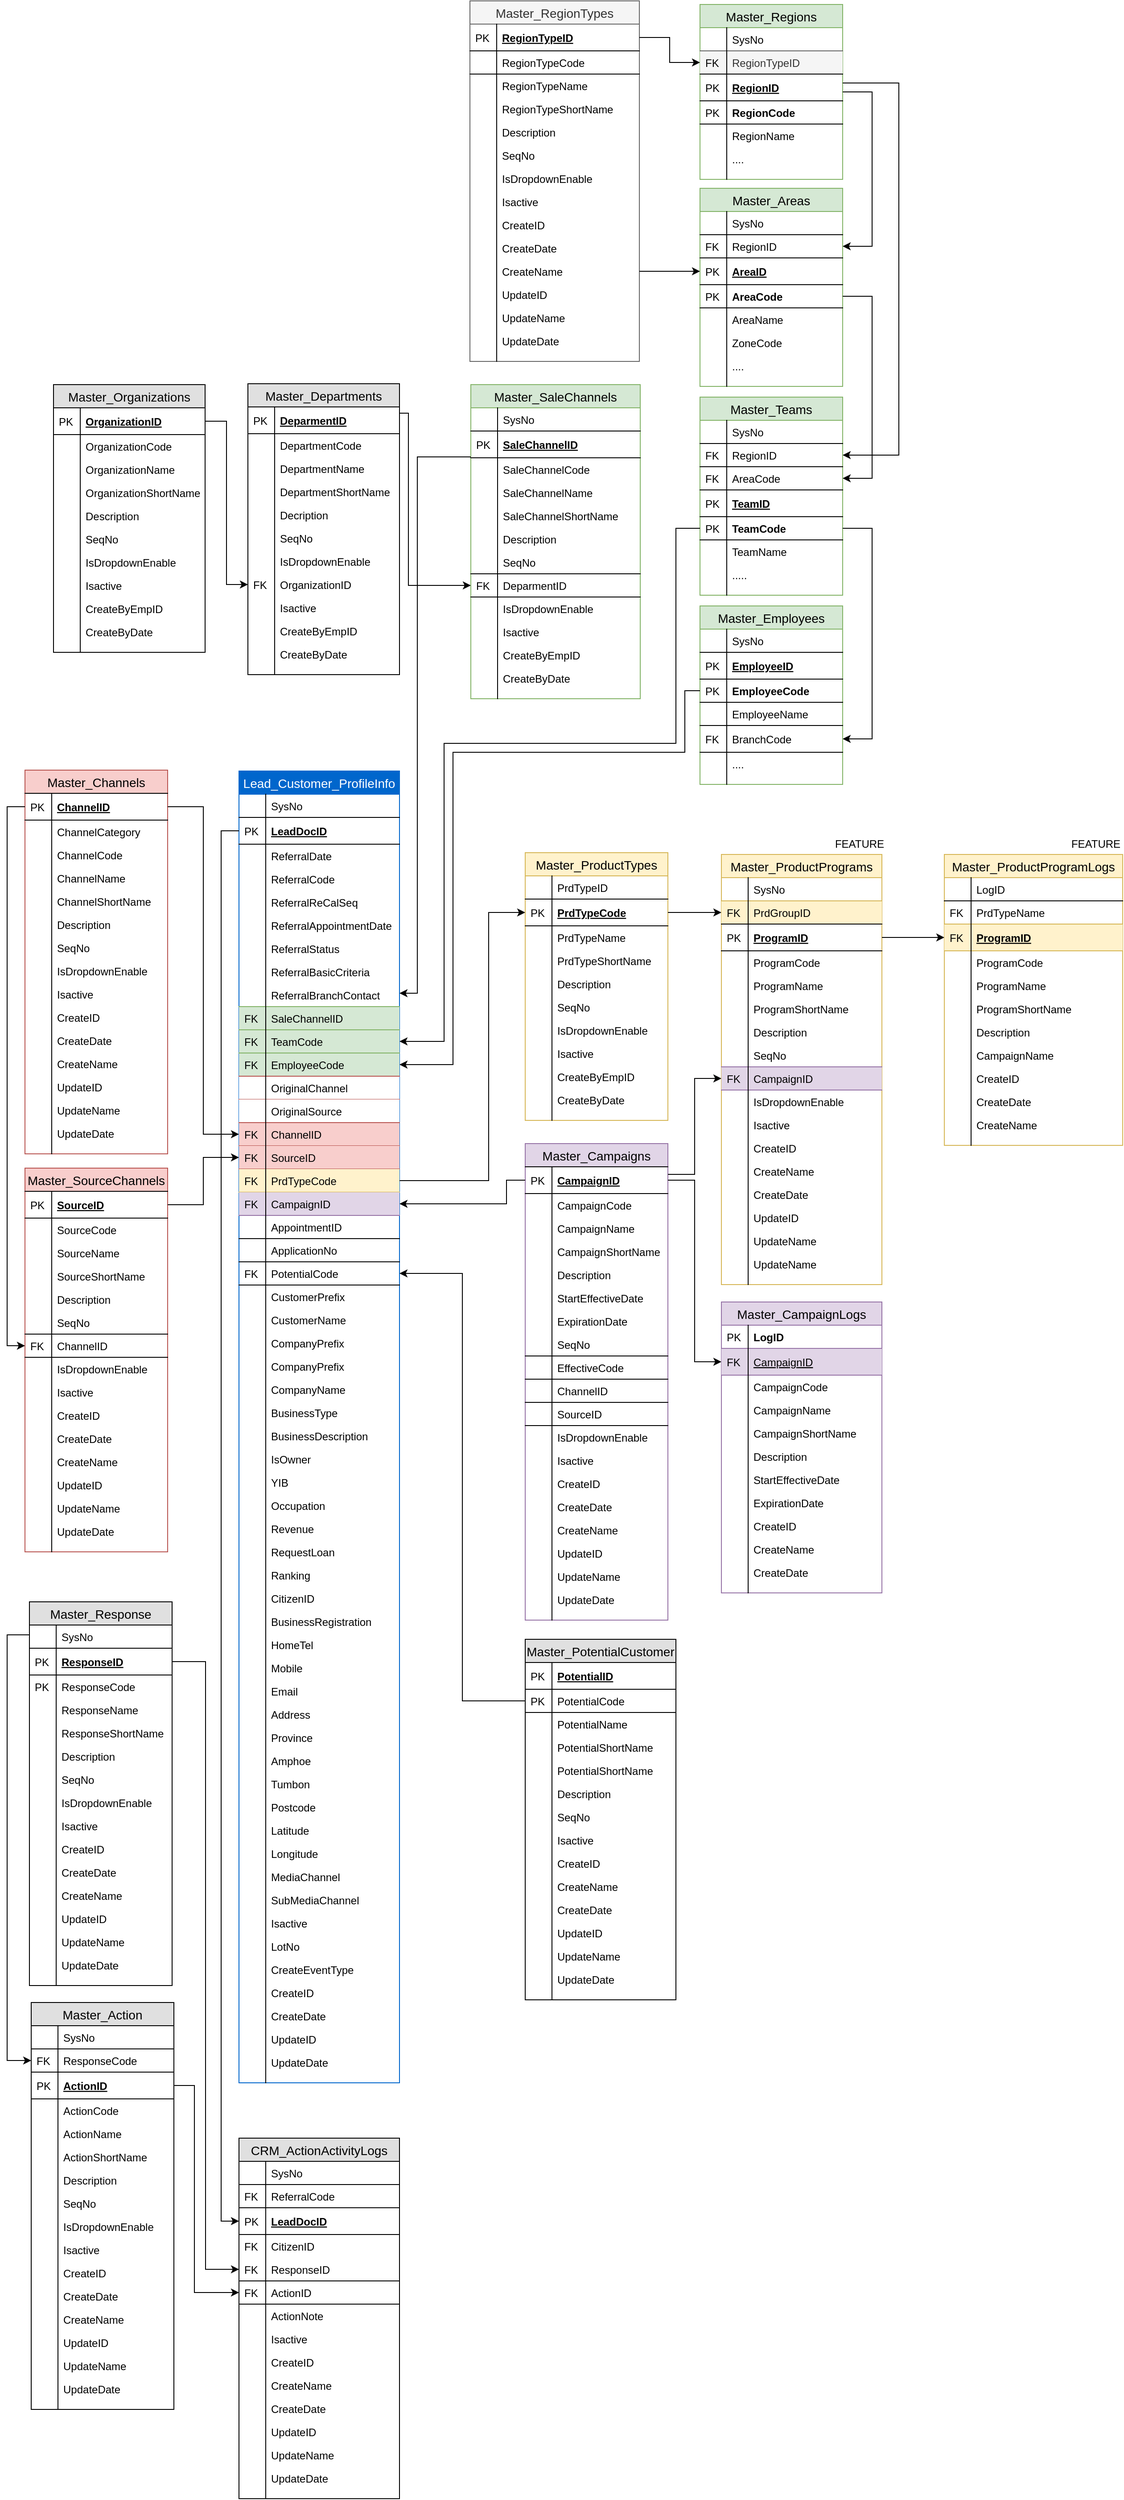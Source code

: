 <mxfile version="11.0.7" type="github"><diagram id="kDOlaQo3qJDpzbnETK0k" name="Entity Relation of Lead management "><mxGraphModel dx="942" dy="1793" grid="1" gridSize="10" guides="1" tooltips="1" connect="1" arrows="1" fold="1" page="1" pageScale="1" pageWidth="827" pageHeight="1169" math="0" shadow="0"><root><mxCell id="aR4Cj0IdAKeeF0SoLLCg-0"/><mxCell id="aR4Cj0IdAKeeF0SoLLCg-1" parent="aR4Cj0IdAKeeF0SoLLCg-0"/><mxCell id="Y6AgIF0sT1ID5IYTzy2c-0" value="Master_SaleChannels" style="swimlane;fontStyle=0;childLayout=stackLayout;horizontal=1;startSize=26;fillColor=#d5e8d4;horizontalStack=0;resizeParent=1;resizeParentMax=0;resizeLast=0;collapsible=1;marginBottom=0;swimlaneFillColor=#ffffff;align=center;fontSize=14;strokeColor=#82b366;" parent="aR4Cj0IdAKeeF0SoLLCg-1" vertex="1"><mxGeometry x="570" y="28" width="190" height="352" as="geometry"/></mxCell><mxCell id="Y6AgIF0sT1ID5IYTzy2c-11" value="SysNo" style="shape=partialRectangle;top=0;left=0;right=0;bottom=0;align=left;verticalAlign=top;fillColor=none;spacingLeft=34;spacingRight=4;overflow=hidden;rotatable=0;points=[[0,0.5],[1,0.5]];portConstraint=eastwest;dropTarget=0;fontSize=12;" parent="Y6AgIF0sT1ID5IYTzy2c-0" vertex="1"><mxGeometry y="26" width="190" height="26" as="geometry"/></mxCell><mxCell id="Y6AgIF0sT1ID5IYTzy2c-12" value="" style="shape=partialRectangle;top=0;left=0;bottom=0;fillColor=none;align=left;verticalAlign=top;spacingLeft=4;spacingRight=4;overflow=hidden;rotatable=0;points=[];portConstraint=eastwest;part=1;fontSize=12;" parent="Y6AgIF0sT1ID5IYTzy2c-11" vertex="1" connectable="0"><mxGeometry width="30" height="26" as="geometry"/></mxCell><mxCell id="Y6AgIF0sT1ID5IYTzy2c-1" value="SaleChannelID" style="shape=partialRectangle;top=1;left=0;right=0;bottom=1;align=left;verticalAlign=middle;fillColor=none;spacingLeft=34;spacingRight=4;overflow=hidden;rotatable=0;points=[[0,0.5],[1,0.5]];portConstraint=eastwest;dropTarget=0;fontStyle=5;fontSize=12;" parent="Y6AgIF0sT1ID5IYTzy2c-0" vertex="1"><mxGeometry y="52" width="190" height="30" as="geometry"/></mxCell><mxCell id="Y6AgIF0sT1ID5IYTzy2c-2" value="PK" style="shape=partialRectangle;top=0;left=0;bottom=0;fillColor=none;align=left;verticalAlign=middle;spacingLeft=4;spacingRight=4;overflow=hidden;rotatable=0;points=[];portConstraint=eastwest;part=1;fontSize=12;" parent="Y6AgIF0sT1ID5IYTzy2c-1" vertex="1" connectable="0"><mxGeometry width="30" height="30" as="geometry"/></mxCell><mxCell id="7I9Exuzc41EAX2F6LShT-19" value="SaleChannelCode" style="shape=partialRectangle;top=0;left=0;right=0;bottom=0;align=left;verticalAlign=top;fillColor=none;spacingLeft=34;spacingRight=4;overflow=hidden;rotatable=0;points=[[0,0.5],[1,0.5]];portConstraint=eastwest;dropTarget=0;fontSize=12;" parent="Y6AgIF0sT1ID5IYTzy2c-0" vertex="1"><mxGeometry y="82" width="190" height="26" as="geometry"/></mxCell><mxCell id="7I9Exuzc41EAX2F6LShT-20" value="" style="shape=partialRectangle;top=0;left=0;bottom=0;fillColor=none;align=left;verticalAlign=top;spacingLeft=4;spacingRight=4;overflow=hidden;rotatable=0;points=[];portConstraint=eastwest;part=1;fontSize=12;" parent="7I9Exuzc41EAX2F6LShT-19" vertex="1" connectable="0"><mxGeometry width="30" height="26" as="geometry"/></mxCell><mxCell id="Y6AgIF0sT1ID5IYTzy2c-3" value="SaleChannelName" style="shape=partialRectangle;top=0;left=0;right=0;bottom=0;align=left;verticalAlign=top;fillColor=none;spacingLeft=34;spacingRight=4;overflow=hidden;rotatable=0;points=[[0,0.5],[1,0.5]];portConstraint=eastwest;dropTarget=0;fontSize=12;" parent="Y6AgIF0sT1ID5IYTzy2c-0" vertex="1"><mxGeometry y="108" width="190" height="26" as="geometry"/></mxCell><mxCell id="Y6AgIF0sT1ID5IYTzy2c-4" value="" style="shape=partialRectangle;top=0;left=0;bottom=0;fillColor=none;align=left;verticalAlign=top;spacingLeft=4;spacingRight=4;overflow=hidden;rotatable=0;points=[];portConstraint=eastwest;part=1;fontSize=12;" parent="Y6AgIF0sT1ID5IYTzy2c-3" vertex="1" connectable="0"><mxGeometry width="30" height="26" as="geometry"/></mxCell><mxCell id="Y6AgIF0sT1ID5IYTzy2c-5" value="SaleChannelShortName" style="shape=partialRectangle;top=0;left=0;right=0;bottom=0;align=left;verticalAlign=top;fillColor=none;spacingLeft=34;spacingRight=4;overflow=hidden;rotatable=0;points=[[0,0.5],[1,0.5]];portConstraint=eastwest;dropTarget=0;fontSize=12;" parent="Y6AgIF0sT1ID5IYTzy2c-0" vertex="1"><mxGeometry y="134" width="190" height="26" as="geometry"/></mxCell><mxCell id="Y6AgIF0sT1ID5IYTzy2c-6" value="" style="shape=partialRectangle;top=0;left=0;bottom=0;fillColor=none;align=left;verticalAlign=top;spacingLeft=4;spacingRight=4;overflow=hidden;rotatable=0;points=[];portConstraint=eastwest;part=1;fontSize=12;" parent="Y6AgIF0sT1ID5IYTzy2c-5" vertex="1" connectable="0"><mxGeometry width="30" height="26" as="geometry"/></mxCell><mxCell id="Y6AgIF0sT1ID5IYTzy2c-7" value="Description" style="shape=partialRectangle;top=0;left=0;right=0;bottom=0;align=left;verticalAlign=top;fillColor=none;spacingLeft=34;spacingRight=4;overflow=hidden;rotatable=0;points=[[0,0.5],[1,0.5]];portConstraint=eastwest;dropTarget=0;fontSize=12;" parent="Y6AgIF0sT1ID5IYTzy2c-0" vertex="1"><mxGeometry y="160" width="190" height="26" as="geometry"/></mxCell><mxCell id="Y6AgIF0sT1ID5IYTzy2c-8" value="" style="shape=partialRectangle;top=0;left=0;bottom=0;fillColor=none;align=left;verticalAlign=top;spacingLeft=4;spacingRight=4;overflow=hidden;rotatable=0;points=[];portConstraint=eastwest;part=1;fontSize=12;" parent="Y6AgIF0sT1ID5IYTzy2c-7" vertex="1" connectable="0"><mxGeometry width="30" height="26" as="geometry"/></mxCell><mxCell id="VAk3RZDtBQKBFrCvev2G-6" value="SeqNo" style="shape=partialRectangle;top=0;left=0;right=0;bottom=0;align=left;verticalAlign=top;fillColor=none;spacingLeft=34;spacingRight=4;overflow=hidden;rotatable=0;points=[[0,0.5],[1,0.5]];portConstraint=eastwest;dropTarget=0;fontSize=12;" parent="Y6AgIF0sT1ID5IYTzy2c-0" vertex="1"><mxGeometry y="186" width="190" height="26" as="geometry"/></mxCell><mxCell id="VAk3RZDtBQKBFrCvev2G-7" value="" style="shape=partialRectangle;top=0;left=0;bottom=0;fillColor=none;align=left;verticalAlign=top;spacingLeft=4;spacingRight=4;overflow=hidden;rotatable=0;points=[];portConstraint=eastwest;part=1;fontSize=12;" parent="VAk3RZDtBQKBFrCvev2G-6" vertex="1" connectable="0"><mxGeometry width="30" height="26" as="geometry"/></mxCell><mxCell id="VAk3RZDtBQKBFrCvev2G-4" value="DeparmentID" style="shape=partialRectangle;top=1;left=0;right=0;bottom=1;align=left;verticalAlign=top;fillColor=none;spacingLeft=34;spacingRight=4;overflow=hidden;rotatable=0;points=[[0,0.5],[1,0.5]];portConstraint=eastwest;dropTarget=0;fontSize=12;" parent="Y6AgIF0sT1ID5IYTzy2c-0" vertex="1"><mxGeometry y="212" width="190" height="26" as="geometry"/></mxCell><mxCell id="VAk3RZDtBQKBFrCvev2G-5" value="FK" style="shape=partialRectangle;top=0;left=0;bottom=0;fillColor=none;align=left;verticalAlign=top;spacingLeft=4;spacingRight=4;overflow=hidden;rotatable=0;points=[];portConstraint=eastwest;part=1;fontSize=12;" parent="VAk3RZDtBQKBFrCvev2G-4" vertex="1" connectable="0"><mxGeometry width="30" height="26" as="geometry"/></mxCell><mxCell id="7I9Exuzc41EAX2F6LShT-21" value="IsDropdownEnable" style="shape=partialRectangle;top=0;left=0;right=0;bottom=0;align=left;verticalAlign=top;fillColor=none;spacingLeft=34;spacingRight=4;overflow=hidden;rotatable=0;points=[[0,0.5],[1,0.5]];portConstraint=eastwest;dropTarget=0;fontSize=12;" parent="Y6AgIF0sT1ID5IYTzy2c-0" vertex="1"><mxGeometry y="238" width="190" height="26" as="geometry"/></mxCell><mxCell id="7I9Exuzc41EAX2F6LShT-22" value="" style="shape=partialRectangle;top=0;left=0;bottom=0;fillColor=none;align=left;verticalAlign=top;spacingLeft=4;spacingRight=4;overflow=hidden;rotatable=0;points=[];portConstraint=eastwest;part=1;fontSize=12;" parent="7I9Exuzc41EAX2F6LShT-21" vertex="1" connectable="0"><mxGeometry width="30" height="26" as="geometry"/></mxCell><mxCell id="7I9Exuzc41EAX2F6LShT-23" value="Isactive" style="shape=partialRectangle;top=0;left=0;right=0;bottom=0;align=left;verticalAlign=top;fillColor=none;spacingLeft=34;spacingRight=4;overflow=hidden;rotatable=0;points=[[0,0.5],[1,0.5]];portConstraint=eastwest;dropTarget=0;fontSize=12;" parent="Y6AgIF0sT1ID5IYTzy2c-0" vertex="1"><mxGeometry y="264" width="190" height="26" as="geometry"/></mxCell><mxCell id="7I9Exuzc41EAX2F6LShT-24" value="" style="shape=partialRectangle;top=0;left=0;bottom=0;fillColor=none;align=left;verticalAlign=top;spacingLeft=4;spacingRight=4;overflow=hidden;rotatable=0;points=[];portConstraint=eastwest;part=1;fontSize=12;" parent="7I9Exuzc41EAX2F6LShT-23" vertex="1" connectable="0"><mxGeometry width="30" height="26" as="geometry"/></mxCell><mxCell id="7I9Exuzc41EAX2F6LShT-26" value="CreateByEmpID" style="shape=partialRectangle;top=0;left=0;right=0;bottom=0;align=left;verticalAlign=top;fillColor=none;spacingLeft=34;spacingRight=4;overflow=hidden;rotatable=0;points=[[0,0.5],[1,0.5]];portConstraint=eastwest;dropTarget=0;fontSize=12;" parent="Y6AgIF0sT1ID5IYTzy2c-0" vertex="1"><mxGeometry y="290" width="190" height="26" as="geometry"/></mxCell><mxCell id="7I9Exuzc41EAX2F6LShT-27" value="" style="shape=partialRectangle;top=0;left=0;bottom=0;fillColor=none;align=left;verticalAlign=top;spacingLeft=4;spacingRight=4;overflow=hidden;rotatable=0;points=[];portConstraint=eastwest;part=1;fontSize=12;" parent="7I9Exuzc41EAX2F6LShT-26" vertex="1" connectable="0"><mxGeometry width="30" height="26" as="geometry"/></mxCell><mxCell id="7I9Exuzc41EAX2F6LShT-28" value="CreateByDate" style="shape=partialRectangle;top=0;left=0;right=0;bottom=0;align=left;verticalAlign=top;fillColor=none;spacingLeft=34;spacingRight=4;overflow=hidden;rotatable=0;points=[[0,0.5],[1,0.5]];portConstraint=eastwest;dropTarget=0;fontSize=12;" parent="Y6AgIF0sT1ID5IYTzy2c-0" vertex="1"><mxGeometry y="316" width="190" height="26" as="geometry"/></mxCell><mxCell id="7I9Exuzc41EAX2F6LShT-29" value="" style="shape=partialRectangle;top=0;left=0;bottom=0;fillColor=none;align=left;verticalAlign=top;spacingLeft=4;spacingRight=4;overflow=hidden;rotatable=0;points=[];portConstraint=eastwest;part=1;fontSize=12;" parent="7I9Exuzc41EAX2F6LShT-28" vertex="1" connectable="0"><mxGeometry width="30" height="26" as="geometry"/></mxCell><mxCell id="Y6AgIF0sT1ID5IYTzy2c-9" value="" style="shape=partialRectangle;top=0;left=0;right=0;bottom=0;align=left;verticalAlign=top;fillColor=none;spacingLeft=34;spacingRight=4;overflow=hidden;rotatable=0;points=[[0,0.5],[1,0.5]];portConstraint=eastwest;dropTarget=0;fontSize=12;" parent="Y6AgIF0sT1ID5IYTzy2c-0" vertex="1"><mxGeometry y="342" width="190" height="10" as="geometry"/></mxCell><mxCell id="Y6AgIF0sT1ID5IYTzy2c-10" value="" style="shape=partialRectangle;top=0;left=0;bottom=0;fillColor=none;align=left;verticalAlign=top;spacingLeft=4;spacingRight=4;overflow=hidden;rotatable=0;points=[];portConstraint=eastwest;part=1;fontSize=12;" parent="Y6AgIF0sT1ID5IYTzy2c-9" vertex="1" connectable="0"><mxGeometry width="30" height="10" as="geometry"/></mxCell><mxCell id="1qH6MCBVcJRh57JYEy_5-0" value="Master_Organizations" style="swimlane;fontStyle=0;childLayout=stackLayout;horizontal=1;startSize=26;fillColor=#e0e0e0;horizontalStack=0;resizeParent=1;resizeParentMax=0;resizeLast=0;collapsible=1;marginBottom=0;swimlaneFillColor=#ffffff;align=center;fontSize=14;" parent="aR4Cj0IdAKeeF0SoLLCg-1" vertex="1"><mxGeometry x="102" y="28" width="170" height="300" as="geometry"/></mxCell><mxCell id="1qH6MCBVcJRh57JYEy_5-1" value="OrganizationID" style="shape=partialRectangle;top=1;left=0;right=0;bottom=1;align=left;verticalAlign=middle;fillColor=none;spacingLeft=34;spacingRight=4;overflow=hidden;rotatable=0;points=[[0,0.5],[1,0.5]];portConstraint=eastwest;dropTarget=0;fontStyle=5;fontSize=12;" parent="1qH6MCBVcJRh57JYEy_5-0" vertex="1"><mxGeometry y="26" width="170" height="30" as="geometry"/></mxCell><mxCell id="1qH6MCBVcJRh57JYEy_5-2" value="PK" style="shape=partialRectangle;top=0;left=0;bottom=0;fillColor=none;align=left;verticalAlign=middle;spacingLeft=4;spacingRight=4;overflow=hidden;rotatable=0;points=[];portConstraint=eastwest;part=1;fontSize=12;" parent="1qH6MCBVcJRh57JYEy_5-1" vertex="1" connectable="0"><mxGeometry width="30" height="30" as="geometry"/></mxCell><mxCell id="1qH6MCBVcJRh57JYEy_5-3" value="OrganizationCode" style="shape=partialRectangle;top=0;left=0;right=0;bottom=0;align=left;verticalAlign=top;fillColor=none;spacingLeft=34;spacingRight=4;overflow=hidden;rotatable=0;points=[[0,0.5],[1,0.5]];portConstraint=eastwest;dropTarget=0;fontSize=12;" parent="1qH6MCBVcJRh57JYEy_5-0" vertex="1"><mxGeometry y="56" width="170" height="26" as="geometry"/></mxCell><mxCell id="1qH6MCBVcJRh57JYEy_5-4" value="" style="shape=partialRectangle;top=0;left=0;bottom=0;fillColor=none;align=left;verticalAlign=top;spacingLeft=4;spacingRight=4;overflow=hidden;rotatable=0;points=[];portConstraint=eastwest;part=1;fontSize=12;" parent="1qH6MCBVcJRh57JYEy_5-3" vertex="1" connectable="0"><mxGeometry width="30" height="26" as="geometry"/></mxCell><mxCell id="1qH6MCBVcJRh57JYEy_5-5" value="OrganizationName" style="shape=partialRectangle;top=0;left=0;right=0;bottom=0;align=left;verticalAlign=top;fillColor=none;spacingLeft=34;spacingRight=4;overflow=hidden;rotatable=0;points=[[0,0.5],[1,0.5]];portConstraint=eastwest;dropTarget=0;fontSize=12;" parent="1qH6MCBVcJRh57JYEy_5-0" vertex="1"><mxGeometry y="82" width="170" height="26" as="geometry"/></mxCell><mxCell id="1qH6MCBVcJRh57JYEy_5-6" value="" style="shape=partialRectangle;top=0;left=0;bottom=0;fillColor=none;align=left;verticalAlign=top;spacingLeft=4;spacingRight=4;overflow=hidden;rotatable=0;points=[];portConstraint=eastwest;part=1;fontSize=12;" parent="1qH6MCBVcJRh57JYEy_5-5" vertex="1" connectable="0"><mxGeometry width="30" height="26" as="geometry"/></mxCell><mxCell id="1qH6MCBVcJRh57JYEy_5-7" value="OrganizationShortName" style="shape=partialRectangle;top=0;left=0;right=0;bottom=0;align=left;verticalAlign=top;fillColor=none;spacingLeft=34;spacingRight=4;overflow=hidden;rotatable=0;points=[[0,0.5],[1,0.5]];portConstraint=eastwest;dropTarget=0;fontSize=12;" parent="1qH6MCBVcJRh57JYEy_5-0" vertex="1"><mxGeometry y="108" width="170" height="26" as="geometry"/></mxCell><mxCell id="1qH6MCBVcJRh57JYEy_5-8" value="" style="shape=partialRectangle;top=0;left=0;bottom=0;fillColor=none;align=left;verticalAlign=top;spacingLeft=4;spacingRight=4;overflow=hidden;rotatable=0;points=[];portConstraint=eastwest;part=1;fontSize=12;" parent="1qH6MCBVcJRh57JYEy_5-7" vertex="1" connectable="0"><mxGeometry width="30" height="26" as="geometry"/></mxCell><mxCell id="VAk3RZDtBQKBFrCvev2G-2" value="Description" style="shape=partialRectangle;top=0;left=0;right=0;bottom=0;align=left;verticalAlign=top;fillColor=none;spacingLeft=34;spacingRight=4;overflow=hidden;rotatable=0;points=[[0,0.5],[1,0.5]];portConstraint=eastwest;dropTarget=0;fontSize=12;" parent="1qH6MCBVcJRh57JYEy_5-0" vertex="1"><mxGeometry y="134" width="170" height="26" as="geometry"/></mxCell><mxCell id="VAk3RZDtBQKBFrCvev2G-3" value="" style="shape=partialRectangle;top=0;left=0;bottom=0;fillColor=none;align=left;verticalAlign=top;spacingLeft=4;spacingRight=4;overflow=hidden;rotatable=0;points=[];portConstraint=eastwest;part=1;fontSize=12;" parent="VAk3RZDtBQKBFrCvev2G-2" vertex="1" connectable="0"><mxGeometry width="30" height="26" as="geometry"/></mxCell><mxCell id="cZZiiwBVSIVmVx8ppENO-17" value="SeqNo" style="shape=partialRectangle;top=0;left=0;right=0;bottom=0;align=left;verticalAlign=top;fillColor=none;spacingLeft=34;spacingRight=4;overflow=hidden;rotatable=0;points=[[0,0.5],[1,0.5]];portConstraint=eastwest;dropTarget=0;fontSize=12;" parent="1qH6MCBVcJRh57JYEy_5-0" vertex="1"><mxGeometry y="160" width="170" height="26" as="geometry"/></mxCell><mxCell id="cZZiiwBVSIVmVx8ppENO-18" value="" style="shape=partialRectangle;top=0;left=0;bottom=0;fillColor=none;align=left;verticalAlign=top;spacingLeft=4;spacingRight=4;overflow=hidden;rotatable=0;points=[];portConstraint=eastwest;part=1;fontSize=12;" parent="cZZiiwBVSIVmVx8ppENO-17" vertex="1" connectable="0"><mxGeometry width="30" height="26" as="geometry"/></mxCell><mxCell id="cZZiiwBVSIVmVx8ppENO-15" value="IsDropdownEnable" style="shape=partialRectangle;top=0;left=0;right=0;bottom=0;align=left;verticalAlign=top;fillColor=none;spacingLeft=34;spacingRight=4;overflow=hidden;rotatable=0;points=[[0,0.5],[1,0.5]];portConstraint=eastwest;dropTarget=0;fontSize=12;" parent="1qH6MCBVcJRh57JYEy_5-0" vertex="1"><mxGeometry y="186" width="170" height="26" as="geometry"/></mxCell><mxCell id="cZZiiwBVSIVmVx8ppENO-16" value="" style="shape=partialRectangle;top=0;left=0;bottom=0;fillColor=none;align=left;verticalAlign=top;spacingLeft=4;spacingRight=4;overflow=hidden;rotatable=0;points=[];portConstraint=eastwest;part=1;fontSize=12;" parent="cZZiiwBVSIVmVx8ppENO-15" vertex="1" connectable="0"><mxGeometry width="30" height="26" as="geometry"/></mxCell><mxCell id="ZkwMSFCn1m_YSOPkAEoD-4" value="Isactive" style="shape=partialRectangle;top=0;left=0;right=0;bottom=0;align=left;verticalAlign=top;fillColor=none;spacingLeft=34;spacingRight=4;overflow=hidden;rotatable=0;points=[[0,0.5],[1,0.5]];portConstraint=eastwest;dropTarget=0;fontSize=12;" parent="1qH6MCBVcJRh57JYEy_5-0" vertex="1"><mxGeometry y="212" width="170" height="26" as="geometry"/></mxCell><mxCell id="ZkwMSFCn1m_YSOPkAEoD-5" value="" style="shape=partialRectangle;top=0;left=0;bottom=0;fillColor=none;align=left;verticalAlign=top;spacingLeft=4;spacingRight=4;overflow=hidden;rotatable=0;points=[];portConstraint=eastwest;part=1;fontSize=12;" parent="ZkwMSFCn1m_YSOPkAEoD-4" vertex="1" connectable="0"><mxGeometry width="30" height="26" as="geometry"/></mxCell><mxCell id="4zE1njSNLXC_QewSLWmK-10" value="CreateByEmpID" style="shape=partialRectangle;top=0;left=0;right=0;bottom=0;align=left;verticalAlign=top;fillColor=none;spacingLeft=34;spacingRight=4;overflow=hidden;rotatable=0;points=[[0,0.5],[1,0.5]];portConstraint=eastwest;dropTarget=0;fontSize=12;" parent="1qH6MCBVcJRh57JYEy_5-0" vertex="1"><mxGeometry y="238" width="170" height="26" as="geometry"/></mxCell><mxCell id="4zE1njSNLXC_QewSLWmK-11" value="" style="shape=partialRectangle;top=0;left=0;bottom=0;fillColor=none;align=left;verticalAlign=top;spacingLeft=4;spacingRight=4;overflow=hidden;rotatable=0;points=[];portConstraint=eastwest;part=1;fontSize=12;" parent="4zE1njSNLXC_QewSLWmK-10" vertex="1" connectable="0"><mxGeometry width="30" height="26" as="geometry"/></mxCell><mxCell id="ZkwMSFCn1m_YSOPkAEoD-2" value="CreateByDate" style="shape=partialRectangle;top=0;left=0;right=0;bottom=0;align=left;verticalAlign=top;fillColor=none;spacingLeft=34;spacingRight=4;overflow=hidden;rotatable=0;points=[[0,0.5],[1,0.5]];portConstraint=eastwest;dropTarget=0;fontSize=12;" parent="1qH6MCBVcJRh57JYEy_5-0" vertex="1"><mxGeometry y="264" width="170" height="26" as="geometry"/></mxCell><mxCell id="ZkwMSFCn1m_YSOPkAEoD-3" value="" style="shape=partialRectangle;top=0;left=0;bottom=0;fillColor=none;align=left;verticalAlign=top;spacingLeft=4;spacingRight=4;overflow=hidden;rotatable=0;points=[];portConstraint=eastwest;part=1;fontSize=12;" parent="ZkwMSFCn1m_YSOPkAEoD-2" vertex="1" connectable="0"><mxGeometry width="30" height="26" as="geometry"/></mxCell><mxCell id="1qH6MCBVcJRh57JYEy_5-9" value="" style="shape=partialRectangle;top=0;left=0;right=0;bottom=0;align=left;verticalAlign=top;fillColor=none;spacingLeft=34;spacingRight=4;overflow=hidden;rotatable=0;points=[[0,0.5],[1,0.5]];portConstraint=eastwest;dropTarget=0;fontSize=12;" parent="1qH6MCBVcJRh57JYEy_5-0" vertex="1"><mxGeometry y="290" width="170" height="10" as="geometry"/></mxCell><mxCell id="1qH6MCBVcJRh57JYEy_5-10" value="" style="shape=partialRectangle;top=0;left=0;bottom=0;fillColor=none;align=left;verticalAlign=top;spacingLeft=4;spacingRight=4;overflow=hidden;rotatable=0;points=[];portConstraint=eastwest;part=1;fontSize=12;" parent="1qH6MCBVcJRh57JYEy_5-9" vertex="1" connectable="0"><mxGeometry width="30" height="10" as="geometry"/></mxCell><mxCell id="Nq1e7Jdh9meuQi9rWdPE-0" value="Master_Departments" style="swimlane;fontStyle=0;childLayout=stackLayout;horizontal=1;startSize=26;fillColor=#e0e0e0;horizontalStack=0;resizeParent=1;resizeParentMax=0;resizeLast=0;collapsible=1;marginBottom=0;swimlaneFillColor=#ffffff;align=center;fontSize=14;" parent="aR4Cj0IdAKeeF0SoLLCg-1" vertex="1"><mxGeometry x="320" y="27" width="170" height="326" as="geometry"/></mxCell><mxCell id="Nq1e7Jdh9meuQi9rWdPE-1" value="DeparmentID" style="shape=partialRectangle;top=1;left=0;right=0;bottom=1;align=left;verticalAlign=middle;fillColor=none;spacingLeft=34;spacingRight=4;overflow=hidden;rotatable=0;points=[[0,0.5],[1,0.5]];portConstraint=eastwest;dropTarget=0;fontStyle=5;fontSize=12;" parent="Nq1e7Jdh9meuQi9rWdPE-0" vertex="1"><mxGeometry y="26" width="170" height="30" as="geometry"/></mxCell><mxCell id="Nq1e7Jdh9meuQi9rWdPE-2" value="PK" style="shape=partialRectangle;top=0;left=0;bottom=0;fillColor=none;align=left;verticalAlign=middle;spacingLeft=4;spacingRight=4;overflow=hidden;rotatable=0;points=[];portConstraint=eastwest;part=1;fontSize=12;" parent="Nq1e7Jdh9meuQi9rWdPE-1" vertex="1" connectable="0"><mxGeometry width="30" height="30" as="geometry"/></mxCell><mxCell id="Nq1e7Jdh9meuQi9rWdPE-5" value="DepartmentCode" style="shape=partialRectangle;top=0;left=0;right=0;bottom=0;align=left;verticalAlign=top;fillColor=none;spacingLeft=34;spacingRight=4;overflow=hidden;rotatable=0;points=[[0,0.5],[1,0.5]];portConstraint=eastwest;dropTarget=0;fontSize=12;" parent="Nq1e7Jdh9meuQi9rWdPE-0" vertex="1"><mxGeometry y="56" width="170" height="26" as="geometry"/></mxCell><mxCell id="Nq1e7Jdh9meuQi9rWdPE-6" value="" style="shape=partialRectangle;top=0;left=0;bottom=0;fillColor=none;align=left;verticalAlign=top;spacingLeft=4;spacingRight=4;overflow=hidden;rotatable=0;points=[];portConstraint=eastwest;part=1;fontSize=12;" parent="Nq1e7Jdh9meuQi9rWdPE-5" vertex="1" connectable="0"><mxGeometry width="30" height="26" as="geometry"/></mxCell><mxCell id="Nq1e7Jdh9meuQi9rWdPE-7" value="DepartmentName" style="shape=partialRectangle;top=0;left=0;right=0;bottom=0;align=left;verticalAlign=top;fillColor=none;spacingLeft=34;spacingRight=4;overflow=hidden;rotatable=0;points=[[0,0.5],[1,0.5]];portConstraint=eastwest;dropTarget=0;fontSize=12;" parent="Nq1e7Jdh9meuQi9rWdPE-0" vertex="1"><mxGeometry y="82" width="170" height="26" as="geometry"/></mxCell><mxCell id="Nq1e7Jdh9meuQi9rWdPE-8" value="" style="shape=partialRectangle;top=0;left=0;bottom=0;fillColor=none;align=left;verticalAlign=top;spacingLeft=4;spacingRight=4;overflow=hidden;rotatable=0;points=[];portConstraint=eastwest;part=1;fontSize=12;" parent="Nq1e7Jdh9meuQi9rWdPE-7" vertex="1" connectable="0"><mxGeometry width="30" height="26" as="geometry"/></mxCell><mxCell id="7I9Exuzc41EAX2F6LShT-1" value="DepartmentShortName" style="shape=partialRectangle;top=0;left=0;right=0;bottom=0;align=left;verticalAlign=top;fillColor=none;spacingLeft=34;spacingRight=4;overflow=hidden;rotatable=0;points=[[0,0.5],[1,0.5]];portConstraint=eastwest;dropTarget=0;fontSize=12;" parent="Nq1e7Jdh9meuQi9rWdPE-0" vertex="1"><mxGeometry y="108" width="170" height="26" as="geometry"/></mxCell><mxCell id="7I9Exuzc41EAX2F6LShT-2" value="" style="shape=partialRectangle;top=0;left=0;bottom=0;fillColor=none;align=left;verticalAlign=top;spacingLeft=4;spacingRight=4;overflow=hidden;rotatable=0;points=[];portConstraint=eastwest;part=1;fontSize=12;" parent="7I9Exuzc41EAX2F6LShT-1" vertex="1" connectable="0"><mxGeometry width="30" height="26" as="geometry"/></mxCell><mxCell id="7I9Exuzc41EAX2F6LShT-9" value="Decription" style="shape=partialRectangle;top=0;left=0;right=0;bottom=0;align=left;verticalAlign=top;fillColor=none;spacingLeft=34;spacingRight=4;overflow=hidden;rotatable=0;points=[[0,0.5],[1,0.5]];portConstraint=eastwest;dropTarget=0;fontSize=12;" parent="Nq1e7Jdh9meuQi9rWdPE-0" vertex="1"><mxGeometry y="134" width="170" height="26" as="geometry"/></mxCell><mxCell id="7I9Exuzc41EAX2F6LShT-10" value="" style="shape=partialRectangle;top=0;left=0;bottom=0;fillColor=none;align=left;verticalAlign=top;spacingLeft=4;spacingRight=4;overflow=hidden;rotatable=0;points=[];portConstraint=eastwest;part=1;fontSize=12;" parent="7I9Exuzc41EAX2F6LShT-9" vertex="1" connectable="0"><mxGeometry width="30" height="26" as="geometry"/></mxCell><mxCell id="7I9Exuzc41EAX2F6LShT-11" value="SeqNo" style="shape=partialRectangle;top=0;left=0;right=0;bottom=0;align=left;verticalAlign=top;fillColor=none;spacingLeft=34;spacingRight=4;overflow=hidden;rotatable=0;points=[[0,0.5],[1,0.5]];portConstraint=eastwest;dropTarget=0;fontSize=12;" parent="Nq1e7Jdh9meuQi9rWdPE-0" vertex="1"><mxGeometry y="160" width="170" height="26" as="geometry"/></mxCell><mxCell id="7I9Exuzc41EAX2F6LShT-12" value="" style="shape=partialRectangle;top=0;left=0;bottom=0;fillColor=none;align=left;verticalAlign=top;spacingLeft=4;spacingRight=4;overflow=hidden;rotatable=0;points=[];portConstraint=eastwest;part=1;fontSize=12;" parent="7I9Exuzc41EAX2F6LShT-11" vertex="1" connectable="0"><mxGeometry width="30" height="26" as="geometry"/></mxCell><mxCell id="7I9Exuzc41EAX2F6LShT-15" value="IsDropdownEnable" style="shape=partialRectangle;top=0;left=0;right=0;bottom=0;align=left;verticalAlign=top;fillColor=none;spacingLeft=34;spacingRight=4;overflow=hidden;rotatable=0;points=[[0,0.5],[1,0.5]];portConstraint=eastwest;dropTarget=0;fontSize=12;" parent="Nq1e7Jdh9meuQi9rWdPE-0" vertex="1"><mxGeometry y="186" width="170" height="26" as="geometry"/></mxCell><mxCell id="7I9Exuzc41EAX2F6LShT-16" value="" style="shape=partialRectangle;top=0;left=0;bottom=0;fillColor=none;align=left;verticalAlign=top;spacingLeft=4;spacingRight=4;overflow=hidden;rotatable=0;points=[];portConstraint=eastwest;part=1;fontSize=12;" parent="7I9Exuzc41EAX2F6LShT-15" vertex="1" connectable="0"><mxGeometry width="30" height="26" as="geometry"/></mxCell><mxCell id="Nq1e7Jdh9meuQi9rWdPE-3" value="OrganizationID" style="shape=partialRectangle;top=0;left=0;right=0;bottom=0;align=left;verticalAlign=top;fillColor=none;spacingLeft=34;spacingRight=4;overflow=hidden;rotatable=0;points=[[0,0.5],[1,0.5]];portConstraint=eastwest;dropTarget=0;fontSize=12;" parent="Nq1e7Jdh9meuQi9rWdPE-0" vertex="1"><mxGeometry y="212" width="170" height="26" as="geometry"/></mxCell><mxCell id="Nq1e7Jdh9meuQi9rWdPE-4" value="FK" style="shape=partialRectangle;top=0;left=0;bottom=0;fillColor=none;align=left;verticalAlign=top;spacingLeft=4;spacingRight=4;overflow=hidden;rotatable=0;points=[];portConstraint=eastwest;part=1;fontSize=12;" parent="Nq1e7Jdh9meuQi9rWdPE-3" vertex="1" connectable="0"><mxGeometry width="30" height="26" as="geometry"/></mxCell><mxCell id="7I9Exuzc41EAX2F6LShT-13" value="Isactive" style="shape=partialRectangle;top=0;left=0;right=0;bottom=0;align=left;verticalAlign=top;fillColor=none;spacingLeft=34;spacingRight=4;overflow=hidden;rotatable=0;points=[[0,0.5],[1,0.5]];portConstraint=eastwest;dropTarget=0;fontSize=12;" parent="Nq1e7Jdh9meuQi9rWdPE-0" vertex="1"><mxGeometry y="238" width="170" height="26" as="geometry"/></mxCell><mxCell id="7I9Exuzc41EAX2F6LShT-14" value="" style="shape=partialRectangle;top=0;left=0;bottom=0;fillColor=none;align=left;verticalAlign=top;spacingLeft=4;spacingRight=4;overflow=hidden;rotatable=0;points=[];portConstraint=eastwest;part=1;fontSize=12;" parent="7I9Exuzc41EAX2F6LShT-13" vertex="1" connectable="0"><mxGeometry width="30" height="26" as="geometry"/></mxCell><mxCell id="7I9Exuzc41EAX2F6LShT-3" value="CreateByEmpID" style="shape=partialRectangle;top=0;left=0;right=0;bottom=0;align=left;verticalAlign=top;fillColor=none;spacingLeft=34;spacingRight=4;overflow=hidden;rotatable=0;points=[[0,0.5],[1,0.5]];portConstraint=eastwest;dropTarget=0;fontSize=12;" parent="Nq1e7Jdh9meuQi9rWdPE-0" vertex="1"><mxGeometry y="264" width="170" height="26" as="geometry"/></mxCell><mxCell id="7I9Exuzc41EAX2F6LShT-4" value="" style="shape=partialRectangle;top=0;left=0;bottom=0;fillColor=none;align=left;verticalAlign=top;spacingLeft=4;spacingRight=4;overflow=hidden;rotatable=0;points=[];portConstraint=eastwest;part=1;fontSize=12;" parent="7I9Exuzc41EAX2F6LShT-3" vertex="1" connectable="0"><mxGeometry width="30" height="26" as="geometry"/></mxCell><mxCell id="7I9Exuzc41EAX2F6LShT-17" value="CreateByDate" style="shape=partialRectangle;top=0;left=0;right=0;bottom=0;align=left;verticalAlign=top;fillColor=none;spacingLeft=34;spacingRight=4;overflow=hidden;rotatable=0;points=[[0,0.5],[1,0.5]];portConstraint=eastwest;dropTarget=0;fontSize=12;" parent="Nq1e7Jdh9meuQi9rWdPE-0" vertex="1"><mxGeometry y="290" width="170" height="26" as="geometry"/></mxCell><mxCell id="7I9Exuzc41EAX2F6LShT-18" value="" style="shape=partialRectangle;top=0;left=0;bottom=0;fillColor=none;align=left;verticalAlign=top;spacingLeft=4;spacingRight=4;overflow=hidden;rotatable=0;points=[];portConstraint=eastwest;part=1;fontSize=12;" parent="7I9Exuzc41EAX2F6LShT-17" vertex="1" connectable="0"><mxGeometry width="30" height="26" as="geometry"/></mxCell><mxCell id="Nq1e7Jdh9meuQi9rWdPE-9" value="" style="shape=partialRectangle;top=0;left=0;right=0;bottom=0;align=left;verticalAlign=top;fillColor=none;spacingLeft=34;spacingRight=4;overflow=hidden;rotatable=0;points=[[0,0.5],[1,0.5]];portConstraint=eastwest;dropTarget=0;fontSize=12;" parent="Nq1e7Jdh9meuQi9rWdPE-0" vertex="1"><mxGeometry y="316" width="170" height="10" as="geometry"/></mxCell><mxCell id="Nq1e7Jdh9meuQi9rWdPE-10" value="" style="shape=partialRectangle;top=0;left=0;bottom=0;fillColor=none;align=left;verticalAlign=top;spacingLeft=4;spacingRight=4;overflow=hidden;rotatable=0;points=[];portConstraint=eastwest;part=1;fontSize=12;" parent="Nq1e7Jdh9meuQi9rWdPE-9" vertex="1" connectable="0"><mxGeometry width="30" height="10" as="geometry"/></mxCell><mxCell id="7I9Exuzc41EAX2F6LShT-0" style="edgeStyle=orthogonalEdgeStyle;rounded=0;orthogonalLoop=1;jettySize=auto;html=1;entryX=0;entryY=0.5;entryDx=0;entryDy=0;" parent="aR4Cj0IdAKeeF0SoLLCg-1" source="1qH6MCBVcJRh57JYEy_5-1" target="Nq1e7Jdh9meuQi9rWdPE-3" edge="1"><mxGeometry relative="1" as="geometry"/></mxCell><mxCell id="hDz04uGk0CECS1_6FW3w-0" value="Master_RegionTypes" style="swimlane;fontStyle=0;childLayout=stackLayout;horizontal=1;startSize=26;fillColor=#f5f5f5;horizontalStack=0;resizeParent=1;resizeParentMax=0;resizeLast=0;collapsible=1;marginBottom=0;swimlaneFillColor=#ffffff;align=center;fontSize=14;strokeColor=#666666;fontColor=#333333;" parent="aR4Cj0IdAKeeF0SoLLCg-1" vertex="1"><mxGeometry x="569" y="-402" width="190" height="404" as="geometry"/></mxCell><mxCell id="hDz04uGk0CECS1_6FW3w-1" value="RegionTypeID" style="shape=partialRectangle;top=0;left=0;right=0;bottom=1;align=left;verticalAlign=middle;fillColor=none;spacingLeft=34;spacingRight=4;overflow=hidden;rotatable=0;points=[[0,0.5],[1,0.5]];portConstraint=eastwest;dropTarget=0;fontStyle=5;fontSize=12;" parent="hDz04uGk0CECS1_6FW3w-0" vertex="1"><mxGeometry y="26" width="190" height="30" as="geometry"/></mxCell><mxCell id="hDz04uGk0CECS1_6FW3w-2" value="PK" style="shape=partialRectangle;top=0;left=0;bottom=0;fillColor=none;align=left;verticalAlign=middle;spacingLeft=4;spacingRight=4;overflow=hidden;rotatable=0;points=[];portConstraint=eastwest;part=1;fontSize=12;" parent="hDz04uGk0CECS1_6FW3w-1" vertex="1" connectable="0"><mxGeometry width="30" height="30" as="geometry"/></mxCell><mxCell id="hDz04uGk0CECS1_6FW3w-3" value="RegionTypeCode" style="shape=partialRectangle;top=0;left=0;right=0;bottom=1;align=left;verticalAlign=top;fillColor=none;spacingLeft=34;spacingRight=4;overflow=hidden;rotatable=0;points=[[0,0.5],[1,0.5]];portConstraint=eastwest;dropTarget=0;fontSize=12;" parent="hDz04uGk0CECS1_6FW3w-0" vertex="1"><mxGeometry y="56" width="190" height="26" as="geometry"/></mxCell><mxCell id="hDz04uGk0CECS1_6FW3w-4" value="" style="shape=partialRectangle;top=0;left=0;bottom=0;fillColor=none;align=left;verticalAlign=top;spacingLeft=4;spacingRight=4;overflow=hidden;rotatable=0;points=[];portConstraint=eastwest;part=1;fontSize=12;" parent="hDz04uGk0CECS1_6FW3w-3" vertex="1" connectable="0"><mxGeometry width="30" height="26" as="geometry"/></mxCell><mxCell id="4_H_n7D7p6Q-w-1zjNTS-0" value="RegionTypeName" style="shape=partialRectangle;top=0;left=0;right=0;bottom=0;align=left;verticalAlign=top;fillColor=none;spacingLeft=34;spacingRight=4;overflow=hidden;rotatable=0;points=[[0,0.5],[1,0.5]];portConstraint=eastwest;dropTarget=0;fontSize=12;" parent="hDz04uGk0CECS1_6FW3w-0" vertex="1"><mxGeometry y="82" width="190" height="26" as="geometry"/></mxCell><mxCell id="4_H_n7D7p6Q-w-1zjNTS-1" value="" style="shape=partialRectangle;top=0;left=0;bottom=0;fillColor=none;align=left;verticalAlign=top;spacingLeft=4;spacingRight=4;overflow=hidden;rotatable=0;points=[];portConstraint=eastwest;part=1;fontSize=12;" parent="4_H_n7D7p6Q-w-1zjNTS-0" vertex="1" connectable="0"><mxGeometry width="30" height="26" as="geometry"/></mxCell><mxCell id="hDz04uGk0CECS1_6FW3w-5" value="RegionTypeShortName" style="shape=partialRectangle;top=0;left=0;right=0;bottom=0;align=left;verticalAlign=top;fillColor=none;spacingLeft=34;spacingRight=4;overflow=hidden;rotatable=0;points=[[0,0.5],[1,0.5]];portConstraint=eastwest;dropTarget=0;fontSize=12;" parent="hDz04uGk0CECS1_6FW3w-0" vertex="1"><mxGeometry y="108" width="190" height="26" as="geometry"/></mxCell><mxCell id="hDz04uGk0CECS1_6FW3w-6" value="" style="shape=partialRectangle;top=0;left=0;bottom=0;fillColor=none;align=left;verticalAlign=top;spacingLeft=4;spacingRight=4;overflow=hidden;rotatable=0;points=[];portConstraint=eastwest;part=1;fontSize=12;" parent="hDz04uGk0CECS1_6FW3w-5" vertex="1" connectable="0"><mxGeometry width="30" height="26" as="geometry"/></mxCell><mxCell id="hDz04uGk0CECS1_6FW3w-7" value="Description" style="shape=partialRectangle;top=0;left=0;right=0;bottom=0;align=left;verticalAlign=top;fillColor=none;spacingLeft=34;spacingRight=4;overflow=hidden;rotatable=0;points=[[0,0.5],[1,0.5]];portConstraint=eastwest;dropTarget=0;fontSize=12;" parent="hDz04uGk0CECS1_6FW3w-0" vertex="1"><mxGeometry y="134" width="190" height="26" as="geometry"/></mxCell><mxCell id="hDz04uGk0CECS1_6FW3w-8" value="" style="shape=partialRectangle;top=0;left=0;bottom=0;fillColor=none;align=left;verticalAlign=top;spacingLeft=4;spacingRight=4;overflow=hidden;rotatable=0;points=[];portConstraint=eastwest;part=1;fontSize=12;" parent="hDz04uGk0CECS1_6FW3w-7" vertex="1" connectable="0"><mxGeometry width="30" height="26" as="geometry"/></mxCell><mxCell id="4_H_n7D7p6Q-w-1zjNTS-2" value="SeqNo" style="shape=partialRectangle;top=0;left=0;right=0;bottom=0;align=left;verticalAlign=top;fillColor=none;spacingLeft=34;spacingRight=4;overflow=hidden;rotatable=0;points=[[0,0.5],[1,0.5]];portConstraint=eastwest;dropTarget=0;fontSize=12;" parent="hDz04uGk0CECS1_6FW3w-0" vertex="1"><mxGeometry y="160" width="190" height="26" as="geometry"/></mxCell><mxCell id="4_H_n7D7p6Q-w-1zjNTS-3" value="" style="shape=partialRectangle;top=0;left=0;bottom=0;fillColor=none;align=left;verticalAlign=top;spacingLeft=4;spacingRight=4;overflow=hidden;rotatable=0;points=[];portConstraint=eastwest;part=1;fontSize=12;" parent="4_H_n7D7p6Q-w-1zjNTS-2" vertex="1" connectable="0"><mxGeometry width="30" height="26" as="geometry"/></mxCell><mxCell id="4_H_n7D7p6Q-w-1zjNTS-8" value="IsDropdownEnable" style="shape=partialRectangle;top=0;left=0;right=0;bottom=0;align=left;verticalAlign=top;fillColor=none;spacingLeft=34;spacingRight=4;overflow=hidden;rotatable=0;points=[[0,0.5],[1,0.5]];portConstraint=eastwest;dropTarget=0;fontSize=12;" parent="hDz04uGk0CECS1_6FW3w-0" vertex="1"><mxGeometry y="186" width="190" height="26" as="geometry"/></mxCell><mxCell id="4_H_n7D7p6Q-w-1zjNTS-9" value="" style="shape=partialRectangle;top=0;left=0;bottom=0;fillColor=none;align=left;verticalAlign=top;spacingLeft=4;spacingRight=4;overflow=hidden;rotatable=0;points=[];portConstraint=eastwest;part=1;fontSize=12;" parent="4_H_n7D7p6Q-w-1zjNTS-8" vertex="1" connectable="0"><mxGeometry width="30" height="26" as="geometry"/></mxCell><mxCell id="4_H_n7D7p6Q-w-1zjNTS-4" value="Isactive" style="shape=partialRectangle;top=0;left=0;right=0;bottom=0;align=left;verticalAlign=top;fillColor=none;spacingLeft=34;spacingRight=4;overflow=hidden;rotatable=0;points=[[0,0.5],[1,0.5]];portConstraint=eastwest;dropTarget=0;fontSize=12;" parent="hDz04uGk0CECS1_6FW3w-0" vertex="1"><mxGeometry y="212" width="190" height="26" as="geometry"/></mxCell><mxCell id="4_H_n7D7p6Q-w-1zjNTS-5" value="" style="shape=partialRectangle;top=0;left=0;bottom=0;fillColor=none;align=left;verticalAlign=top;spacingLeft=4;spacingRight=4;overflow=hidden;rotatable=0;points=[];portConstraint=eastwest;part=1;fontSize=12;" parent="4_H_n7D7p6Q-w-1zjNTS-4" vertex="1" connectable="0"><mxGeometry width="30" height="26" as="geometry"/></mxCell><mxCell id="qPdzwxwKiJGir-3Js3Ng-53" value="CreateID" style="shape=partialRectangle;top=0;left=0;right=0;bottom=0;align=left;verticalAlign=top;fillColor=none;spacingLeft=34;spacingRight=4;overflow=hidden;rotatable=0;points=[[0,0.5],[1,0.5]];portConstraint=eastwest;dropTarget=0;fontSize=12;" parent="hDz04uGk0CECS1_6FW3w-0" vertex="1"><mxGeometry y="238" width="190" height="26" as="geometry"/></mxCell><mxCell id="qPdzwxwKiJGir-3Js3Ng-54" value="" style="shape=partialRectangle;top=0;left=0;bottom=0;fillColor=none;align=left;verticalAlign=top;spacingLeft=4;spacingRight=4;overflow=hidden;rotatable=0;points=[];portConstraint=eastwest;part=1;fontSize=12;" parent="qPdzwxwKiJGir-3Js3Ng-53" vertex="1" connectable="0"><mxGeometry width="30" height="26" as="geometry"/></mxCell><mxCell id="qPdzwxwKiJGir-3Js3Ng-57" value="CreateDate" style="shape=partialRectangle;top=0;left=0;right=0;bottom=0;align=left;verticalAlign=top;fillColor=none;spacingLeft=34;spacingRight=4;overflow=hidden;rotatable=0;points=[[0,0.5],[1,0.5]];portConstraint=eastwest;dropTarget=0;fontSize=12;" parent="hDz04uGk0CECS1_6FW3w-0" vertex="1"><mxGeometry y="264" width="190" height="26" as="geometry"/></mxCell><mxCell id="qPdzwxwKiJGir-3Js3Ng-58" value="" style="shape=partialRectangle;top=0;left=0;bottom=0;fillColor=none;align=left;verticalAlign=top;spacingLeft=4;spacingRight=4;overflow=hidden;rotatable=0;points=[];portConstraint=eastwest;part=1;fontSize=12;" parent="qPdzwxwKiJGir-3Js3Ng-57" vertex="1" connectable="0"><mxGeometry width="30" height="26" as="geometry"/></mxCell><mxCell id="qPdzwxwKiJGir-3Js3Ng-55" value="CreateName" style="shape=partialRectangle;top=0;left=0;right=0;bottom=0;align=left;verticalAlign=top;fillColor=none;spacingLeft=34;spacingRight=4;overflow=hidden;rotatable=0;points=[[0,0.5],[1,0.5]];portConstraint=eastwest;dropTarget=0;fontSize=12;" parent="hDz04uGk0CECS1_6FW3w-0" vertex="1"><mxGeometry y="290" width="190" height="26" as="geometry"/></mxCell><mxCell id="qPdzwxwKiJGir-3Js3Ng-56" value="" style="shape=partialRectangle;top=0;left=0;bottom=0;fillColor=none;align=left;verticalAlign=top;spacingLeft=4;spacingRight=4;overflow=hidden;rotatable=0;points=[];portConstraint=eastwest;part=1;fontSize=12;" parent="qPdzwxwKiJGir-3Js3Ng-55" vertex="1" connectable="0"><mxGeometry width="30" height="26" as="geometry"/></mxCell><mxCell id="4_H_n7D7p6Q-w-1zjNTS-10" value="UpdateID" style="shape=partialRectangle;top=0;left=0;right=0;bottom=0;align=left;verticalAlign=top;fillColor=none;spacingLeft=34;spacingRight=4;overflow=hidden;rotatable=0;points=[[0,0.5],[1,0.5]];portConstraint=eastwest;dropTarget=0;fontSize=12;" parent="hDz04uGk0CECS1_6FW3w-0" vertex="1"><mxGeometry y="316" width="190" height="26" as="geometry"/></mxCell><mxCell id="4_H_n7D7p6Q-w-1zjNTS-11" value="" style="shape=partialRectangle;top=0;left=0;bottom=0;fillColor=none;align=left;verticalAlign=top;spacingLeft=4;spacingRight=4;overflow=hidden;rotatable=0;points=[];portConstraint=eastwest;part=1;fontSize=12;" parent="4_H_n7D7p6Q-w-1zjNTS-10" vertex="1" connectable="0"><mxGeometry width="30" height="26" as="geometry"/></mxCell><mxCell id="4_H_n7D7p6Q-w-1zjNTS-12" value="UpdateName" style="shape=partialRectangle;top=0;left=0;right=0;bottom=0;align=left;verticalAlign=top;fillColor=none;spacingLeft=34;spacingRight=4;overflow=hidden;rotatable=0;points=[[0,0.5],[1,0.5]];portConstraint=eastwest;dropTarget=0;fontSize=12;" parent="hDz04uGk0CECS1_6FW3w-0" vertex="1"><mxGeometry y="342" width="190" height="26" as="geometry"/></mxCell><mxCell id="4_H_n7D7p6Q-w-1zjNTS-13" value="" style="shape=partialRectangle;top=0;left=0;bottom=0;fillColor=none;align=left;verticalAlign=top;spacingLeft=4;spacingRight=4;overflow=hidden;rotatable=0;points=[];portConstraint=eastwest;part=1;fontSize=12;" parent="4_H_n7D7p6Q-w-1zjNTS-12" vertex="1" connectable="0"><mxGeometry width="30" height="26" as="geometry"/></mxCell><mxCell id="qPdzwxwKiJGir-3Js3Ng-51" value="UpdateDate" style="shape=partialRectangle;top=0;left=0;right=0;bottom=0;align=left;verticalAlign=top;fillColor=none;spacingLeft=34;spacingRight=4;overflow=hidden;rotatable=0;points=[[0,0.5],[1,0.5]];portConstraint=eastwest;dropTarget=0;fontSize=12;" parent="hDz04uGk0CECS1_6FW3w-0" vertex="1"><mxGeometry y="368" width="190" height="26" as="geometry"/></mxCell><mxCell id="qPdzwxwKiJGir-3Js3Ng-52" value="" style="shape=partialRectangle;top=0;left=0;bottom=0;fillColor=none;align=left;verticalAlign=top;spacingLeft=4;spacingRight=4;overflow=hidden;rotatable=0;points=[];portConstraint=eastwest;part=1;fontSize=12;" parent="qPdzwxwKiJGir-3Js3Ng-51" vertex="1" connectable="0"><mxGeometry width="30" height="26" as="geometry"/></mxCell><mxCell id="hDz04uGk0CECS1_6FW3w-9" value="" style="shape=partialRectangle;top=0;left=0;right=0;bottom=0;align=left;verticalAlign=top;fillColor=none;spacingLeft=34;spacingRight=4;overflow=hidden;rotatable=0;points=[[0,0.5],[1,0.5]];portConstraint=eastwest;dropTarget=0;fontSize=12;" parent="hDz04uGk0CECS1_6FW3w-0" vertex="1"><mxGeometry y="394" width="190" height="10" as="geometry"/></mxCell><mxCell id="hDz04uGk0CECS1_6FW3w-10" value="" style="shape=partialRectangle;top=0;left=0;bottom=0;fillColor=none;align=left;verticalAlign=top;spacingLeft=4;spacingRight=4;overflow=hidden;rotatable=0;points=[];portConstraint=eastwest;part=1;fontSize=12;" parent="hDz04uGk0CECS1_6FW3w-9" vertex="1" connectable="0"><mxGeometry width="30" height="10" as="geometry"/></mxCell><mxCell id="4_H_n7D7p6Q-w-1zjNTS-14" value="Master_Campaigns" style="swimlane;fontStyle=0;childLayout=stackLayout;horizontal=1;startSize=26;fillColor=#e1d5e7;horizontalStack=0;resizeParent=1;resizeParentMax=0;resizeLast=0;collapsible=1;marginBottom=0;swimlaneFillColor=#ffffff;align=center;fontSize=14;strokeColor=#9673a6;" parent="aR4Cj0IdAKeeF0SoLLCg-1" vertex="1"><mxGeometry x="631" y="878.5" width="160" height="534" as="geometry"/></mxCell><mxCell id="4_H_n7D7p6Q-w-1zjNTS-15" value="CampaignID" style="shape=partialRectangle;top=1;left=0;right=0;bottom=1;align=left;verticalAlign=middle;fillColor=none;spacingLeft=34;spacingRight=4;overflow=hidden;rotatable=0;points=[[0,0.5],[1,0.5]];portConstraint=eastwest;dropTarget=0;fontStyle=5;fontSize=12;" parent="4_H_n7D7p6Q-w-1zjNTS-14" vertex="1"><mxGeometry y="26" width="160" height="30" as="geometry"/></mxCell><mxCell id="4_H_n7D7p6Q-w-1zjNTS-16" value="PK" style="shape=partialRectangle;top=0;left=0;bottom=0;fillColor=none;align=left;verticalAlign=middle;spacingLeft=4;spacingRight=4;overflow=hidden;rotatable=0;points=[];portConstraint=eastwest;part=1;fontSize=12;" parent="4_H_n7D7p6Q-w-1zjNTS-15" vertex="1" connectable="0"><mxGeometry width="30" height="30" as="geometry"/></mxCell><mxCell id="4_H_n7D7p6Q-w-1zjNTS-17" value="CampaignCode" style="shape=partialRectangle;top=0;left=0;right=0;bottom=0;align=left;verticalAlign=top;fillColor=none;spacingLeft=34;spacingRight=4;overflow=hidden;rotatable=0;points=[[0,0.5],[1,0.5]];portConstraint=eastwest;dropTarget=0;fontSize=12;" parent="4_H_n7D7p6Q-w-1zjNTS-14" vertex="1"><mxGeometry y="56" width="160" height="26" as="geometry"/></mxCell><mxCell id="4_H_n7D7p6Q-w-1zjNTS-18" value="" style="shape=partialRectangle;top=0;left=0;bottom=0;fillColor=none;align=left;verticalAlign=top;spacingLeft=4;spacingRight=4;overflow=hidden;rotatable=0;points=[];portConstraint=eastwest;part=1;fontSize=12;" parent="4_H_n7D7p6Q-w-1zjNTS-17" vertex="1" connectable="0"><mxGeometry width="30" height="26" as="geometry"/></mxCell><mxCell id="4_H_n7D7p6Q-w-1zjNTS-19" value="CampaignName" style="shape=partialRectangle;top=0;left=0;right=0;bottom=0;align=left;verticalAlign=top;fillColor=none;spacingLeft=34;spacingRight=4;overflow=hidden;rotatable=0;points=[[0,0.5],[1,0.5]];portConstraint=eastwest;dropTarget=0;fontSize=12;" parent="4_H_n7D7p6Q-w-1zjNTS-14" vertex="1"><mxGeometry y="82" width="160" height="26" as="geometry"/></mxCell><mxCell id="4_H_n7D7p6Q-w-1zjNTS-20" value="" style="shape=partialRectangle;top=0;left=0;bottom=0;fillColor=none;align=left;verticalAlign=top;spacingLeft=4;spacingRight=4;overflow=hidden;rotatable=0;points=[];portConstraint=eastwest;part=1;fontSize=12;" parent="4_H_n7D7p6Q-w-1zjNTS-19" vertex="1" connectable="0"><mxGeometry width="30" height="26" as="geometry"/></mxCell><mxCell id="4_H_n7D7p6Q-w-1zjNTS-78" value="CampaignShortName" style="shape=partialRectangle;top=0;left=0;right=0;bottom=0;align=left;verticalAlign=top;fillColor=none;spacingLeft=34;spacingRight=4;overflow=hidden;rotatable=0;points=[[0,0.5],[1,0.5]];portConstraint=eastwest;dropTarget=0;fontSize=12;" parent="4_H_n7D7p6Q-w-1zjNTS-14" vertex="1"><mxGeometry y="108" width="160" height="26" as="geometry"/></mxCell><mxCell id="4_H_n7D7p6Q-w-1zjNTS-79" value="" style="shape=partialRectangle;top=0;left=0;bottom=0;fillColor=none;align=left;verticalAlign=top;spacingLeft=4;spacingRight=4;overflow=hidden;rotatable=0;points=[];portConstraint=eastwest;part=1;fontSize=12;" parent="4_H_n7D7p6Q-w-1zjNTS-78" vertex="1" connectable="0"><mxGeometry width="30" height="26" as="geometry"/></mxCell><mxCell id="4_H_n7D7p6Q-w-1zjNTS-86" value="Description" style="shape=partialRectangle;top=0;left=0;right=0;bottom=0;align=left;verticalAlign=top;fillColor=none;spacingLeft=34;spacingRight=4;overflow=hidden;rotatable=0;points=[[0,0.5],[1,0.5]];portConstraint=eastwest;dropTarget=0;fontSize=12;" parent="4_H_n7D7p6Q-w-1zjNTS-14" vertex="1"><mxGeometry y="134" width="160" height="26" as="geometry"/></mxCell><mxCell id="4_H_n7D7p6Q-w-1zjNTS-87" value="" style="shape=partialRectangle;top=0;left=0;bottom=0;fillColor=none;align=left;verticalAlign=top;spacingLeft=4;spacingRight=4;overflow=hidden;rotatable=0;points=[];portConstraint=eastwest;part=1;fontSize=12;" parent="4_H_n7D7p6Q-w-1zjNTS-86" vertex="1" connectable="0"><mxGeometry width="30" height="26" as="geometry"/></mxCell><mxCell id="4_H_n7D7p6Q-w-1zjNTS-126" value="StartEffectiveDate" style="shape=partialRectangle;top=0;left=0;right=0;bottom=0;align=left;verticalAlign=top;fillColor=none;spacingLeft=34;spacingRight=4;overflow=hidden;rotatable=0;points=[[0,0.5],[1,0.5]];portConstraint=eastwest;dropTarget=0;fontSize=12;" parent="4_H_n7D7p6Q-w-1zjNTS-14" vertex="1"><mxGeometry y="160" width="160" height="26" as="geometry"/></mxCell><mxCell id="4_H_n7D7p6Q-w-1zjNTS-127" value="" style="shape=partialRectangle;top=0;left=0;bottom=0;fillColor=none;align=left;verticalAlign=top;spacingLeft=4;spacingRight=4;overflow=hidden;rotatable=0;points=[];portConstraint=eastwest;part=1;fontSize=12;" parent="4_H_n7D7p6Q-w-1zjNTS-126" vertex="1" connectable="0"><mxGeometry width="30" height="26" as="geometry"/></mxCell><mxCell id="4_H_n7D7p6Q-w-1zjNTS-128" value="ExpirationDate" style="shape=partialRectangle;top=0;left=0;right=0;bottom=0;align=left;verticalAlign=top;fillColor=none;spacingLeft=34;spacingRight=4;overflow=hidden;rotatable=0;points=[[0,0.5],[1,0.5]];portConstraint=eastwest;dropTarget=0;fontSize=12;" parent="4_H_n7D7p6Q-w-1zjNTS-14" vertex="1"><mxGeometry y="186" width="160" height="26" as="geometry"/></mxCell><mxCell id="4_H_n7D7p6Q-w-1zjNTS-129" value="" style="shape=partialRectangle;top=0;left=0;bottom=0;fillColor=none;align=left;verticalAlign=top;spacingLeft=4;spacingRight=4;overflow=hidden;rotatable=0;points=[];portConstraint=eastwest;part=1;fontSize=12;" parent="4_H_n7D7p6Q-w-1zjNTS-128" vertex="1" connectable="0"><mxGeometry width="30" height="26" as="geometry"/></mxCell><mxCell id="4_H_n7D7p6Q-w-1zjNTS-84" value="SeqNo" style="shape=partialRectangle;top=0;left=0;right=0;bottom=0;align=left;verticalAlign=top;fillColor=none;spacingLeft=34;spacingRight=4;overflow=hidden;rotatable=0;points=[[0,0.5],[1,0.5]];portConstraint=eastwest;dropTarget=0;fontSize=12;" parent="4_H_n7D7p6Q-w-1zjNTS-14" vertex="1"><mxGeometry y="212" width="160" height="26" as="geometry"/></mxCell><mxCell id="4_H_n7D7p6Q-w-1zjNTS-85" value="" style="shape=partialRectangle;top=0;left=0;bottom=0;fillColor=none;align=left;verticalAlign=top;spacingLeft=4;spacingRight=4;overflow=hidden;rotatable=0;points=[];portConstraint=eastwest;part=1;fontSize=12;" parent="4_H_n7D7p6Q-w-1zjNTS-84" vertex="1" connectable="0"><mxGeometry width="30" height="26" as="geometry"/></mxCell><mxCell id="6e8PZ_MrhDZaPcw_3eHm-83" value="EffectiveCode" style="shape=partialRectangle;top=1;left=0;right=0;bottom=0;align=left;verticalAlign=top;fillColor=none;spacingLeft=34;spacingRight=4;overflow=hidden;rotatable=0;points=[[0,0.5],[1,0.5]];portConstraint=eastwest;dropTarget=0;fontSize=12;" parent="4_H_n7D7p6Q-w-1zjNTS-14" vertex="1"><mxGeometry y="238" width="160" height="26" as="geometry"/></mxCell><mxCell id="6e8PZ_MrhDZaPcw_3eHm-84" value="" style="shape=partialRectangle;top=0;left=0;bottom=0;fillColor=none;align=left;verticalAlign=top;spacingLeft=4;spacingRight=4;overflow=hidden;rotatable=0;points=[];portConstraint=eastwest;part=1;fontSize=12;" parent="6e8PZ_MrhDZaPcw_3eHm-83" vertex="1" connectable="0"><mxGeometry width="30" height="26" as="geometry"/></mxCell><mxCell id="4_H_n7D7p6Q-w-1zjNTS-93" value="ChannelID" style="shape=partialRectangle;top=1;left=0;right=0;bottom=0;align=left;verticalAlign=top;fillColor=none;spacingLeft=34;spacingRight=4;overflow=hidden;rotatable=0;points=[[0,0.5],[1,0.5]];portConstraint=eastwest;dropTarget=0;fontSize=12;" parent="4_H_n7D7p6Q-w-1zjNTS-14" vertex="1"><mxGeometry y="264" width="160" height="26" as="geometry"/></mxCell><mxCell id="4_H_n7D7p6Q-w-1zjNTS-94" value="" style="shape=partialRectangle;top=0;left=0;bottom=0;fillColor=none;align=left;verticalAlign=top;spacingLeft=4;spacingRight=4;overflow=hidden;rotatable=0;points=[];portConstraint=eastwest;part=1;fontSize=12;" parent="4_H_n7D7p6Q-w-1zjNTS-93" vertex="1" connectable="0"><mxGeometry width="30" height="26" as="geometry"/></mxCell><mxCell id="4_H_n7D7p6Q-w-1zjNTS-95" value="SourceID" style="shape=partialRectangle;top=1;left=0;right=0;bottom=1;align=left;verticalAlign=top;fillColor=none;spacingLeft=34;spacingRight=4;overflow=hidden;rotatable=0;points=[[0,0.5],[1,0.5]];portConstraint=eastwest;dropTarget=0;fontSize=12;" parent="4_H_n7D7p6Q-w-1zjNTS-14" vertex="1"><mxGeometry y="290" width="160" height="26" as="geometry"/></mxCell><mxCell id="4_H_n7D7p6Q-w-1zjNTS-96" value="" style="shape=partialRectangle;top=1;left=0;bottom=0;fillColor=none;align=left;verticalAlign=top;spacingLeft=4;spacingRight=4;overflow=hidden;rotatable=0;points=[];portConstraint=eastwest;part=1;fontSize=12;" parent="4_H_n7D7p6Q-w-1zjNTS-95" vertex="1" connectable="0"><mxGeometry width="30" height="26" as="geometry"/></mxCell><mxCell id="4_H_n7D7p6Q-w-1zjNTS-88" value="IsDropdownEnable" style="shape=partialRectangle;top=0;left=0;right=0;bottom=0;align=left;verticalAlign=top;fillColor=none;spacingLeft=34;spacingRight=4;overflow=hidden;rotatable=0;points=[[0,0.5],[1,0.5]];portConstraint=eastwest;dropTarget=0;fontSize=12;" parent="4_H_n7D7p6Q-w-1zjNTS-14" vertex="1"><mxGeometry y="316" width="160" height="26" as="geometry"/></mxCell><mxCell id="4_H_n7D7p6Q-w-1zjNTS-89" value="" style="shape=partialRectangle;top=0;left=0;bottom=0;fillColor=none;align=left;verticalAlign=top;spacingLeft=4;spacingRight=4;overflow=hidden;rotatable=0;points=[];portConstraint=eastwest;part=1;fontSize=12;" parent="4_H_n7D7p6Q-w-1zjNTS-88" vertex="1" connectable="0"><mxGeometry width="30" height="26" as="geometry"/></mxCell><mxCell id="4_H_n7D7p6Q-w-1zjNTS-80" value="Isactive" style="shape=partialRectangle;top=0;left=0;right=0;bottom=0;align=left;verticalAlign=top;fillColor=none;spacingLeft=34;spacingRight=4;overflow=hidden;rotatable=0;points=[[0,0.5],[1,0.5]];portConstraint=eastwest;dropTarget=0;fontSize=12;" parent="4_H_n7D7p6Q-w-1zjNTS-14" vertex="1"><mxGeometry y="342" width="160" height="26" as="geometry"/></mxCell><mxCell id="4_H_n7D7p6Q-w-1zjNTS-81" value="" style="shape=partialRectangle;top=0;left=0;bottom=0;fillColor=none;align=left;verticalAlign=top;spacingLeft=4;spacingRight=4;overflow=hidden;rotatable=0;points=[];portConstraint=eastwest;part=1;fontSize=12;" parent="4_H_n7D7p6Q-w-1zjNTS-80" vertex="1" connectable="0"><mxGeometry width="30" height="26" as="geometry"/></mxCell><mxCell id="qPdzwxwKiJGir-3Js3Ng-59" value="CreateID" style="shape=partialRectangle;top=0;left=0;right=0;bottom=0;align=left;verticalAlign=top;fillColor=none;spacingLeft=34;spacingRight=4;overflow=hidden;rotatable=0;points=[[0,0.5],[1,0.5]];portConstraint=eastwest;dropTarget=0;fontSize=12;" parent="4_H_n7D7p6Q-w-1zjNTS-14" vertex="1"><mxGeometry y="368" width="160" height="26" as="geometry"/></mxCell><mxCell id="qPdzwxwKiJGir-3Js3Ng-60" value="" style="shape=partialRectangle;top=0;left=0;bottom=0;fillColor=none;align=left;verticalAlign=top;spacingLeft=4;spacingRight=4;overflow=hidden;rotatable=0;points=[];portConstraint=eastwest;part=1;fontSize=12;" parent="qPdzwxwKiJGir-3Js3Ng-59" vertex="1" connectable="0"><mxGeometry width="30" height="26" as="geometry"/></mxCell><mxCell id="qPdzwxwKiJGir-3Js3Ng-63" value="CreateDate" style="shape=partialRectangle;top=0;left=0;right=0;bottom=0;align=left;verticalAlign=top;fillColor=none;spacingLeft=34;spacingRight=4;overflow=hidden;rotatable=0;points=[[0,0.5],[1,0.5]];portConstraint=eastwest;dropTarget=0;fontSize=12;" parent="4_H_n7D7p6Q-w-1zjNTS-14" vertex="1"><mxGeometry y="394" width="160" height="26" as="geometry"/></mxCell><mxCell id="qPdzwxwKiJGir-3Js3Ng-64" value="" style="shape=partialRectangle;top=0;left=0;bottom=0;fillColor=none;align=left;verticalAlign=top;spacingLeft=4;spacingRight=4;overflow=hidden;rotatable=0;points=[];portConstraint=eastwest;part=1;fontSize=12;" parent="qPdzwxwKiJGir-3Js3Ng-63" vertex="1" connectable="0"><mxGeometry width="30" height="26" as="geometry"/></mxCell><mxCell id="qPdzwxwKiJGir-3Js3Ng-61" value="CreateName" style="shape=partialRectangle;top=0;left=0;right=0;bottom=0;align=left;verticalAlign=top;fillColor=none;spacingLeft=34;spacingRight=4;overflow=hidden;rotatable=0;points=[[0,0.5],[1,0.5]];portConstraint=eastwest;dropTarget=0;fontSize=12;" parent="4_H_n7D7p6Q-w-1zjNTS-14" vertex="1"><mxGeometry y="420" width="160" height="26" as="geometry"/></mxCell><mxCell id="qPdzwxwKiJGir-3Js3Ng-62" value="" style="shape=partialRectangle;top=0;left=0;bottom=0;fillColor=none;align=left;verticalAlign=top;spacingLeft=4;spacingRight=4;overflow=hidden;rotatable=0;points=[];portConstraint=eastwest;part=1;fontSize=12;" parent="qPdzwxwKiJGir-3Js3Ng-61" vertex="1" connectable="0"><mxGeometry width="30" height="26" as="geometry"/></mxCell><mxCell id="4_H_n7D7p6Q-w-1zjNTS-82" value="UpdateID" style="shape=partialRectangle;top=0;left=0;right=0;bottom=0;align=left;verticalAlign=top;fillColor=none;spacingLeft=34;spacingRight=4;overflow=hidden;rotatable=0;points=[[0,0.5],[1,0.5]];portConstraint=eastwest;dropTarget=0;fontSize=12;" parent="4_H_n7D7p6Q-w-1zjNTS-14" vertex="1"><mxGeometry y="446" width="160" height="26" as="geometry"/></mxCell><mxCell id="4_H_n7D7p6Q-w-1zjNTS-83" value="" style="shape=partialRectangle;top=0;left=0;bottom=0;fillColor=none;align=left;verticalAlign=top;spacingLeft=4;spacingRight=4;overflow=hidden;rotatable=0;points=[];portConstraint=eastwest;part=1;fontSize=12;" parent="4_H_n7D7p6Q-w-1zjNTS-82" vertex="1" connectable="0"><mxGeometry width="30" height="26" as="geometry"/></mxCell><mxCell id="qPdzwxwKiJGir-3Js3Ng-49" value="UpdateName" style="shape=partialRectangle;top=0;left=0;right=0;bottom=0;align=left;verticalAlign=top;fillColor=none;spacingLeft=34;spacingRight=4;overflow=hidden;rotatable=0;points=[[0,0.5],[1,0.5]];portConstraint=eastwest;dropTarget=0;fontSize=12;" parent="4_H_n7D7p6Q-w-1zjNTS-14" vertex="1"><mxGeometry y="472" width="160" height="26" as="geometry"/></mxCell><mxCell id="qPdzwxwKiJGir-3Js3Ng-50" value="" style="shape=partialRectangle;top=0;left=0;bottom=0;fillColor=none;align=left;verticalAlign=top;spacingLeft=4;spacingRight=4;overflow=hidden;rotatable=0;points=[];portConstraint=eastwest;part=1;fontSize=12;" parent="qPdzwxwKiJGir-3Js3Ng-49" vertex="1" connectable="0"><mxGeometry width="30" height="26" as="geometry"/></mxCell><mxCell id="4_H_n7D7p6Q-w-1zjNTS-21" value="UpdateDate" style="shape=partialRectangle;top=0;left=0;right=0;bottom=0;align=left;verticalAlign=top;fillColor=none;spacingLeft=34;spacingRight=4;overflow=hidden;rotatable=0;points=[[0,0.5],[1,0.5]];portConstraint=eastwest;dropTarget=0;fontSize=12;" parent="4_H_n7D7p6Q-w-1zjNTS-14" vertex="1"><mxGeometry y="498" width="160" height="26" as="geometry"/></mxCell><mxCell id="4_H_n7D7p6Q-w-1zjNTS-22" value="" style="shape=partialRectangle;top=0;left=0;bottom=0;fillColor=none;align=left;verticalAlign=top;spacingLeft=4;spacingRight=4;overflow=hidden;rotatable=0;points=[];portConstraint=eastwest;part=1;fontSize=12;" parent="4_H_n7D7p6Q-w-1zjNTS-21" vertex="1" connectable="0"><mxGeometry width="30" height="26" as="geometry"/></mxCell><mxCell id="4_H_n7D7p6Q-w-1zjNTS-23" value="" style="shape=partialRectangle;top=0;left=0;right=0;bottom=0;align=left;verticalAlign=top;fillColor=none;spacingLeft=34;spacingRight=4;overflow=hidden;rotatable=0;points=[[0,0.5],[1,0.5]];portConstraint=eastwest;dropTarget=0;fontSize=12;" parent="4_H_n7D7p6Q-w-1zjNTS-14" vertex="1"><mxGeometry y="524" width="160" height="10" as="geometry"/></mxCell><mxCell id="4_H_n7D7p6Q-w-1zjNTS-24" value="" style="shape=partialRectangle;top=0;left=0;bottom=0;fillColor=none;align=left;verticalAlign=top;spacingLeft=4;spacingRight=4;overflow=hidden;rotatable=0;points=[];portConstraint=eastwest;part=1;fontSize=12;" parent="4_H_n7D7p6Q-w-1zjNTS-23" vertex="1" connectable="0"><mxGeometry width="30" height="10" as="geometry"/></mxCell><mxCell id="4_H_n7D7p6Q-w-1zjNTS-27" value="Master_Channels" style="swimlane;fontStyle=0;childLayout=stackLayout;horizontal=1;startSize=26;fillColor=#f8cecc;horizontalStack=0;resizeParent=1;resizeParentMax=0;resizeLast=0;collapsible=1;marginBottom=0;swimlaneFillColor=#ffffff;align=center;fontSize=14;strokeColor=#b85450;" parent="aR4Cj0IdAKeeF0SoLLCg-1" vertex="1"><mxGeometry x="70" y="460" width="160" height="430" as="geometry"/></mxCell><mxCell id="4_H_n7D7p6Q-w-1zjNTS-28" value="ChannelID" style="shape=partialRectangle;top=1;left=0;right=0;bottom=1;align=left;verticalAlign=middle;fillColor=none;spacingLeft=34;spacingRight=4;overflow=hidden;rotatable=0;points=[[0,0.5],[1,0.5]];portConstraint=eastwest;dropTarget=0;fontStyle=5;fontSize=12;" parent="4_H_n7D7p6Q-w-1zjNTS-27" vertex="1"><mxGeometry y="26" width="160" height="30" as="geometry"/></mxCell><mxCell id="4_H_n7D7p6Q-w-1zjNTS-29" value="PK" style="shape=partialRectangle;top=0;left=0;bottom=0;fillColor=none;align=left;verticalAlign=middle;spacingLeft=4;spacingRight=4;overflow=hidden;rotatable=0;points=[];portConstraint=eastwest;part=1;fontSize=12;" parent="4_H_n7D7p6Q-w-1zjNTS-28" vertex="1" connectable="0"><mxGeometry width="30" height="30" as="geometry"/></mxCell><mxCell id="qPdzwxwKiJGir-3Js3Ng-88" value="ChannelCategory" style="shape=partialRectangle;top=0;left=0;right=0;bottom=0;align=left;verticalAlign=top;fillColor=none;spacingLeft=34;spacingRight=4;overflow=hidden;rotatable=0;points=[[0,0.5],[1,0.5]];portConstraint=eastwest;dropTarget=0;fontSize=12;" parent="4_H_n7D7p6Q-w-1zjNTS-27" vertex="1"><mxGeometry y="56" width="160" height="26" as="geometry"/></mxCell><mxCell id="qPdzwxwKiJGir-3Js3Ng-89" value="" style="shape=partialRectangle;top=0;left=0;bottom=0;fillColor=none;align=left;verticalAlign=top;spacingLeft=4;spacingRight=4;overflow=hidden;rotatable=0;points=[];portConstraint=eastwest;part=1;fontSize=12;" parent="qPdzwxwKiJGir-3Js3Ng-88" vertex="1" connectable="0"><mxGeometry width="30" height="26" as="geometry"/></mxCell><mxCell id="4_H_n7D7p6Q-w-1zjNTS-30" value="ChannelCode" style="shape=partialRectangle;top=0;left=0;right=0;bottom=0;align=left;verticalAlign=top;fillColor=none;spacingLeft=34;spacingRight=4;overflow=hidden;rotatable=0;points=[[0,0.5],[1,0.5]];portConstraint=eastwest;dropTarget=0;fontSize=12;" parent="4_H_n7D7p6Q-w-1zjNTS-27" vertex="1"><mxGeometry y="82" width="160" height="26" as="geometry"/></mxCell><mxCell id="4_H_n7D7p6Q-w-1zjNTS-31" value="" style="shape=partialRectangle;top=0;left=0;bottom=0;fillColor=none;align=left;verticalAlign=top;spacingLeft=4;spacingRight=4;overflow=hidden;rotatable=0;points=[];portConstraint=eastwest;part=1;fontSize=12;" parent="4_H_n7D7p6Q-w-1zjNTS-30" vertex="1" connectable="0"><mxGeometry width="30" height="26" as="geometry"/></mxCell><mxCell id="4_H_n7D7p6Q-w-1zjNTS-32" value="ChannelName" style="shape=partialRectangle;top=0;left=0;right=0;bottom=0;align=left;verticalAlign=top;fillColor=none;spacingLeft=34;spacingRight=4;overflow=hidden;rotatable=0;points=[[0,0.5],[1,0.5]];portConstraint=eastwest;dropTarget=0;fontSize=12;" parent="4_H_n7D7p6Q-w-1zjNTS-27" vertex="1"><mxGeometry y="108" width="160" height="26" as="geometry"/></mxCell><mxCell id="4_H_n7D7p6Q-w-1zjNTS-33" value="" style="shape=partialRectangle;top=0;left=0;bottom=0;fillColor=none;align=left;verticalAlign=top;spacingLeft=4;spacingRight=4;overflow=hidden;rotatable=0;points=[];portConstraint=eastwest;part=1;fontSize=12;" parent="4_H_n7D7p6Q-w-1zjNTS-32" vertex="1" connectable="0"><mxGeometry width="30" height="26" as="geometry"/></mxCell><mxCell id="4_H_n7D7p6Q-w-1zjNTS-40" value="ChannelShortName" style="shape=partialRectangle;top=0;left=0;right=0;bottom=0;align=left;verticalAlign=top;fillColor=none;spacingLeft=34;spacingRight=4;overflow=hidden;rotatable=0;points=[[0,0.5],[1,0.5]];portConstraint=eastwest;dropTarget=0;fontSize=12;" parent="4_H_n7D7p6Q-w-1zjNTS-27" vertex="1"><mxGeometry y="134" width="160" height="26" as="geometry"/></mxCell><mxCell id="4_H_n7D7p6Q-w-1zjNTS-41" value="" style="shape=partialRectangle;top=0;left=0;bottom=0;fillColor=none;align=left;verticalAlign=top;spacingLeft=4;spacingRight=4;overflow=hidden;rotatable=0;points=[];portConstraint=eastwest;part=1;fontSize=12;" parent="4_H_n7D7p6Q-w-1zjNTS-40" vertex="1" connectable="0"><mxGeometry width="30" height="26" as="geometry"/></mxCell><mxCell id="4_H_n7D7p6Q-w-1zjNTS-34" value="Description" style="shape=partialRectangle;top=0;left=0;right=0;bottom=0;align=left;verticalAlign=top;fillColor=none;spacingLeft=34;spacingRight=4;overflow=hidden;rotatable=0;points=[[0,0.5],[1,0.5]];portConstraint=eastwest;dropTarget=0;fontSize=12;" parent="4_H_n7D7p6Q-w-1zjNTS-27" vertex="1"><mxGeometry y="160" width="160" height="26" as="geometry"/></mxCell><mxCell id="4_H_n7D7p6Q-w-1zjNTS-35" value="" style="shape=partialRectangle;top=0;left=0;bottom=0;fillColor=none;align=left;verticalAlign=top;spacingLeft=4;spacingRight=4;overflow=hidden;rotatable=0;points=[];portConstraint=eastwest;part=1;fontSize=12;" parent="4_H_n7D7p6Q-w-1zjNTS-34" vertex="1" connectable="0"><mxGeometry width="30" height="26" as="geometry"/></mxCell><mxCell id="4_H_n7D7p6Q-w-1zjNTS-42" value="SeqNo" style="shape=partialRectangle;top=0;left=0;right=0;bottom=0;align=left;verticalAlign=top;fillColor=none;spacingLeft=34;spacingRight=4;overflow=hidden;rotatable=0;points=[[0,0.5],[1,0.5]];portConstraint=eastwest;dropTarget=0;fontSize=12;" parent="4_H_n7D7p6Q-w-1zjNTS-27" vertex="1"><mxGeometry y="186" width="160" height="26" as="geometry"/></mxCell><mxCell id="4_H_n7D7p6Q-w-1zjNTS-43" value="" style="shape=partialRectangle;top=0;left=0;bottom=0;fillColor=none;align=left;verticalAlign=top;spacingLeft=4;spacingRight=4;overflow=hidden;rotatable=0;points=[];portConstraint=eastwest;part=1;fontSize=12;" parent="4_H_n7D7p6Q-w-1zjNTS-42" vertex="1" connectable="0"><mxGeometry width="30" height="26" as="geometry"/></mxCell><mxCell id="4_H_n7D7p6Q-w-1zjNTS-38" value="IsDropdownEnable" style="shape=partialRectangle;top=0;left=0;right=0;bottom=0;align=left;verticalAlign=top;fillColor=none;spacingLeft=34;spacingRight=4;overflow=hidden;rotatable=0;points=[[0,0.5],[1,0.5]];portConstraint=eastwest;dropTarget=0;fontSize=12;" parent="4_H_n7D7p6Q-w-1zjNTS-27" vertex="1"><mxGeometry y="212" width="160" height="26" as="geometry"/></mxCell><mxCell id="4_H_n7D7p6Q-w-1zjNTS-39" value="" style="shape=partialRectangle;top=0;left=0;bottom=0;fillColor=none;align=left;verticalAlign=top;spacingLeft=4;spacingRight=4;overflow=hidden;rotatable=0;points=[];portConstraint=eastwest;part=1;fontSize=12;" parent="4_H_n7D7p6Q-w-1zjNTS-38" vertex="1" connectable="0"><mxGeometry width="30" height="26" as="geometry"/></mxCell><mxCell id="4_H_n7D7p6Q-w-1zjNTS-48" value="Isactive" style="shape=partialRectangle;top=0;left=0;right=0;bottom=0;align=left;verticalAlign=top;fillColor=none;spacingLeft=34;spacingRight=4;overflow=hidden;rotatable=0;points=[[0,0.5],[1,0.5]];portConstraint=eastwest;dropTarget=0;fontSize=12;" parent="4_H_n7D7p6Q-w-1zjNTS-27" vertex="1"><mxGeometry y="238" width="160" height="26" as="geometry"/></mxCell><mxCell id="4_H_n7D7p6Q-w-1zjNTS-49" value="" style="shape=partialRectangle;top=0;left=0;bottom=0;fillColor=none;align=left;verticalAlign=top;spacingLeft=4;spacingRight=4;overflow=hidden;rotatable=0;points=[];portConstraint=eastwest;part=1;fontSize=12;" parent="4_H_n7D7p6Q-w-1zjNTS-48" vertex="1" connectable="0"><mxGeometry width="30" height="26" as="geometry"/></mxCell><mxCell id="qPdzwxwKiJGir-3Js3Ng-24" value="CreateID" style="shape=partialRectangle;top=0;left=0;right=0;bottom=0;align=left;verticalAlign=top;fillColor=none;spacingLeft=34;spacingRight=4;overflow=hidden;rotatable=0;points=[[0,0.5],[1,0.5]];portConstraint=eastwest;dropTarget=0;fontSize=12;" parent="4_H_n7D7p6Q-w-1zjNTS-27" vertex="1"><mxGeometry y="264" width="160" height="26" as="geometry"/></mxCell><mxCell id="qPdzwxwKiJGir-3Js3Ng-25" value="" style="shape=partialRectangle;top=0;left=0;bottom=0;fillColor=none;align=left;verticalAlign=top;spacingLeft=4;spacingRight=4;overflow=hidden;rotatable=0;points=[];portConstraint=eastwest;part=1;fontSize=12;" parent="qPdzwxwKiJGir-3Js3Ng-24" vertex="1" connectable="0"><mxGeometry width="30" height="26" as="geometry"/></mxCell><mxCell id="qPdzwxwKiJGir-3Js3Ng-28" value="CreateDate" style="shape=partialRectangle;top=0;left=0;right=0;bottom=0;align=left;verticalAlign=top;fillColor=none;spacingLeft=34;spacingRight=4;overflow=hidden;rotatable=0;points=[[0,0.5],[1,0.5]];portConstraint=eastwest;dropTarget=0;fontSize=12;" parent="4_H_n7D7p6Q-w-1zjNTS-27" vertex="1"><mxGeometry y="290" width="160" height="26" as="geometry"/></mxCell><mxCell id="qPdzwxwKiJGir-3Js3Ng-29" value="" style="shape=partialRectangle;top=0;left=0;bottom=0;fillColor=none;align=left;verticalAlign=top;spacingLeft=4;spacingRight=4;overflow=hidden;rotatable=0;points=[];portConstraint=eastwest;part=1;fontSize=12;" parent="qPdzwxwKiJGir-3Js3Ng-28" vertex="1" connectable="0"><mxGeometry width="30" height="26" as="geometry"/></mxCell><mxCell id="qPdzwxwKiJGir-3Js3Ng-26" value="CreateName" style="shape=partialRectangle;top=0;left=0;right=0;bottom=0;align=left;verticalAlign=top;fillColor=none;spacingLeft=34;spacingRight=4;overflow=hidden;rotatable=0;points=[[0,0.5],[1,0.5]];portConstraint=eastwest;dropTarget=0;fontSize=12;" parent="4_H_n7D7p6Q-w-1zjNTS-27" vertex="1"><mxGeometry y="316" width="160" height="26" as="geometry"/></mxCell><mxCell id="qPdzwxwKiJGir-3Js3Ng-27" value="" style="shape=partialRectangle;top=0;left=0;bottom=0;fillColor=none;align=left;verticalAlign=top;spacingLeft=4;spacingRight=4;overflow=hidden;rotatable=0;points=[];portConstraint=eastwest;part=1;fontSize=12;" parent="qPdzwxwKiJGir-3Js3Ng-26" vertex="1" connectable="0"><mxGeometry width="30" height="26" as="geometry"/></mxCell><mxCell id="4_H_n7D7p6Q-w-1zjNTS-44" value="UpdateID" style="shape=partialRectangle;top=0;left=0;right=0;bottom=0;align=left;verticalAlign=top;fillColor=none;spacingLeft=34;spacingRight=4;overflow=hidden;rotatable=0;points=[[0,0.5],[1,0.5]];portConstraint=eastwest;dropTarget=0;fontSize=12;" parent="4_H_n7D7p6Q-w-1zjNTS-27" vertex="1"><mxGeometry y="342" width="160" height="26" as="geometry"/></mxCell><mxCell id="4_H_n7D7p6Q-w-1zjNTS-45" value="" style="shape=partialRectangle;top=0;left=0;bottom=0;fillColor=none;align=left;verticalAlign=top;spacingLeft=4;spacingRight=4;overflow=hidden;rotatable=0;points=[];portConstraint=eastwest;part=1;fontSize=12;" parent="4_H_n7D7p6Q-w-1zjNTS-44" vertex="1" connectable="0"><mxGeometry width="30" height="26" as="geometry"/></mxCell><mxCell id="2p1Lxe5pBwUD-nWBMZKd-0" value="UpdateName" style="shape=partialRectangle;top=0;left=0;right=0;bottom=0;align=left;verticalAlign=top;fillColor=none;spacingLeft=34;spacingRight=4;overflow=hidden;rotatable=0;points=[[0,0.5],[1,0.5]];portConstraint=eastwest;dropTarget=0;fontSize=12;" parent="4_H_n7D7p6Q-w-1zjNTS-27" vertex="1"><mxGeometry y="368" width="160" height="26" as="geometry"/></mxCell><mxCell id="2p1Lxe5pBwUD-nWBMZKd-1" value="" style="shape=partialRectangle;top=0;left=0;bottom=0;fillColor=none;align=left;verticalAlign=top;spacingLeft=4;spacingRight=4;overflow=hidden;rotatable=0;points=[];portConstraint=eastwest;part=1;fontSize=12;" parent="2p1Lxe5pBwUD-nWBMZKd-0" vertex="1" connectable="0"><mxGeometry width="30" height="26" as="geometry"/></mxCell><mxCell id="4_H_n7D7p6Q-w-1zjNTS-46" value="UpdateDate" style="shape=partialRectangle;top=0;left=0;right=0;bottom=0;align=left;verticalAlign=top;fillColor=none;spacingLeft=34;spacingRight=4;overflow=hidden;rotatable=0;points=[[0,0.5],[1,0.5]];portConstraint=eastwest;dropTarget=0;fontSize=12;" parent="4_H_n7D7p6Q-w-1zjNTS-27" vertex="1"><mxGeometry y="394" width="160" height="26" as="geometry"/></mxCell><mxCell id="4_H_n7D7p6Q-w-1zjNTS-47" value="" style="shape=partialRectangle;top=0;left=0;bottom=0;fillColor=none;align=left;verticalAlign=top;spacingLeft=4;spacingRight=4;overflow=hidden;rotatable=0;points=[];portConstraint=eastwest;part=1;fontSize=12;" parent="4_H_n7D7p6Q-w-1zjNTS-46" vertex="1" connectable="0"><mxGeometry width="30" height="26" as="geometry"/></mxCell><mxCell id="4_H_n7D7p6Q-w-1zjNTS-36" value="" style="shape=partialRectangle;top=0;left=0;right=0;bottom=0;align=left;verticalAlign=top;fillColor=none;spacingLeft=34;spacingRight=4;overflow=hidden;rotatable=0;points=[[0,0.5],[1,0.5]];portConstraint=eastwest;dropTarget=0;fontSize=12;" parent="4_H_n7D7p6Q-w-1zjNTS-27" vertex="1"><mxGeometry y="420" width="160" height="10" as="geometry"/></mxCell><mxCell id="4_H_n7D7p6Q-w-1zjNTS-37" value="" style="shape=partialRectangle;top=0;left=0;bottom=0;fillColor=none;align=left;verticalAlign=top;spacingLeft=4;spacingRight=4;overflow=hidden;rotatable=0;points=[];portConstraint=eastwest;part=1;fontSize=12;" parent="4_H_n7D7p6Q-w-1zjNTS-36" vertex="1" connectable="0"><mxGeometry width="30" height="10" as="geometry"/></mxCell><mxCell id="4_H_n7D7p6Q-w-1zjNTS-50" value="Master_SourceChannels" style="swimlane;fontStyle=0;childLayout=stackLayout;horizontal=1;startSize=26;fillColor=#f8cecc;horizontalStack=0;resizeParent=1;resizeParentMax=0;resizeLast=0;collapsible=1;marginBottom=0;swimlaneFillColor=#ffffff;align=center;fontSize=14;strokeColor=#b85450;" parent="aR4Cj0IdAKeeF0SoLLCg-1" vertex="1"><mxGeometry x="70" y="906" width="160" height="430" as="geometry"/></mxCell><mxCell id="4_H_n7D7p6Q-w-1zjNTS-51" value="SourceID" style="shape=partialRectangle;top=1;left=0;right=0;bottom=1;align=left;verticalAlign=middle;fillColor=none;spacingLeft=34;spacingRight=4;overflow=hidden;rotatable=0;points=[[0,0.5],[1,0.5]];portConstraint=eastwest;dropTarget=0;fontStyle=5;fontSize=12;" parent="4_H_n7D7p6Q-w-1zjNTS-50" vertex="1"><mxGeometry y="26" width="160" height="30" as="geometry"/></mxCell><mxCell id="4_H_n7D7p6Q-w-1zjNTS-52" value="PK" style="shape=partialRectangle;top=0;left=0;bottom=0;fillColor=none;align=left;verticalAlign=middle;spacingLeft=4;spacingRight=4;overflow=hidden;rotatable=0;points=[];portConstraint=eastwest;part=1;fontSize=12;" parent="4_H_n7D7p6Q-w-1zjNTS-51" vertex="1" connectable="0"><mxGeometry width="30" height="30" as="geometry"/></mxCell><mxCell id="4_H_n7D7p6Q-w-1zjNTS-53" value="SourceCode" style="shape=partialRectangle;top=0;left=0;right=0;bottom=0;align=left;verticalAlign=top;fillColor=none;spacingLeft=34;spacingRight=4;overflow=hidden;rotatable=0;points=[[0,0.5],[1,0.5]];portConstraint=eastwest;dropTarget=0;fontSize=12;" parent="4_H_n7D7p6Q-w-1zjNTS-50" vertex="1"><mxGeometry y="56" width="160" height="26" as="geometry"/></mxCell><mxCell id="4_H_n7D7p6Q-w-1zjNTS-54" value="" style="shape=partialRectangle;top=0;left=0;bottom=0;fillColor=none;align=left;verticalAlign=top;spacingLeft=4;spacingRight=4;overflow=hidden;rotatable=0;points=[];portConstraint=eastwest;part=1;fontSize=12;" parent="4_H_n7D7p6Q-w-1zjNTS-53" vertex="1" connectable="0"><mxGeometry width="30" height="26" as="geometry"/></mxCell><mxCell id="4_H_n7D7p6Q-w-1zjNTS-55" value="SourceName" style="shape=partialRectangle;top=0;left=0;right=0;bottom=0;align=left;verticalAlign=top;fillColor=none;spacingLeft=34;spacingRight=4;overflow=hidden;rotatable=0;points=[[0,0.5],[1,0.5]];portConstraint=eastwest;dropTarget=0;fontSize=12;" parent="4_H_n7D7p6Q-w-1zjNTS-50" vertex="1"><mxGeometry y="82" width="160" height="26" as="geometry"/></mxCell><mxCell id="4_H_n7D7p6Q-w-1zjNTS-56" value="" style="shape=partialRectangle;top=0;left=0;bottom=0;fillColor=none;align=left;verticalAlign=top;spacingLeft=4;spacingRight=4;overflow=hidden;rotatable=0;points=[];portConstraint=eastwest;part=1;fontSize=12;" parent="4_H_n7D7p6Q-w-1zjNTS-55" vertex="1" connectable="0"><mxGeometry width="30" height="26" as="geometry"/></mxCell><mxCell id="4_H_n7D7p6Q-w-1zjNTS-66" value="SourceShortName" style="shape=partialRectangle;top=0;left=0;right=0;bottom=0;align=left;verticalAlign=top;fillColor=none;spacingLeft=34;spacingRight=4;overflow=hidden;rotatable=0;points=[[0,0.5],[1,0.5]];portConstraint=eastwest;dropTarget=0;fontSize=12;" parent="4_H_n7D7p6Q-w-1zjNTS-50" vertex="1"><mxGeometry y="108" width="160" height="26" as="geometry"/></mxCell><mxCell id="4_H_n7D7p6Q-w-1zjNTS-67" value="" style="shape=partialRectangle;top=0;left=0;bottom=0;fillColor=none;align=left;verticalAlign=top;spacingLeft=4;spacingRight=4;overflow=hidden;rotatable=0;points=[];portConstraint=eastwest;part=1;fontSize=12;" parent="4_H_n7D7p6Q-w-1zjNTS-66" vertex="1" connectable="0"><mxGeometry width="30" height="26" as="geometry"/></mxCell><mxCell id="4_H_n7D7p6Q-w-1zjNTS-70" value="Description" style="shape=partialRectangle;top=0;left=0;right=0;bottom=0;align=left;verticalAlign=top;fillColor=none;spacingLeft=34;spacingRight=4;overflow=hidden;rotatable=0;points=[[0,0.5],[1,0.5]];portConstraint=eastwest;dropTarget=0;fontSize=12;" parent="4_H_n7D7p6Q-w-1zjNTS-50" vertex="1"><mxGeometry y="134" width="160" height="26" as="geometry"/></mxCell><mxCell id="4_H_n7D7p6Q-w-1zjNTS-71" value="" style="shape=partialRectangle;top=0;left=0;bottom=0;fillColor=none;align=left;verticalAlign=top;spacingLeft=4;spacingRight=4;overflow=hidden;rotatable=0;points=[];portConstraint=eastwest;part=1;fontSize=12;" parent="4_H_n7D7p6Q-w-1zjNTS-70" vertex="1" connectable="0"><mxGeometry width="30" height="26" as="geometry"/></mxCell><mxCell id="4_H_n7D7p6Q-w-1zjNTS-68" value="SeqNo" style="shape=partialRectangle;top=0;left=0;right=0;bottom=0;align=left;verticalAlign=top;fillColor=none;spacingLeft=34;spacingRight=4;overflow=hidden;rotatable=0;points=[[0,0.5],[1,0.5]];portConstraint=eastwest;dropTarget=0;fontSize=12;" parent="4_H_n7D7p6Q-w-1zjNTS-50" vertex="1"><mxGeometry y="160" width="160" height="26" as="geometry"/></mxCell><mxCell id="4_H_n7D7p6Q-w-1zjNTS-69" value="" style="shape=partialRectangle;top=0;left=0;bottom=0;fillColor=none;align=left;verticalAlign=top;spacingLeft=4;spacingRight=4;overflow=hidden;rotatable=0;points=[];portConstraint=eastwest;part=1;fontSize=12;" parent="4_H_n7D7p6Q-w-1zjNTS-68" vertex="1" connectable="0"><mxGeometry width="30" height="26" as="geometry"/></mxCell><mxCell id="4_H_n7D7p6Q-w-1zjNTS-90" value="ChannelID" style="shape=partialRectangle;top=1;left=0;right=0;bottom=1;align=left;verticalAlign=top;fillColor=none;spacingLeft=34;spacingRight=4;overflow=hidden;rotatable=0;points=[[0,0.5],[1,0.5]];portConstraint=eastwest;dropTarget=0;fontSize=12;" parent="4_H_n7D7p6Q-w-1zjNTS-50" vertex="1"><mxGeometry y="186" width="160" height="26" as="geometry"/></mxCell><mxCell id="4_H_n7D7p6Q-w-1zjNTS-91" value="FK" style="shape=partialRectangle;top=0;left=0;bottom=0;fillColor=none;align=left;verticalAlign=top;spacingLeft=4;spacingRight=4;overflow=hidden;rotatable=0;points=[];portConstraint=eastwest;part=1;fontSize=12;" parent="4_H_n7D7p6Q-w-1zjNTS-90" vertex="1" connectable="0"><mxGeometry width="30" height="26" as="geometry"/></mxCell><mxCell id="4_H_n7D7p6Q-w-1zjNTS-72" value="IsDropdownEnable" style="shape=partialRectangle;top=0;left=0;right=0;bottom=0;align=left;verticalAlign=top;fillColor=none;spacingLeft=34;spacingRight=4;overflow=hidden;rotatable=0;points=[[0,0.5],[1,0.5]];portConstraint=eastwest;dropTarget=0;fontSize=12;" parent="4_H_n7D7p6Q-w-1zjNTS-50" vertex="1"><mxGeometry y="212" width="160" height="26" as="geometry"/></mxCell><mxCell id="4_H_n7D7p6Q-w-1zjNTS-73" value="" style="shape=partialRectangle;top=0;left=0;bottom=0;fillColor=none;align=left;verticalAlign=top;spacingLeft=4;spacingRight=4;overflow=hidden;rotatable=0;points=[];portConstraint=eastwest;part=1;fontSize=12;" parent="4_H_n7D7p6Q-w-1zjNTS-72" vertex="1" connectable="0"><mxGeometry width="30" height="26" as="geometry"/></mxCell><mxCell id="4_H_n7D7p6Q-w-1zjNTS-74" value="Isactive" style="shape=partialRectangle;top=0;left=0;right=0;bottom=0;align=left;verticalAlign=top;fillColor=none;spacingLeft=34;spacingRight=4;overflow=hidden;rotatable=0;points=[[0,0.5],[1,0.5]];portConstraint=eastwest;dropTarget=0;fontSize=12;" parent="4_H_n7D7p6Q-w-1zjNTS-50" vertex="1"><mxGeometry y="238" width="160" height="26" as="geometry"/></mxCell><mxCell id="4_H_n7D7p6Q-w-1zjNTS-75" value="" style="shape=partialRectangle;top=0;left=0;bottom=0;fillColor=none;align=left;verticalAlign=top;spacingLeft=4;spacingRight=4;overflow=hidden;rotatable=0;points=[];portConstraint=eastwest;part=1;fontSize=12;" parent="4_H_n7D7p6Q-w-1zjNTS-74" vertex="1" connectable="0"><mxGeometry width="30" height="26" as="geometry"/></mxCell><mxCell id="qPdzwxwKiJGir-3Js3Ng-2" value="CreateID" style="shape=partialRectangle;top=0;left=0;right=0;bottom=0;align=left;verticalAlign=top;fillColor=none;spacingLeft=34;spacingRight=4;overflow=hidden;rotatable=0;points=[[0,0.5],[1,0.5]];portConstraint=eastwest;dropTarget=0;fontSize=12;" parent="4_H_n7D7p6Q-w-1zjNTS-50" vertex="1"><mxGeometry y="264" width="160" height="26" as="geometry"/></mxCell><mxCell id="qPdzwxwKiJGir-3Js3Ng-3" value="" style="shape=partialRectangle;top=0;left=0;bottom=0;fillColor=none;align=left;verticalAlign=top;spacingLeft=4;spacingRight=4;overflow=hidden;rotatable=0;points=[];portConstraint=eastwest;part=1;fontSize=12;" parent="qPdzwxwKiJGir-3Js3Ng-2" vertex="1" connectable="0"><mxGeometry width="30" height="26" as="geometry"/></mxCell><mxCell id="qPdzwxwKiJGir-3Js3Ng-6" value="CreateDate" style="shape=partialRectangle;top=0;left=0;right=0;bottom=0;align=left;verticalAlign=top;fillColor=none;spacingLeft=34;spacingRight=4;overflow=hidden;rotatable=0;points=[[0,0.5],[1,0.5]];portConstraint=eastwest;dropTarget=0;fontSize=12;" parent="4_H_n7D7p6Q-w-1zjNTS-50" vertex="1"><mxGeometry y="290" width="160" height="26" as="geometry"/></mxCell><mxCell id="qPdzwxwKiJGir-3Js3Ng-7" value="" style="shape=partialRectangle;top=0;left=0;bottom=0;fillColor=none;align=left;verticalAlign=top;spacingLeft=4;spacingRight=4;overflow=hidden;rotatable=0;points=[];portConstraint=eastwest;part=1;fontSize=12;" parent="qPdzwxwKiJGir-3Js3Ng-6" vertex="1" connectable="0"><mxGeometry width="30" height="26" as="geometry"/></mxCell><mxCell id="qPdzwxwKiJGir-3Js3Ng-4" value="CreateName" style="shape=partialRectangle;top=0;left=0;right=0;bottom=0;align=left;verticalAlign=top;fillColor=none;spacingLeft=34;spacingRight=4;overflow=hidden;rotatable=0;points=[[0,0.5],[1,0.5]];portConstraint=eastwest;dropTarget=0;fontSize=12;" parent="4_H_n7D7p6Q-w-1zjNTS-50" vertex="1"><mxGeometry y="316" width="160" height="26" as="geometry"/></mxCell><mxCell id="qPdzwxwKiJGir-3Js3Ng-5" value="" style="shape=partialRectangle;top=0;left=0;bottom=0;fillColor=none;align=left;verticalAlign=top;spacingLeft=4;spacingRight=4;overflow=hidden;rotatable=0;points=[];portConstraint=eastwest;part=1;fontSize=12;" parent="qPdzwxwKiJGir-3Js3Ng-4" vertex="1" connectable="0"><mxGeometry width="30" height="26" as="geometry"/></mxCell><mxCell id="4_H_n7D7p6Q-w-1zjNTS-76" value="UpdateID" style="shape=partialRectangle;top=0;left=0;right=0;bottom=0;align=left;verticalAlign=top;fillColor=none;spacingLeft=34;spacingRight=4;overflow=hidden;rotatable=0;points=[[0,0.5],[1,0.5]];portConstraint=eastwest;dropTarget=0;fontSize=12;" parent="4_H_n7D7p6Q-w-1zjNTS-50" vertex="1"><mxGeometry y="342" width="160" height="26" as="geometry"/></mxCell><mxCell id="4_H_n7D7p6Q-w-1zjNTS-77" value="" style="shape=partialRectangle;top=0;left=0;bottom=0;fillColor=none;align=left;verticalAlign=top;spacingLeft=4;spacingRight=4;overflow=hidden;rotatable=0;points=[];portConstraint=eastwest;part=1;fontSize=12;" parent="4_H_n7D7p6Q-w-1zjNTS-76" vertex="1" connectable="0"><mxGeometry width="30" height="26" as="geometry"/></mxCell><mxCell id="qPdzwxwKiJGir-3Js3Ng-0" value="UpdateName" style="shape=partialRectangle;top=0;left=0;right=0;bottom=0;align=left;verticalAlign=top;fillColor=none;spacingLeft=34;spacingRight=4;overflow=hidden;rotatable=0;points=[[0,0.5],[1,0.5]];portConstraint=eastwest;dropTarget=0;fontSize=12;" parent="4_H_n7D7p6Q-w-1zjNTS-50" vertex="1"><mxGeometry y="368" width="160" height="26" as="geometry"/></mxCell><mxCell id="qPdzwxwKiJGir-3Js3Ng-1" value="" style="shape=partialRectangle;top=0;left=0;bottom=0;fillColor=none;align=left;verticalAlign=top;spacingLeft=4;spacingRight=4;overflow=hidden;rotatable=0;points=[];portConstraint=eastwest;part=1;fontSize=12;" parent="qPdzwxwKiJGir-3Js3Ng-0" vertex="1" connectable="0"><mxGeometry width="30" height="26" as="geometry"/></mxCell><mxCell id="4_H_n7D7p6Q-w-1zjNTS-57" value="UpdateDate" style="shape=partialRectangle;top=0;left=0;right=0;bottom=0;align=left;verticalAlign=top;fillColor=none;spacingLeft=34;spacingRight=4;overflow=hidden;rotatable=0;points=[[0,0.5],[1,0.5]];portConstraint=eastwest;dropTarget=0;fontSize=12;" parent="4_H_n7D7p6Q-w-1zjNTS-50" vertex="1"><mxGeometry y="394" width="160" height="26" as="geometry"/></mxCell><mxCell id="4_H_n7D7p6Q-w-1zjNTS-58" value="" style="shape=partialRectangle;top=0;left=0;bottom=0;fillColor=none;align=left;verticalAlign=top;spacingLeft=4;spacingRight=4;overflow=hidden;rotatable=0;points=[];portConstraint=eastwest;part=1;fontSize=12;" parent="4_H_n7D7p6Q-w-1zjNTS-57" vertex="1" connectable="0"><mxGeometry width="30" height="26" as="geometry"/></mxCell><mxCell id="4_H_n7D7p6Q-w-1zjNTS-59" value="" style="shape=partialRectangle;top=0;left=0;right=0;bottom=0;align=left;verticalAlign=top;fillColor=none;spacingLeft=34;spacingRight=4;overflow=hidden;rotatable=0;points=[[0,0.5],[1,0.5]];portConstraint=eastwest;dropTarget=0;fontSize=12;" parent="4_H_n7D7p6Q-w-1zjNTS-50" vertex="1"><mxGeometry y="420" width="160" height="10" as="geometry"/></mxCell><mxCell id="4_H_n7D7p6Q-w-1zjNTS-60" value="" style="shape=partialRectangle;top=0;left=0;bottom=0;fillColor=none;align=left;verticalAlign=top;spacingLeft=4;spacingRight=4;overflow=hidden;rotatable=0;points=[];portConstraint=eastwest;part=1;fontSize=12;" parent="4_H_n7D7p6Q-w-1zjNTS-59" vertex="1" connectable="0"><mxGeometry width="30" height="10" as="geometry"/></mxCell><mxCell id="4_H_n7D7p6Q-w-1zjNTS-92" style="edgeStyle=orthogonalEdgeStyle;rounded=0;orthogonalLoop=1;jettySize=auto;html=1;entryX=0;entryY=0.5;entryDx=0;entryDy=0;" parent="aR4Cj0IdAKeeF0SoLLCg-1" source="4_H_n7D7p6Q-w-1zjNTS-28" target="4_H_n7D7p6Q-w-1zjNTS-90" edge="1"><mxGeometry relative="1" as="geometry"/></mxCell><mxCell id="4_H_n7D7p6Q-w-1zjNTS-103" value="Master_ProductTypes" style="swimlane;fontStyle=0;childLayout=stackLayout;horizontal=1;startSize=26;fillColor=#fff2cc;horizontalStack=0;resizeParent=1;resizeParentMax=0;resizeLast=0;collapsible=1;marginBottom=0;swimlaneFillColor=#ffffff;align=center;fontSize=14;strokeColor=#d6b656;" parent="aR4Cj0IdAKeeF0SoLLCg-1" vertex="1"><mxGeometry x="631" y="552.5" width="160" height="300" as="geometry"/></mxCell><mxCell id="4_H_n7D7p6Q-w-1zjNTS-106" value="PrdTypeID" style="shape=partialRectangle;top=0;left=0;right=0;bottom=0;align=left;verticalAlign=top;fillColor=none;spacingLeft=34;spacingRight=4;overflow=hidden;rotatable=0;points=[[0,0.5],[1,0.5]];portConstraint=eastwest;dropTarget=0;fontSize=12;" parent="4_H_n7D7p6Q-w-1zjNTS-103" vertex="1"><mxGeometry y="26" width="160" height="26" as="geometry"/></mxCell><mxCell id="4_H_n7D7p6Q-w-1zjNTS-107" value="" style="shape=partialRectangle;top=0;left=0;bottom=0;fillColor=none;align=left;verticalAlign=top;spacingLeft=4;spacingRight=4;overflow=hidden;rotatable=0;points=[];portConstraint=eastwest;part=1;fontSize=12;" parent="4_H_n7D7p6Q-w-1zjNTS-106" vertex="1" connectable="0"><mxGeometry width="30" height="26" as="geometry"/></mxCell><mxCell id="4_H_n7D7p6Q-w-1zjNTS-104" value="PrdTypeCode" style="shape=partialRectangle;top=1;left=0;right=0;bottom=1;align=left;verticalAlign=middle;fillColor=none;spacingLeft=34;spacingRight=4;overflow=hidden;rotatable=0;points=[[0,0.5],[1,0.5]];portConstraint=eastwest;dropTarget=0;fontStyle=5;fontSize=12;" parent="4_H_n7D7p6Q-w-1zjNTS-103" vertex="1"><mxGeometry y="52" width="160" height="30" as="geometry"/></mxCell><mxCell id="4_H_n7D7p6Q-w-1zjNTS-105" value="PK" style="shape=partialRectangle;top=0;left=0;bottom=0;fillColor=none;align=left;verticalAlign=middle;spacingLeft=4;spacingRight=4;overflow=hidden;rotatable=0;points=[];portConstraint=eastwest;part=1;fontSize=12;" parent="4_H_n7D7p6Q-w-1zjNTS-104" vertex="1" connectable="0"><mxGeometry width="30" height="30" as="geometry"/></mxCell><mxCell id="4_H_n7D7p6Q-w-1zjNTS-108" value="PrdTypeName" style="shape=partialRectangle;top=0;left=0;right=0;bottom=0;align=left;verticalAlign=top;fillColor=none;spacingLeft=34;spacingRight=4;overflow=hidden;rotatable=0;points=[[0,0.5],[1,0.5]];portConstraint=eastwest;dropTarget=0;fontSize=12;" parent="4_H_n7D7p6Q-w-1zjNTS-103" vertex="1"><mxGeometry y="82" width="160" height="26" as="geometry"/></mxCell><mxCell id="4_H_n7D7p6Q-w-1zjNTS-109" value="" style="shape=partialRectangle;top=0;left=0;bottom=0;fillColor=none;align=left;verticalAlign=top;spacingLeft=4;spacingRight=4;overflow=hidden;rotatable=0;points=[];portConstraint=eastwest;part=1;fontSize=12;" parent="4_H_n7D7p6Q-w-1zjNTS-108" vertex="1" connectable="0"><mxGeometry width="30" height="26" as="geometry"/></mxCell><mxCell id="4_H_n7D7p6Q-w-1zjNTS-116" value="PrdTypeShortName" style="shape=partialRectangle;top=0;left=0;right=0;bottom=0;align=left;verticalAlign=top;fillColor=none;spacingLeft=34;spacingRight=4;overflow=hidden;rotatable=0;points=[[0,0.5],[1,0.5]];portConstraint=eastwest;dropTarget=0;fontSize=12;" parent="4_H_n7D7p6Q-w-1zjNTS-103" vertex="1"><mxGeometry y="108" width="160" height="26" as="geometry"/></mxCell><mxCell id="4_H_n7D7p6Q-w-1zjNTS-117" value="" style="shape=partialRectangle;top=0;left=0;bottom=0;fillColor=none;align=left;verticalAlign=top;spacingLeft=4;spacingRight=4;overflow=hidden;rotatable=0;points=[];portConstraint=eastwest;part=1;fontSize=12;" parent="4_H_n7D7p6Q-w-1zjNTS-116" vertex="1" connectable="0"><mxGeometry width="30" height="26" as="geometry"/></mxCell><mxCell id="4_H_n7D7p6Q-w-1zjNTS-122" value="Description" style="shape=partialRectangle;top=0;left=0;right=0;bottom=0;align=left;verticalAlign=top;fillColor=none;spacingLeft=34;spacingRight=4;overflow=hidden;rotatable=0;points=[[0,0.5],[1,0.5]];portConstraint=eastwest;dropTarget=0;fontSize=12;" parent="4_H_n7D7p6Q-w-1zjNTS-103" vertex="1"><mxGeometry y="134" width="160" height="26" as="geometry"/></mxCell><mxCell id="4_H_n7D7p6Q-w-1zjNTS-123" value="" style="shape=partialRectangle;top=0;left=0;bottom=0;fillColor=none;align=left;verticalAlign=top;spacingLeft=4;spacingRight=4;overflow=hidden;rotatable=0;points=[];portConstraint=eastwest;part=1;fontSize=12;" parent="4_H_n7D7p6Q-w-1zjNTS-122" vertex="1" connectable="0"><mxGeometry width="30" height="26" as="geometry"/></mxCell><mxCell id="4_H_n7D7p6Q-w-1zjNTS-120" value="SeqNo" style="shape=partialRectangle;top=0;left=0;right=0;bottom=0;align=left;verticalAlign=top;fillColor=none;spacingLeft=34;spacingRight=4;overflow=hidden;rotatable=0;points=[[0,0.5],[1,0.5]];portConstraint=eastwest;dropTarget=0;fontSize=12;" parent="4_H_n7D7p6Q-w-1zjNTS-103" vertex="1"><mxGeometry y="160" width="160" height="26" as="geometry"/></mxCell><mxCell id="4_H_n7D7p6Q-w-1zjNTS-121" value="" style="shape=partialRectangle;top=0;left=0;bottom=0;fillColor=none;align=left;verticalAlign=top;spacingLeft=4;spacingRight=4;overflow=hidden;rotatable=0;points=[];portConstraint=eastwest;part=1;fontSize=12;" parent="4_H_n7D7p6Q-w-1zjNTS-120" vertex="1" connectable="0"><mxGeometry width="30" height="26" as="geometry"/></mxCell><mxCell id="4_H_n7D7p6Q-w-1zjNTS-114" value="IsDropdownEnable" style="shape=partialRectangle;top=0;left=0;right=0;bottom=0;align=left;verticalAlign=top;fillColor=none;spacingLeft=34;spacingRight=4;overflow=hidden;rotatable=0;points=[[0,0.5],[1,0.5]];portConstraint=eastwest;dropTarget=0;fontSize=12;" parent="4_H_n7D7p6Q-w-1zjNTS-103" vertex="1"><mxGeometry y="186" width="160" height="26" as="geometry"/></mxCell><mxCell id="4_H_n7D7p6Q-w-1zjNTS-115" value="" style="shape=partialRectangle;top=0;left=0;bottom=0;fillColor=none;align=left;verticalAlign=top;spacingLeft=4;spacingRight=4;overflow=hidden;rotatable=0;points=[];portConstraint=eastwest;part=1;fontSize=12;" parent="4_H_n7D7p6Q-w-1zjNTS-114" vertex="1" connectable="0"><mxGeometry width="30" height="26" as="geometry"/></mxCell><mxCell id="4_H_n7D7p6Q-w-1zjNTS-110" value="Isactive" style="shape=partialRectangle;top=0;left=0;right=0;bottom=0;align=left;verticalAlign=top;fillColor=none;spacingLeft=34;spacingRight=4;overflow=hidden;rotatable=0;points=[[0,0.5],[1,0.5]];portConstraint=eastwest;dropTarget=0;fontSize=12;" parent="4_H_n7D7p6Q-w-1zjNTS-103" vertex="1"><mxGeometry y="212" width="160" height="26" as="geometry"/></mxCell><mxCell id="4_H_n7D7p6Q-w-1zjNTS-111" value="" style="shape=partialRectangle;top=0;left=0;bottom=0;fillColor=none;align=left;verticalAlign=top;spacingLeft=4;spacingRight=4;overflow=hidden;rotatable=0;points=[];portConstraint=eastwest;part=1;fontSize=12;" parent="4_H_n7D7p6Q-w-1zjNTS-110" vertex="1" connectable="0"><mxGeometry width="30" height="26" as="geometry"/></mxCell><mxCell id="4_H_n7D7p6Q-w-1zjNTS-124" value="CreateByEmpID" style="shape=partialRectangle;top=0;left=0;right=0;bottom=0;align=left;verticalAlign=top;fillColor=none;spacingLeft=34;spacingRight=4;overflow=hidden;rotatable=0;points=[[0,0.5],[1,0.5]];portConstraint=eastwest;dropTarget=0;fontSize=12;" parent="4_H_n7D7p6Q-w-1zjNTS-103" vertex="1"><mxGeometry y="238" width="160" height="26" as="geometry"/></mxCell><mxCell id="4_H_n7D7p6Q-w-1zjNTS-125" value="" style="shape=partialRectangle;top=0;left=0;bottom=0;fillColor=none;align=left;verticalAlign=top;spacingLeft=4;spacingRight=4;overflow=hidden;rotatable=0;points=[];portConstraint=eastwest;part=1;fontSize=12;" parent="4_H_n7D7p6Q-w-1zjNTS-124" vertex="1" connectable="0"><mxGeometry width="30" height="26" as="geometry"/></mxCell><mxCell id="4_H_n7D7p6Q-w-1zjNTS-118" value="CreateByDate" style="shape=partialRectangle;top=0;left=0;right=0;bottom=0;align=left;verticalAlign=top;fillColor=none;spacingLeft=34;spacingRight=4;overflow=hidden;rotatable=0;points=[[0,0.5],[1,0.5]];portConstraint=eastwest;dropTarget=0;fontSize=12;" parent="4_H_n7D7p6Q-w-1zjNTS-103" vertex="1"><mxGeometry y="264" width="160" height="26" as="geometry"/></mxCell><mxCell id="4_H_n7D7p6Q-w-1zjNTS-119" value="" style="shape=partialRectangle;top=0;left=0;bottom=0;fillColor=none;align=left;verticalAlign=top;spacingLeft=4;spacingRight=4;overflow=hidden;rotatable=0;points=[];portConstraint=eastwest;part=1;fontSize=12;" parent="4_H_n7D7p6Q-w-1zjNTS-118" vertex="1" connectable="0"><mxGeometry width="30" height="26" as="geometry"/></mxCell><mxCell id="4_H_n7D7p6Q-w-1zjNTS-112" value="" style="shape=partialRectangle;top=0;left=0;right=0;bottom=0;align=left;verticalAlign=top;fillColor=none;spacingLeft=34;spacingRight=4;overflow=hidden;rotatable=0;points=[[0,0.5],[1,0.5]];portConstraint=eastwest;dropTarget=0;fontSize=12;" parent="4_H_n7D7p6Q-w-1zjNTS-103" vertex="1"><mxGeometry y="290" width="160" height="10" as="geometry"/></mxCell><mxCell id="4_H_n7D7p6Q-w-1zjNTS-113" value="" style="shape=partialRectangle;top=0;left=0;bottom=0;fillColor=none;align=left;verticalAlign=top;spacingLeft=4;spacingRight=4;overflow=hidden;rotatable=0;points=[];portConstraint=eastwest;part=1;fontSize=12;" parent="4_H_n7D7p6Q-w-1zjNTS-112" vertex="1" connectable="0"><mxGeometry width="30" height="10" as="geometry"/></mxCell><mxCell id="4_H_n7D7p6Q-w-1zjNTS-130" value="Master_ProductPrograms" style="swimlane;fontStyle=0;childLayout=stackLayout;horizontal=1;startSize=26;fillColor=#fff2cc;horizontalStack=0;resizeParent=1;resizeParentMax=0;resizeLast=0;collapsible=1;marginBottom=0;swimlaneFillColor=#ffffff;align=center;fontSize=14;strokeColor=#d6b656;" parent="aR4Cj0IdAKeeF0SoLLCg-1" vertex="1"><mxGeometry x="851" y="554.5" width="180" height="482" as="geometry"/></mxCell><mxCell id="4_H_n7D7p6Q-w-1zjNTS-141" value="SysNo" style="shape=partialRectangle;top=0;left=0;right=0;bottom=0;align=left;verticalAlign=top;fillColor=none;spacingLeft=34;spacingRight=4;overflow=hidden;rotatable=0;points=[[0,0.5],[1,0.5]];portConstraint=eastwest;dropTarget=0;fontSize=12;" parent="4_H_n7D7p6Q-w-1zjNTS-130" vertex="1"><mxGeometry y="26" width="180" height="26" as="geometry"/></mxCell><mxCell id="4_H_n7D7p6Q-w-1zjNTS-142" value="" style="shape=partialRectangle;top=0;left=0;bottom=0;fillColor=none;align=left;verticalAlign=top;spacingLeft=4;spacingRight=4;overflow=hidden;rotatable=0;points=[];portConstraint=eastwest;part=1;fontSize=12;" parent="4_H_n7D7p6Q-w-1zjNTS-141" vertex="1" connectable="0"><mxGeometry width="30" height="26" as="geometry"/></mxCell><mxCell id="4_H_n7D7p6Q-w-1zjNTS-158" value="PrdGroupID" style="shape=partialRectangle;top=1;left=0;right=0;bottom=0;align=left;verticalAlign=top;fillColor=#fff2cc;spacingLeft=34;spacingRight=4;overflow=hidden;rotatable=0;points=[[0,0.5],[1,0.5]];portConstraint=eastwest;dropTarget=0;fontSize=12;strokeColor=#d6b656;" parent="4_H_n7D7p6Q-w-1zjNTS-130" vertex="1"><mxGeometry y="52" width="180" height="26" as="geometry"/></mxCell><mxCell id="4_H_n7D7p6Q-w-1zjNTS-159" value="FK" style="shape=partialRectangle;top=0;left=0;bottom=0;fillColor=none;align=left;verticalAlign=top;spacingLeft=4;spacingRight=4;overflow=hidden;rotatable=0;points=[];portConstraint=eastwest;part=1;fontSize=12;" parent="4_H_n7D7p6Q-w-1zjNTS-158" vertex="1" connectable="0"><mxGeometry width="30" height="26" as="geometry"/></mxCell><mxCell id="4_H_n7D7p6Q-w-1zjNTS-131" value="ProgramID" style="shape=partialRectangle;top=1;left=0;right=0;bottom=1;align=left;verticalAlign=middle;fillColor=none;spacingLeft=34;spacingRight=4;overflow=hidden;rotatable=0;points=[[0,0.5],[1,0.5]];portConstraint=eastwest;dropTarget=0;fontStyle=5;fontSize=12;" parent="4_H_n7D7p6Q-w-1zjNTS-130" vertex="1"><mxGeometry y="78" width="180" height="30" as="geometry"/></mxCell><mxCell id="4_H_n7D7p6Q-w-1zjNTS-132" value="PK" style="shape=partialRectangle;top=0;left=0;bottom=0;fillColor=none;align=left;verticalAlign=middle;spacingLeft=4;spacingRight=4;overflow=hidden;rotatable=0;points=[];portConstraint=eastwest;part=1;fontSize=12;" parent="4_H_n7D7p6Q-w-1zjNTS-131" vertex="1" connectable="0"><mxGeometry width="30" height="30" as="geometry"/></mxCell><mxCell id="4_H_n7D7p6Q-w-1zjNTS-133" value="ProgramCode" style="shape=partialRectangle;top=0;left=0;right=0;bottom=0;align=left;verticalAlign=top;fillColor=none;spacingLeft=34;spacingRight=4;overflow=hidden;rotatable=0;points=[[0,0.5],[1,0.5]];portConstraint=eastwest;dropTarget=0;fontSize=12;" parent="4_H_n7D7p6Q-w-1zjNTS-130" vertex="1"><mxGeometry y="108" width="180" height="26" as="geometry"/></mxCell><mxCell id="4_H_n7D7p6Q-w-1zjNTS-134" value="" style="shape=partialRectangle;top=0;left=0;bottom=0;fillColor=none;align=left;verticalAlign=top;spacingLeft=4;spacingRight=4;overflow=hidden;rotatable=0;points=[];portConstraint=eastwest;part=1;fontSize=12;" parent="4_H_n7D7p6Q-w-1zjNTS-133" vertex="1" connectable="0"><mxGeometry width="30" height="26" as="geometry"/></mxCell><mxCell id="4_H_n7D7p6Q-w-1zjNTS-143" value="ProgramName" style="shape=partialRectangle;top=0;left=0;right=0;bottom=0;align=left;verticalAlign=top;fillColor=none;spacingLeft=34;spacingRight=4;overflow=hidden;rotatable=0;points=[[0,0.5],[1,0.5]];portConstraint=eastwest;dropTarget=0;fontSize=12;" parent="4_H_n7D7p6Q-w-1zjNTS-130" vertex="1"><mxGeometry y="134" width="180" height="26" as="geometry"/></mxCell><mxCell id="4_H_n7D7p6Q-w-1zjNTS-144" value="" style="shape=partialRectangle;top=0;left=0;bottom=0;fillColor=none;align=left;verticalAlign=top;spacingLeft=4;spacingRight=4;overflow=hidden;rotatable=0;points=[];portConstraint=eastwest;part=1;fontSize=12;" parent="4_H_n7D7p6Q-w-1zjNTS-143" vertex="1" connectable="0"><mxGeometry width="30" height="26" as="geometry"/></mxCell><mxCell id="4_H_n7D7p6Q-w-1zjNTS-145" value="ProgramShortName" style="shape=partialRectangle;top=0;left=0;right=0;bottom=0;align=left;verticalAlign=top;fillColor=none;spacingLeft=34;spacingRight=4;overflow=hidden;rotatable=0;points=[[0,0.5],[1,0.5]];portConstraint=eastwest;dropTarget=0;fontSize=12;" parent="4_H_n7D7p6Q-w-1zjNTS-130" vertex="1"><mxGeometry y="160" width="180" height="26" as="geometry"/></mxCell><mxCell id="4_H_n7D7p6Q-w-1zjNTS-146" value="" style="shape=partialRectangle;top=0;left=0;bottom=0;fillColor=none;align=left;verticalAlign=top;spacingLeft=4;spacingRight=4;overflow=hidden;rotatable=0;points=[];portConstraint=eastwest;part=1;fontSize=12;" parent="4_H_n7D7p6Q-w-1zjNTS-145" vertex="1" connectable="0"><mxGeometry width="30" height="26" as="geometry"/></mxCell><mxCell id="4_H_n7D7p6Q-w-1zjNTS-135" value="Description" style="shape=partialRectangle;top=0;left=0;right=0;bottom=0;align=left;verticalAlign=top;fillColor=none;spacingLeft=34;spacingRight=4;overflow=hidden;rotatable=0;points=[[0,0.5],[1,0.5]];portConstraint=eastwest;dropTarget=0;fontSize=12;" parent="4_H_n7D7p6Q-w-1zjNTS-130" vertex="1"><mxGeometry y="186" width="180" height="26" as="geometry"/></mxCell><mxCell id="4_H_n7D7p6Q-w-1zjNTS-136" value="" style="shape=partialRectangle;top=0;left=0;bottom=0;fillColor=none;align=left;verticalAlign=top;spacingLeft=4;spacingRight=4;overflow=hidden;rotatable=0;points=[];portConstraint=eastwest;part=1;fontSize=12;" parent="4_H_n7D7p6Q-w-1zjNTS-135" vertex="1" connectable="0"><mxGeometry width="30" height="26" as="geometry"/></mxCell><mxCell id="4_H_n7D7p6Q-w-1zjNTS-147" value="SeqNo" style="shape=partialRectangle;top=0;left=0;right=0;bottom=0;align=left;verticalAlign=top;fillColor=none;spacingLeft=34;spacingRight=4;overflow=hidden;rotatable=0;points=[[0,0.5],[1,0.5]];portConstraint=eastwest;dropTarget=0;fontSize=12;" parent="4_H_n7D7p6Q-w-1zjNTS-130" vertex="1"><mxGeometry y="212" width="180" height="26" as="geometry"/></mxCell><mxCell id="4_H_n7D7p6Q-w-1zjNTS-148" value="" style="shape=partialRectangle;top=0;left=0;bottom=0;fillColor=none;align=left;verticalAlign=top;spacingLeft=4;spacingRight=4;overflow=hidden;rotatable=0;points=[];portConstraint=eastwest;part=1;fontSize=12;" parent="4_H_n7D7p6Q-w-1zjNTS-147" vertex="1" connectable="0"><mxGeometry width="30" height="26" as="geometry"/></mxCell><mxCell id="4_H_n7D7p6Q-w-1zjNTS-155" value="CampaignID" style="shape=partialRectangle;top=1;left=0;right=0;bottom=1;align=left;verticalAlign=top;fillColor=#e1d5e7;spacingLeft=34;spacingRight=4;overflow=hidden;rotatable=0;points=[[0,0.5],[1,0.5]];portConstraint=eastwest;dropTarget=0;fontSize=12;strokeColor=#9673a6;" parent="4_H_n7D7p6Q-w-1zjNTS-130" vertex="1"><mxGeometry y="238" width="180" height="26" as="geometry"/></mxCell><mxCell id="4_H_n7D7p6Q-w-1zjNTS-156" value="FK" style="shape=partialRectangle;top=0;left=0;bottom=0;fillColor=none;align=left;verticalAlign=top;spacingLeft=4;spacingRight=4;overflow=hidden;rotatable=0;points=[];portConstraint=eastwest;part=1;fontSize=12;" parent="4_H_n7D7p6Q-w-1zjNTS-155" vertex="1" connectable="0"><mxGeometry width="30" height="26" as="geometry"/></mxCell><mxCell id="4_H_n7D7p6Q-w-1zjNTS-149" value="IsDropdownEnable" style="shape=partialRectangle;top=0;left=0;right=0;bottom=0;align=left;verticalAlign=top;fillColor=none;spacingLeft=34;spacingRight=4;overflow=hidden;rotatable=0;points=[[0,0.5],[1,0.5]];portConstraint=eastwest;dropTarget=0;fontSize=12;" parent="4_H_n7D7p6Q-w-1zjNTS-130" vertex="1"><mxGeometry y="264" width="180" height="26" as="geometry"/></mxCell><mxCell id="4_H_n7D7p6Q-w-1zjNTS-150" value="" style="shape=partialRectangle;top=0;left=0;bottom=0;fillColor=none;align=left;verticalAlign=top;spacingLeft=4;spacingRight=4;overflow=hidden;rotatable=0;points=[];portConstraint=eastwest;part=1;fontSize=12;" parent="4_H_n7D7p6Q-w-1zjNTS-149" vertex="1" connectable="0"><mxGeometry width="30" height="26" as="geometry"/></mxCell><mxCell id="4_H_n7D7p6Q-w-1zjNTS-151" value="Isactive" style="shape=partialRectangle;top=0;left=0;right=0;bottom=0;align=left;verticalAlign=top;fillColor=none;spacingLeft=34;spacingRight=4;overflow=hidden;rotatable=0;points=[[0,0.5],[1,0.5]];portConstraint=eastwest;dropTarget=0;fontSize=12;" parent="4_H_n7D7p6Q-w-1zjNTS-130" vertex="1"><mxGeometry y="290" width="180" height="26" as="geometry"/></mxCell><mxCell id="4_H_n7D7p6Q-w-1zjNTS-152" value="" style="shape=partialRectangle;top=0;left=0;bottom=0;fillColor=none;align=left;verticalAlign=top;spacingLeft=4;spacingRight=4;overflow=hidden;rotatable=0;points=[];portConstraint=eastwest;part=1;fontSize=12;" parent="4_H_n7D7p6Q-w-1zjNTS-151" vertex="1" connectable="0"><mxGeometry width="30" height="26" as="geometry"/></mxCell><mxCell id="4_H_n7D7p6Q-w-1zjNTS-137" value="CreateID" style="shape=partialRectangle;top=0;left=0;right=0;bottom=0;align=left;verticalAlign=top;fillColor=none;spacingLeft=34;spacingRight=4;overflow=hidden;rotatable=0;points=[[0,0.5],[1,0.5]];portConstraint=eastwest;dropTarget=0;fontSize=12;" parent="4_H_n7D7p6Q-w-1zjNTS-130" vertex="1"><mxGeometry y="316" width="180" height="26" as="geometry"/></mxCell><mxCell id="4_H_n7D7p6Q-w-1zjNTS-138" value="" style="shape=partialRectangle;top=0;left=0;bottom=0;fillColor=none;align=left;verticalAlign=top;spacingLeft=4;spacingRight=4;overflow=hidden;rotatable=0;points=[];portConstraint=eastwest;part=1;fontSize=12;" parent="4_H_n7D7p6Q-w-1zjNTS-137" vertex="1" connectable="0"><mxGeometry width="30" height="26" as="geometry"/></mxCell><mxCell id="4_H_n7D7p6Q-w-1zjNTS-153" value="CreateName" style="shape=partialRectangle;top=0;left=0;right=0;bottom=0;align=left;verticalAlign=top;fillColor=none;spacingLeft=34;spacingRight=4;overflow=hidden;rotatable=0;points=[[0,0.5],[1,0.5]];portConstraint=eastwest;dropTarget=0;fontSize=12;" parent="4_H_n7D7p6Q-w-1zjNTS-130" vertex="1"><mxGeometry y="342" width="180" height="26" as="geometry"/></mxCell><mxCell id="4_H_n7D7p6Q-w-1zjNTS-154" value="" style="shape=partialRectangle;top=0;left=0;bottom=0;fillColor=none;align=left;verticalAlign=top;spacingLeft=4;spacingRight=4;overflow=hidden;rotatable=0;points=[];portConstraint=eastwest;part=1;fontSize=12;" parent="4_H_n7D7p6Q-w-1zjNTS-153" vertex="1" connectable="0"><mxGeometry width="30" height="26" as="geometry"/></mxCell><mxCell id="qPdzwxwKiJGir-3Js3Ng-65" value="CreateDate" style="shape=partialRectangle;top=0;left=0;right=0;bottom=0;align=left;verticalAlign=top;fillColor=none;spacingLeft=34;spacingRight=4;overflow=hidden;rotatable=0;points=[[0,0.5],[1,0.5]];portConstraint=eastwest;dropTarget=0;fontSize=12;" parent="4_H_n7D7p6Q-w-1zjNTS-130" vertex="1"><mxGeometry y="368" width="180" height="26" as="geometry"/></mxCell><mxCell id="qPdzwxwKiJGir-3Js3Ng-66" value="" style="shape=partialRectangle;top=0;left=0;bottom=0;fillColor=none;align=left;verticalAlign=top;spacingLeft=4;spacingRight=4;overflow=hidden;rotatable=0;points=[];portConstraint=eastwest;part=1;fontSize=12;" parent="qPdzwxwKiJGir-3Js3Ng-65" vertex="1" connectable="0"><mxGeometry width="30" height="26" as="geometry"/></mxCell><mxCell id="pqH1NOjcNh-sZlIaH5qH-31" value="UpdateID" style="shape=partialRectangle;top=0;left=0;right=0;bottom=0;align=left;verticalAlign=top;fillColor=none;spacingLeft=34;spacingRight=4;overflow=hidden;rotatable=0;points=[[0,0.5],[1,0.5]];portConstraint=eastwest;dropTarget=0;fontSize=12;" parent="4_H_n7D7p6Q-w-1zjNTS-130" vertex="1"><mxGeometry y="394" width="180" height="26" as="geometry"/></mxCell><mxCell id="pqH1NOjcNh-sZlIaH5qH-32" value="" style="shape=partialRectangle;top=0;left=0;bottom=0;fillColor=none;align=left;verticalAlign=top;spacingLeft=4;spacingRight=4;overflow=hidden;rotatable=0;points=[];portConstraint=eastwest;part=1;fontSize=12;" parent="pqH1NOjcNh-sZlIaH5qH-31" vertex="1" connectable="0"><mxGeometry width="30" height="26" as="geometry"/></mxCell><mxCell id="pqH1NOjcNh-sZlIaH5qH-29" value="UpdateName" style="shape=partialRectangle;top=0;left=0;right=0;bottom=0;align=left;verticalAlign=top;fillColor=none;spacingLeft=34;spacingRight=4;overflow=hidden;rotatable=0;points=[[0,0.5],[1,0.5]];portConstraint=eastwest;dropTarget=0;fontSize=12;" parent="4_H_n7D7p6Q-w-1zjNTS-130" vertex="1"><mxGeometry y="420" width="180" height="26" as="geometry"/></mxCell><mxCell id="pqH1NOjcNh-sZlIaH5qH-30" value="" style="shape=partialRectangle;top=0;left=0;bottom=0;fillColor=none;align=left;verticalAlign=top;spacingLeft=4;spacingRight=4;overflow=hidden;rotatable=0;points=[];portConstraint=eastwest;part=1;fontSize=12;" parent="pqH1NOjcNh-sZlIaH5qH-29" vertex="1" connectable="0"><mxGeometry width="30" height="26" as="geometry"/></mxCell><mxCell id="qPdzwxwKiJGir-3Js3Ng-67" value="UpdateName" style="shape=partialRectangle;top=0;left=0;right=0;bottom=0;align=left;verticalAlign=top;fillColor=none;spacingLeft=34;spacingRight=4;overflow=hidden;rotatable=0;points=[[0,0.5],[1,0.5]];portConstraint=eastwest;dropTarget=0;fontSize=12;" parent="4_H_n7D7p6Q-w-1zjNTS-130" vertex="1"><mxGeometry y="446" width="180" height="26" as="geometry"/></mxCell><mxCell id="qPdzwxwKiJGir-3Js3Ng-68" value="" style="shape=partialRectangle;top=0;left=0;bottom=0;fillColor=none;align=left;verticalAlign=top;spacingLeft=4;spacingRight=4;overflow=hidden;rotatable=0;points=[];portConstraint=eastwest;part=1;fontSize=12;" parent="qPdzwxwKiJGir-3Js3Ng-67" vertex="1" connectable="0"><mxGeometry width="30" height="26" as="geometry"/></mxCell><mxCell id="4_H_n7D7p6Q-w-1zjNTS-139" value="" style="shape=partialRectangle;top=0;left=0;right=0;bottom=0;align=left;verticalAlign=top;fillColor=none;spacingLeft=34;spacingRight=4;overflow=hidden;rotatable=0;points=[[0,0.5],[1,0.5]];portConstraint=eastwest;dropTarget=0;fontSize=12;" parent="4_H_n7D7p6Q-w-1zjNTS-130" vertex="1"><mxGeometry y="472" width="180" height="10" as="geometry"/></mxCell><mxCell id="4_H_n7D7p6Q-w-1zjNTS-140" value="" style="shape=partialRectangle;top=0;left=0;bottom=0;fillColor=none;align=left;verticalAlign=top;spacingLeft=4;spacingRight=4;overflow=hidden;rotatable=0;points=[];portConstraint=eastwest;part=1;fontSize=12;" parent="4_H_n7D7p6Q-w-1zjNTS-139" vertex="1" connectable="0"><mxGeometry width="30" height="10" as="geometry"/></mxCell><mxCell id="4_H_n7D7p6Q-w-1zjNTS-157" style="edgeStyle=orthogonalEdgeStyle;rounded=0;jumpSize=0;orthogonalLoop=1;jettySize=auto;html=1;entryX=0;entryY=0.5;entryDx=0;entryDy=0;" parent="aR4Cj0IdAKeeF0SoLLCg-1" source="4_H_n7D7p6Q-w-1zjNTS-15" target="4_H_n7D7p6Q-w-1zjNTS-155" edge="1"><mxGeometry relative="1" as="geometry"><Array as="points"><mxPoint x="821" y="913"/><mxPoint x="821" y="806"/></Array></mxGeometry></mxCell><mxCell id="4_H_n7D7p6Q-w-1zjNTS-160" style="edgeStyle=orthogonalEdgeStyle;rounded=0;jumpSize=0;orthogonalLoop=1;jettySize=auto;html=1;entryX=0;entryY=0.5;entryDx=0;entryDy=0;" parent="aR4Cj0IdAKeeF0SoLLCg-1" source="4_H_n7D7p6Q-w-1zjNTS-104" target="4_H_n7D7p6Q-w-1zjNTS-158" edge="1"><mxGeometry relative="1" as="geometry"/></mxCell><mxCell id="4_H_n7D7p6Q-w-1zjNTS-161" value="Master_Response" style="swimlane;fontStyle=0;childLayout=stackLayout;horizontal=1;startSize=26;fillColor=#e0e0e0;horizontalStack=0;resizeParent=1;resizeParentMax=0;resizeLast=0;collapsible=1;marginBottom=0;swimlaneFillColor=#ffffff;align=center;fontSize=14;" parent="aR4Cj0IdAKeeF0SoLLCg-1" vertex="1"><mxGeometry x="75" y="1392" width="160" height="430" as="geometry"/></mxCell><mxCell id="4_H_n7D7p6Q-w-1zjNTS-172" value="SysNo" style="shape=partialRectangle;top=0;left=0;right=0;bottom=0;align=left;verticalAlign=top;fillColor=none;spacingLeft=34;spacingRight=4;overflow=hidden;rotatable=0;points=[[0,0.5],[1,0.5]];portConstraint=eastwest;dropTarget=0;fontSize=12;" parent="4_H_n7D7p6Q-w-1zjNTS-161" vertex="1"><mxGeometry y="26" width="160" height="26" as="geometry"/></mxCell><mxCell id="4_H_n7D7p6Q-w-1zjNTS-173" value="" style="shape=partialRectangle;top=0;left=0;bottom=0;fillColor=none;align=left;verticalAlign=top;spacingLeft=4;spacingRight=4;overflow=hidden;rotatable=0;points=[];portConstraint=eastwest;part=1;fontSize=12;" parent="4_H_n7D7p6Q-w-1zjNTS-172" vertex="1" connectable="0"><mxGeometry width="30" height="26" as="geometry"/></mxCell><mxCell id="4_H_n7D7p6Q-w-1zjNTS-162" value="ResponseID" style="shape=partialRectangle;top=1;left=0;right=0;bottom=1;align=left;verticalAlign=middle;fillColor=none;spacingLeft=34;spacingRight=4;overflow=hidden;rotatable=0;points=[[0,0.5],[1,0.5]];portConstraint=eastwest;dropTarget=0;fontStyle=5;fontSize=12;" parent="4_H_n7D7p6Q-w-1zjNTS-161" vertex="1"><mxGeometry y="52" width="160" height="30" as="geometry"/></mxCell><mxCell id="4_H_n7D7p6Q-w-1zjNTS-163" value="PK" style="shape=partialRectangle;top=0;left=0;bottom=0;fillColor=none;align=left;verticalAlign=middle;spacingLeft=4;spacingRight=4;overflow=hidden;rotatable=0;points=[];portConstraint=eastwest;part=1;fontSize=12;" parent="4_H_n7D7p6Q-w-1zjNTS-162" vertex="1" connectable="0"><mxGeometry width="30" height="30" as="geometry"/></mxCell><mxCell id="4_H_n7D7p6Q-w-1zjNTS-174" value="ResponseCode" style="shape=partialRectangle;top=0;left=0;right=0;bottom=0;align=left;verticalAlign=top;fillColor=none;spacingLeft=34;spacingRight=4;overflow=hidden;rotatable=0;points=[[0,0.5],[1,0.5]];portConstraint=eastwest;dropTarget=0;fontSize=12;" parent="4_H_n7D7p6Q-w-1zjNTS-161" vertex="1"><mxGeometry y="82" width="160" height="26" as="geometry"/></mxCell><mxCell id="4_H_n7D7p6Q-w-1zjNTS-175" value="PK" style="shape=partialRectangle;top=0;left=0;bottom=0;fillColor=none;align=left;verticalAlign=top;spacingLeft=4;spacingRight=4;overflow=hidden;rotatable=0;points=[];portConstraint=eastwest;part=1;fontSize=12;" parent="4_H_n7D7p6Q-w-1zjNTS-174" vertex="1" connectable="0"><mxGeometry width="30" height="26" as="geometry"/></mxCell><mxCell id="4_H_n7D7p6Q-w-1zjNTS-178" value="ResponseName" style="shape=partialRectangle;top=0;left=0;right=0;bottom=0;align=left;verticalAlign=top;fillColor=none;spacingLeft=34;spacingRight=4;overflow=hidden;rotatable=0;points=[[0,0.5],[1,0.5]];portConstraint=eastwest;dropTarget=0;fontSize=12;" parent="4_H_n7D7p6Q-w-1zjNTS-161" vertex="1"><mxGeometry y="108" width="160" height="26" as="geometry"/></mxCell><mxCell id="4_H_n7D7p6Q-w-1zjNTS-179" value="" style="shape=partialRectangle;top=0;left=0;bottom=0;fillColor=none;align=left;verticalAlign=top;spacingLeft=4;spacingRight=4;overflow=hidden;rotatable=0;points=[];portConstraint=eastwest;part=1;fontSize=12;" parent="4_H_n7D7p6Q-w-1zjNTS-178" vertex="1" connectable="0"><mxGeometry width="30" height="26" as="geometry"/></mxCell><mxCell id="4_H_n7D7p6Q-w-1zjNTS-176" value="ResponseShortName" style="shape=partialRectangle;top=0;left=0;right=0;bottom=0;align=left;verticalAlign=top;fillColor=none;spacingLeft=34;spacingRight=4;overflow=hidden;rotatable=0;points=[[0,0.5],[1,0.5]];portConstraint=eastwest;dropTarget=0;fontSize=12;" parent="4_H_n7D7p6Q-w-1zjNTS-161" vertex="1"><mxGeometry y="134" width="160" height="26" as="geometry"/></mxCell><mxCell id="4_H_n7D7p6Q-w-1zjNTS-177" value="" style="shape=partialRectangle;top=0;left=0;bottom=0;fillColor=none;align=left;verticalAlign=top;spacingLeft=4;spacingRight=4;overflow=hidden;rotatable=0;points=[];portConstraint=eastwest;part=1;fontSize=12;" parent="4_H_n7D7p6Q-w-1zjNTS-176" vertex="1" connectable="0"><mxGeometry width="30" height="26" as="geometry"/></mxCell><mxCell id="4_H_n7D7p6Q-w-1zjNTS-180" value="Description" style="shape=partialRectangle;top=0;left=0;right=0;bottom=0;align=left;verticalAlign=top;fillColor=none;spacingLeft=34;spacingRight=4;overflow=hidden;rotatable=0;points=[[0,0.5],[1,0.5]];portConstraint=eastwest;dropTarget=0;fontSize=12;" parent="4_H_n7D7p6Q-w-1zjNTS-161" vertex="1"><mxGeometry y="160" width="160" height="26" as="geometry"/></mxCell><mxCell id="4_H_n7D7p6Q-w-1zjNTS-181" value="" style="shape=partialRectangle;top=0;left=0;bottom=0;fillColor=none;align=left;verticalAlign=top;spacingLeft=4;spacingRight=4;overflow=hidden;rotatable=0;points=[];portConstraint=eastwest;part=1;fontSize=12;" parent="4_H_n7D7p6Q-w-1zjNTS-180" vertex="1" connectable="0"><mxGeometry width="30" height="26" as="geometry"/></mxCell><mxCell id="4_H_n7D7p6Q-w-1zjNTS-184" value="SeqNo" style="shape=partialRectangle;top=0;left=0;right=0;bottom=0;align=left;verticalAlign=top;fillColor=none;spacingLeft=34;spacingRight=4;overflow=hidden;rotatable=0;points=[[0,0.5],[1,0.5]];portConstraint=eastwest;dropTarget=0;fontSize=12;" parent="4_H_n7D7p6Q-w-1zjNTS-161" vertex="1"><mxGeometry y="186" width="160" height="26" as="geometry"/></mxCell><mxCell id="4_H_n7D7p6Q-w-1zjNTS-185" value="" style="shape=partialRectangle;top=0;left=0;bottom=0;fillColor=none;align=left;verticalAlign=top;spacingLeft=4;spacingRight=4;overflow=hidden;rotatable=0;points=[];portConstraint=eastwest;part=1;fontSize=12;" parent="4_H_n7D7p6Q-w-1zjNTS-184" vertex="1" connectable="0"><mxGeometry width="30" height="26" as="geometry"/></mxCell><mxCell id="4_H_n7D7p6Q-w-1zjNTS-182" value="IsDropdownEnable" style="shape=partialRectangle;top=0;left=0;right=0;bottom=0;align=left;verticalAlign=top;fillColor=none;spacingLeft=34;spacingRight=4;overflow=hidden;rotatable=0;points=[[0,0.5],[1,0.5]];portConstraint=eastwest;dropTarget=0;fontSize=12;" parent="4_H_n7D7p6Q-w-1zjNTS-161" vertex="1"><mxGeometry y="212" width="160" height="26" as="geometry"/></mxCell><mxCell id="4_H_n7D7p6Q-w-1zjNTS-183" value="" style="shape=partialRectangle;top=0;left=0;bottom=0;fillColor=none;align=left;verticalAlign=top;spacingLeft=4;spacingRight=4;overflow=hidden;rotatable=0;points=[];portConstraint=eastwest;part=1;fontSize=12;" parent="4_H_n7D7p6Q-w-1zjNTS-182" vertex="1" connectable="0"><mxGeometry width="30" height="26" as="geometry"/></mxCell><mxCell id="4_H_n7D7p6Q-w-1zjNTS-164" value="Isactive" style="shape=partialRectangle;top=0;left=0;right=0;bottom=0;align=left;verticalAlign=top;fillColor=none;spacingLeft=34;spacingRight=4;overflow=hidden;rotatable=0;points=[[0,0.5],[1,0.5]];portConstraint=eastwest;dropTarget=0;fontSize=12;" parent="4_H_n7D7p6Q-w-1zjNTS-161" vertex="1"><mxGeometry y="238" width="160" height="26" as="geometry"/></mxCell><mxCell id="4_H_n7D7p6Q-w-1zjNTS-165" value="" style="shape=partialRectangle;top=0;left=0;bottom=0;fillColor=none;align=left;verticalAlign=top;spacingLeft=4;spacingRight=4;overflow=hidden;rotatable=0;points=[];portConstraint=eastwest;part=1;fontSize=12;" parent="4_H_n7D7p6Q-w-1zjNTS-164" vertex="1" connectable="0"><mxGeometry width="30" height="26" as="geometry"/></mxCell><mxCell id="qPdzwxwKiJGir-3Js3Ng-10" value="CreateID" style="shape=partialRectangle;top=0;left=0;right=0;bottom=0;align=left;verticalAlign=top;fillColor=none;spacingLeft=34;spacingRight=4;overflow=hidden;rotatable=0;points=[[0,0.5],[1,0.5]];portConstraint=eastwest;dropTarget=0;fontSize=12;" parent="4_H_n7D7p6Q-w-1zjNTS-161" vertex="1"><mxGeometry y="264" width="160" height="26" as="geometry"/></mxCell><mxCell id="qPdzwxwKiJGir-3Js3Ng-11" value="" style="shape=partialRectangle;top=0;left=0;bottom=0;fillColor=none;align=left;verticalAlign=top;spacingLeft=4;spacingRight=4;overflow=hidden;rotatable=0;points=[];portConstraint=eastwest;part=1;fontSize=12;" parent="qPdzwxwKiJGir-3Js3Ng-10" vertex="1" connectable="0"><mxGeometry width="30" height="26" as="geometry"/></mxCell><mxCell id="qPdzwxwKiJGir-3Js3Ng-14" value="CreateDate" style="shape=partialRectangle;top=0;left=0;right=0;bottom=0;align=left;verticalAlign=top;fillColor=none;spacingLeft=34;spacingRight=4;overflow=hidden;rotatable=0;points=[[0,0.5],[1,0.5]];portConstraint=eastwest;dropTarget=0;fontSize=12;" parent="4_H_n7D7p6Q-w-1zjNTS-161" vertex="1"><mxGeometry y="290" width="160" height="26" as="geometry"/></mxCell><mxCell id="qPdzwxwKiJGir-3Js3Ng-15" value="" style="shape=partialRectangle;top=0;left=0;bottom=0;fillColor=none;align=left;verticalAlign=top;spacingLeft=4;spacingRight=4;overflow=hidden;rotatable=0;points=[];portConstraint=eastwest;part=1;fontSize=12;" parent="qPdzwxwKiJGir-3Js3Ng-14" vertex="1" connectable="0"><mxGeometry width="30" height="26" as="geometry"/></mxCell><mxCell id="qPdzwxwKiJGir-3Js3Ng-12" value="CreateName" style="shape=partialRectangle;top=0;left=0;right=0;bottom=0;align=left;verticalAlign=top;fillColor=none;spacingLeft=34;spacingRight=4;overflow=hidden;rotatable=0;points=[[0,0.5],[1,0.5]];portConstraint=eastwest;dropTarget=0;fontSize=12;" parent="4_H_n7D7p6Q-w-1zjNTS-161" vertex="1"><mxGeometry y="316" width="160" height="26" as="geometry"/></mxCell><mxCell id="qPdzwxwKiJGir-3Js3Ng-13" value="" style="shape=partialRectangle;top=0;left=0;bottom=0;fillColor=none;align=left;verticalAlign=top;spacingLeft=4;spacingRight=4;overflow=hidden;rotatable=0;points=[];portConstraint=eastwest;part=1;fontSize=12;" parent="qPdzwxwKiJGir-3Js3Ng-12" vertex="1" connectable="0"><mxGeometry width="30" height="26" as="geometry"/></mxCell><mxCell id="4_H_n7D7p6Q-w-1zjNTS-166" value="UpdateID" style="shape=partialRectangle;top=0;left=0;right=0;bottom=0;align=left;verticalAlign=top;fillColor=none;spacingLeft=34;spacingRight=4;overflow=hidden;rotatable=0;points=[[0,0.5],[1,0.5]];portConstraint=eastwest;dropTarget=0;fontSize=12;" parent="4_H_n7D7p6Q-w-1zjNTS-161" vertex="1"><mxGeometry y="342" width="160" height="26" as="geometry"/></mxCell><mxCell id="4_H_n7D7p6Q-w-1zjNTS-167" value="" style="shape=partialRectangle;top=0;left=0;bottom=0;fillColor=none;align=left;verticalAlign=top;spacingLeft=4;spacingRight=4;overflow=hidden;rotatable=0;points=[];portConstraint=eastwest;part=1;fontSize=12;" parent="4_H_n7D7p6Q-w-1zjNTS-166" vertex="1" connectable="0"><mxGeometry width="30" height="26" as="geometry"/></mxCell><mxCell id="qPdzwxwKiJGir-3Js3Ng-8" value="UpdateName" style="shape=partialRectangle;top=0;left=0;right=0;bottom=0;align=left;verticalAlign=top;fillColor=none;spacingLeft=34;spacingRight=4;overflow=hidden;rotatable=0;points=[[0,0.5],[1,0.5]];portConstraint=eastwest;dropTarget=0;fontSize=12;" parent="4_H_n7D7p6Q-w-1zjNTS-161" vertex="1"><mxGeometry y="368" width="160" height="26" as="geometry"/></mxCell><mxCell id="qPdzwxwKiJGir-3Js3Ng-9" value="" style="shape=partialRectangle;top=0;left=0;bottom=0;fillColor=none;align=left;verticalAlign=top;spacingLeft=4;spacingRight=4;overflow=hidden;rotatable=0;points=[];portConstraint=eastwest;part=1;fontSize=12;" parent="qPdzwxwKiJGir-3Js3Ng-8" vertex="1" connectable="0"><mxGeometry width="30" height="26" as="geometry"/></mxCell><mxCell id="4_H_n7D7p6Q-w-1zjNTS-168" value="UpdateDate" style="shape=partialRectangle;top=0;left=0;right=0;bottom=0;align=left;verticalAlign=top;fillColor=none;spacingLeft=34;spacingRight=4;overflow=hidden;rotatable=0;points=[[0,0.5],[1,0.5]];portConstraint=eastwest;dropTarget=0;fontSize=12;" parent="4_H_n7D7p6Q-w-1zjNTS-161" vertex="1"><mxGeometry y="394" width="160" height="26" as="geometry"/></mxCell><mxCell id="4_H_n7D7p6Q-w-1zjNTS-169" value="" style="shape=partialRectangle;top=0;left=0;bottom=0;fillColor=none;align=left;verticalAlign=top;spacingLeft=4;spacingRight=4;overflow=hidden;rotatable=0;points=[];portConstraint=eastwest;part=1;fontSize=12;" parent="4_H_n7D7p6Q-w-1zjNTS-168" vertex="1" connectable="0"><mxGeometry width="30" height="26" as="geometry"/></mxCell><mxCell id="4_H_n7D7p6Q-w-1zjNTS-170" value="" style="shape=partialRectangle;top=0;left=0;right=0;bottom=0;align=left;verticalAlign=top;fillColor=none;spacingLeft=34;spacingRight=4;overflow=hidden;rotatable=0;points=[[0,0.5],[1,0.5]];portConstraint=eastwest;dropTarget=0;fontSize=12;" parent="4_H_n7D7p6Q-w-1zjNTS-161" vertex="1"><mxGeometry y="420" width="160" height="10" as="geometry"/></mxCell><mxCell id="4_H_n7D7p6Q-w-1zjNTS-171" value="" style="shape=partialRectangle;top=0;left=0;bottom=0;fillColor=none;align=left;verticalAlign=top;spacingLeft=4;spacingRight=4;overflow=hidden;rotatable=0;points=[];portConstraint=eastwest;part=1;fontSize=12;" parent="4_H_n7D7p6Q-w-1zjNTS-170" vertex="1" connectable="0"><mxGeometry width="30" height="10" as="geometry"/></mxCell><mxCell id="4_H_n7D7p6Q-w-1zjNTS-186" value="Master_Action" style="swimlane;fontStyle=0;childLayout=stackLayout;horizontal=1;startSize=26;fillColor=#e0e0e0;horizontalStack=0;resizeParent=1;resizeParentMax=0;resizeLast=0;collapsible=1;marginBottom=0;swimlaneFillColor=#ffffff;align=center;fontSize=14;" parent="aR4Cj0IdAKeeF0SoLLCg-1" vertex="1"><mxGeometry x="77" y="1841" width="160" height="456" as="geometry"/></mxCell><mxCell id="4_H_n7D7p6Q-w-1zjNTS-187" value="SysNo" style="shape=partialRectangle;top=0;left=0;right=0;bottom=0;align=left;verticalAlign=top;fillColor=none;spacingLeft=34;spacingRight=4;overflow=hidden;rotatable=0;points=[[0,0.5],[1,0.5]];portConstraint=eastwest;dropTarget=0;fontSize=12;" parent="4_H_n7D7p6Q-w-1zjNTS-186" vertex="1"><mxGeometry y="26" width="160" height="26" as="geometry"/></mxCell><mxCell id="4_H_n7D7p6Q-w-1zjNTS-188" value="" style="shape=partialRectangle;top=0;left=0;bottom=0;fillColor=none;align=left;verticalAlign=top;spacingLeft=4;spacingRight=4;overflow=hidden;rotatable=0;points=[];portConstraint=eastwest;part=1;fontSize=12;" parent="4_H_n7D7p6Q-w-1zjNTS-187" vertex="1" connectable="0"><mxGeometry width="30" height="26" as="geometry"/></mxCell><mxCell id="4_H_n7D7p6Q-w-1zjNTS-211" value="ResponseCode" style="shape=partialRectangle;top=1;left=0;right=0;bottom=1;align=left;verticalAlign=top;fillColor=none;spacingLeft=34;spacingRight=4;overflow=hidden;rotatable=0;points=[[0,0.5],[1,0.5]];portConstraint=eastwest;dropTarget=0;fontSize=12;" parent="4_H_n7D7p6Q-w-1zjNTS-186" vertex="1"><mxGeometry y="52" width="160" height="26" as="geometry"/></mxCell><mxCell id="4_H_n7D7p6Q-w-1zjNTS-212" value="FK" style="shape=partialRectangle;top=0;left=0;bottom=0;fillColor=none;align=left;verticalAlign=top;spacingLeft=4;spacingRight=4;overflow=hidden;rotatable=0;points=[];portConstraint=eastwest;part=1;fontSize=12;" parent="4_H_n7D7p6Q-w-1zjNTS-211" vertex="1" connectable="0"><mxGeometry width="30" height="26" as="geometry"/></mxCell><mxCell id="4_H_n7D7p6Q-w-1zjNTS-189" value="ActionID" style="shape=partialRectangle;top=0;left=0;right=0;bottom=1;align=left;verticalAlign=middle;fillColor=none;spacingLeft=34;spacingRight=4;overflow=hidden;rotatable=0;points=[[0,0.5],[1,0.5]];portConstraint=eastwest;dropTarget=0;fontStyle=5;fontSize=12;" parent="4_H_n7D7p6Q-w-1zjNTS-186" vertex="1"><mxGeometry y="78" width="160" height="30" as="geometry"/></mxCell><mxCell id="4_H_n7D7p6Q-w-1zjNTS-190" value="PK" style="shape=partialRectangle;top=0;left=0;bottom=0;fillColor=none;align=left;verticalAlign=middle;spacingLeft=4;spacingRight=4;overflow=hidden;rotatable=0;points=[];portConstraint=eastwest;part=1;fontSize=12;" parent="4_H_n7D7p6Q-w-1zjNTS-189" vertex="1" connectable="0"><mxGeometry width="30" height="30" as="geometry"/></mxCell><mxCell id="4_H_n7D7p6Q-w-1zjNTS-191" value="ActionCode" style="shape=partialRectangle;top=0;left=0;right=0;bottom=0;align=left;verticalAlign=top;fillColor=none;spacingLeft=34;spacingRight=4;overflow=hidden;rotatable=0;points=[[0,0.5],[1,0.5]];portConstraint=eastwest;dropTarget=0;fontSize=12;" parent="4_H_n7D7p6Q-w-1zjNTS-186" vertex="1"><mxGeometry y="108" width="160" height="26" as="geometry"/></mxCell><mxCell id="4_H_n7D7p6Q-w-1zjNTS-192" value="" style="shape=partialRectangle;top=0;left=0;bottom=0;fillColor=none;align=left;verticalAlign=top;spacingLeft=4;spacingRight=4;overflow=hidden;rotatable=0;points=[];portConstraint=eastwest;part=1;fontSize=12;" parent="4_H_n7D7p6Q-w-1zjNTS-191" vertex="1" connectable="0"><mxGeometry width="30" height="26" as="geometry"/></mxCell><mxCell id="4_H_n7D7p6Q-w-1zjNTS-193" value="ActionName" style="shape=partialRectangle;top=0;left=0;right=0;bottom=0;align=left;verticalAlign=top;fillColor=none;spacingLeft=34;spacingRight=4;overflow=hidden;rotatable=0;points=[[0,0.5],[1,0.5]];portConstraint=eastwest;dropTarget=0;fontSize=12;" parent="4_H_n7D7p6Q-w-1zjNTS-186" vertex="1"><mxGeometry y="134" width="160" height="26" as="geometry"/></mxCell><mxCell id="4_H_n7D7p6Q-w-1zjNTS-194" value="" style="shape=partialRectangle;top=0;left=0;bottom=0;fillColor=none;align=left;verticalAlign=top;spacingLeft=4;spacingRight=4;overflow=hidden;rotatable=0;points=[];portConstraint=eastwest;part=1;fontSize=12;" parent="4_H_n7D7p6Q-w-1zjNTS-193" vertex="1" connectable="0"><mxGeometry width="30" height="26" as="geometry"/></mxCell><mxCell id="4_H_n7D7p6Q-w-1zjNTS-195" value="ActionShortName" style="shape=partialRectangle;top=0;left=0;right=0;bottom=0;align=left;verticalAlign=top;fillColor=none;spacingLeft=34;spacingRight=4;overflow=hidden;rotatable=0;points=[[0,0.5],[1,0.5]];portConstraint=eastwest;dropTarget=0;fontSize=12;" parent="4_H_n7D7p6Q-w-1zjNTS-186" vertex="1"><mxGeometry y="160" width="160" height="26" as="geometry"/></mxCell><mxCell id="4_H_n7D7p6Q-w-1zjNTS-196" value="" style="shape=partialRectangle;top=0;left=0;bottom=0;fillColor=none;align=left;verticalAlign=top;spacingLeft=4;spacingRight=4;overflow=hidden;rotatable=0;points=[];portConstraint=eastwest;part=1;fontSize=12;" parent="4_H_n7D7p6Q-w-1zjNTS-195" vertex="1" connectable="0"><mxGeometry width="30" height="26" as="geometry"/></mxCell><mxCell id="4_H_n7D7p6Q-w-1zjNTS-197" value="Description" style="shape=partialRectangle;top=0;left=0;right=0;bottom=0;align=left;verticalAlign=top;fillColor=none;spacingLeft=34;spacingRight=4;overflow=hidden;rotatable=0;points=[[0,0.5],[1,0.5]];portConstraint=eastwest;dropTarget=0;fontSize=12;" parent="4_H_n7D7p6Q-w-1zjNTS-186" vertex="1"><mxGeometry y="186" width="160" height="26" as="geometry"/></mxCell><mxCell id="4_H_n7D7p6Q-w-1zjNTS-198" value="" style="shape=partialRectangle;top=0;left=0;bottom=0;fillColor=none;align=left;verticalAlign=top;spacingLeft=4;spacingRight=4;overflow=hidden;rotatable=0;points=[];portConstraint=eastwest;part=1;fontSize=12;" parent="4_H_n7D7p6Q-w-1zjNTS-197" vertex="1" connectable="0"><mxGeometry width="30" height="26" as="geometry"/></mxCell><mxCell id="4_H_n7D7p6Q-w-1zjNTS-199" value="SeqNo" style="shape=partialRectangle;top=0;left=0;right=0;bottom=0;align=left;verticalAlign=top;fillColor=none;spacingLeft=34;spacingRight=4;overflow=hidden;rotatable=0;points=[[0,0.5],[1,0.5]];portConstraint=eastwest;dropTarget=0;fontSize=12;" parent="4_H_n7D7p6Q-w-1zjNTS-186" vertex="1"><mxGeometry y="212" width="160" height="26" as="geometry"/></mxCell><mxCell id="4_H_n7D7p6Q-w-1zjNTS-200" value="" style="shape=partialRectangle;top=0;left=0;bottom=0;fillColor=none;align=left;verticalAlign=top;spacingLeft=4;spacingRight=4;overflow=hidden;rotatable=0;points=[];portConstraint=eastwest;part=1;fontSize=12;" parent="4_H_n7D7p6Q-w-1zjNTS-199" vertex="1" connectable="0"><mxGeometry width="30" height="26" as="geometry"/></mxCell><mxCell id="4_H_n7D7p6Q-w-1zjNTS-201" value="IsDropdownEnable" style="shape=partialRectangle;top=0;left=0;right=0;bottom=0;align=left;verticalAlign=top;fillColor=none;spacingLeft=34;spacingRight=4;overflow=hidden;rotatable=0;points=[[0,0.5],[1,0.5]];portConstraint=eastwest;dropTarget=0;fontSize=12;" parent="4_H_n7D7p6Q-w-1zjNTS-186" vertex="1"><mxGeometry y="238" width="160" height="26" as="geometry"/></mxCell><mxCell id="4_H_n7D7p6Q-w-1zjNTS-202" value="" style="shape=partialRectangle;top=0;left=0;bottom=0;fillColor=none;align=left;verticalAlign=top;spacingLeft=4;spacingRight=4;overflow=hidden;rotatable=0;points=[];portConstraint=eastwest;part=1;fontSize=12;" parent="4_H_n7D7p6Q-w-1zjNTS-201" vertex="1" connectable="0"><mxGeometry width="30" height="26" as="geometry"/></mxCell><mxCell id="4_H_n7D7p6Q-w-1zjNTS-203" value="Isactive" style="shape=partialRectangle;top=0;left=0;right=0;bottom=0;align=left;verticalAlign=top;fillColor=none;spacingLeft=34;spacingRight=4;overflow=hidden;rotatable=0;points=[[0,0.5],[1,0.5]];portConstraint=eastwest;dropTarget=0;fontSize=12;" parent="4_H_n7D7p6Q-w-1zjNTS-186" vertex="1"><mxGeometry y="264" width="160" height="26" as="geometry"/></mxCell><mxCell id="4_H_n7D7p6Q-w-1zjNTS-204" value="" style="shape=partialRectangle;top=0;left=0;bottom=0;fillColor=none;align=left;verticalAlign=top;spacingLeft=4;spacingRight=4;overflow=hidden;rotatable=0;points=[];portConstraint=eastwest;part=1;fontSize=12;" parent="4_H_n7D7p6Q-w-1zjNTS-203" vertex="1" connectable="0"><mxGeometry width="30" height="26" as="geometry"/></mxCell><mxCell id="qPdzwxwKiJGir-3Js3Ng-18" value="CreateID" style="shape=partialRectangle;top=0;left=0;right=0;bottom=0;align=left;verticalAlign=top;fillColor=none;spacingLeft=34;spacingRight=4;overflow=hidden;rotatable=0;points=[[0,0.5],[1,0.5]];portConstraint=eastwest;dropTarget=0;fontSize=12;" parent="4_H_n7D7p6Q-w-1zjNTS-186" vertex="1"><mxGeometry y="290" width="160" height="26" as="geometry"/></mxCell><mxCell id="qPdzwxwKiJGir-3Js3Ng-19" value="" style="shape=partialRectangle;top=0;left=0;bottom=0;fillColor=none;align=left;verticalAlign=top;spacingLeft=4;spacingRight=4;overflow=hidden;rotatable=0;points=[];portConstraint=eastwest;part=1;fontSize=12;" parent="qPdzwxwKiJGir-3Js3Ng-18" vertex="1" connectable="0"><mxGeometry width="30" height="26" as="geometry"/></mxCell><mxCell id="qPdzwxwKiJGir-3Js3Ng-22" value="CreateDate" style="shape=partialRectangle;top=0;left=0;right=0;bottom=0;align=left;verticalAlign=top;fillColor=none;spacingLeft=34;spacingRight=4;overflow=hidden;rotatable=0;points=[[0,0.5],[1,0.5]];portConstraint=eastwest;dropTarget=0;fontSize=12;" parent="4_H_n7D7p6Q-w-1zjNTS-186" vertex="1"><mxGeometry y="316" width="160" height="26" as="geometry"/></mxCell><mxCell id="qPdzwxwKiJGir-3Js3Ng-23" value="" style="shape=partialRectangle;top=0;left=0;bottom=0;fillColor=none;align=left;verticalAlign=top;spacingLeft=4;spacingRight=4;overflow=hidden;rotatable=0;points=[];portConstraint=eastwest;part=1;fontSize=12;" parent="qPdzwxwKiJGir-3Js3Ng-22" vertex="1" connectable="0"><mxGeometry width="30" height="26" as="geometry"/></mxCell><mxCell id="qPdzwxwKiJGir-3Js3Ng-20" value="CreateName" style="shape=partialRectangle;top=0;left=0;right=0;bottom=0;align=left;verticalAlign=top;fillColor=none;spacingLeft=34;spacingRight=4;overflow=hidden;rotatable=0;points=[[0,0.5],[1,0.5]];portConstraint=eastwest;dropTarget=0;fontSize=12;" parent="4_H_n7D7p6Q-w-1zjNTS-186" vertex="1"><mxGeometry y="342" width="160" height="26" as="geometry"/></mxCell><mxCell id="qPdzwxwKiJGir-3Js3Ng-21" value="" style="shape=partialRectangle;top=0;left=0;bottom=0;fillColor=none;align=left;verticalAlign=top;spacingLeft=4;spacingRight=4;overflow=hidden;rotatable=0;points=[];portConstraint=eastwest;part=1;fontSize=12;" parent="qPdzwxwKiJGir-3Js3Ng-20" vertex="1" connectable="0"><mxGeometry width="30" height="26" as="geometry"/></mxCell><mxCell id="4_H_n7D7p6Q-w-1zjNTS-205" value="UpdateID" style="shape=partialRectangle;top=0;left=0;right=0;bottom=0;align=left;verticalAlign=top;fillColor=none;spacingLeft=34;spacingRight=4;overflow=hidden;rotatable=0;points=[[0,0.5],[1,0.5]];portConstraint=eastwest;dropTarget=0;fontSize=12;" parent="4_H_n7D7p6Q-w-1zjNTS-186" vertex="1"><mxGeometry y="368" width="160" height="26" as="geometry"/></mxCell><mxCell id="4_H_n7D7p6Q-w-1zjNTS-206" value="" style="shape=partialRectangle;top=0;left=0;bottom=0;fillColor=none;align=left;verticalAlign=top;spacingLeft=4;spacingRight=4;overflow=hidden;rotatable=0;points=[];portConstraint=eastwest;part=1;fontSize=12;" parent="4_H_n7D7p6Q-w-1zjNTS-205" vertex="1" connectable="0"><mxGeometry width="30" height="26" as="geometry"/></mxCell><mxCell id="qPdzwxwKiJGir-3Js3Ng-16" value="UpdateName" style="shape=partialRectangle;top=0;left=0;right=0;bottom=0;align=left;verticalAlign=top;fillColor=none;spacingLeft=34;spacingRight=4;overflow=hidden;rotatable=0;points=[[0,0.5],[1,0.5]];portConstraint=eastwest;dropTarget=0;fontSize=12;" parent="4_H_n7D7p6Q-w-1zjNTS-186" vertex="1"><mxGeometry y="394" width="160" height="26" as="geometry"/></mxCell><mxCell id="qPdzwxwKiJGir-3Js3Ng-17" value="" style="shape=partialRectangle;top=0;left=0;bottom=0;fillColor=none;align=left;verticalAlign=top;spacingLeft=4;spacingRight=4;overflow=hidden;rotatable=0;points=[];portConstraint=eastwest;part=1;fontSize=12;" parent="qPdzwxwKiJGir-3Js3Ng-16" vertex="1" connectable="0"><mxGeometry width="30" height="26" as="geometry"/></mxCell><mxCell id="4_H_n7D7p6Q-w-1zjNTS-207" value="UpdateDate" style="shape=partialRectangle;top=0;left=0;right=0;bottom=0;align=left;verticalAlign=top;fillColor=none;spacingLeft=34;spacingRight=4;overflow=hidden;rotatable=0;points=[[0,0.5],[1,0.5]];portConstraint=eastwest;dropTarget=0;fontSize=12;" parent="4_H_n7D7p6Q-w-1zjNTS-186" vertex="1"><mxGeometry y="420" width="160" height="26" as="geometry"/></mxCell><mxCell id="4_H_n7D7p6Q-w-1zjNTS-208" value="" style="shape=partialRectangle;top=0;left=0;bottom=0;fillColor=none;align=left;verticalAlign=top;spacingLeft=4;spacingRight=4;overflow=hidden;rotatable=0;points=[];portConstraint=eastwest;part=1;fontSize=12;" parent="4_H_n7D7p6Q-w-1zjNTS-207" vertex="1" connectable="0"><mxGeometry width="30" height="26" as="geometry"/></mxCell><mxCell id="4_H_n7D7p6Q-w-1zjNTS-209" value="" style="shape=partialRectangle;top=0;left=0;right=0;bottom=0;align=left;verticalAlign=top;fillColor=none;spacingLeft=34;spacingRight=4;overflow=hidden;rotatable=0;points=[[0,0.5],[1,0.5]];portConstraint=eastwest;dropTarget=0;fontSize=12;" parent="4_H_n7D7p6Q-w-1zjNTS-186" vertex="1"><mxGeometry y="446" width="160" height="10" as="geometry"/></mxCell><mxCell id="4_H_n7D7p6Q-w-1zjNTS-210" value="" style="shape=partialRectangle;top=0;left=0;bottom=0;fillColor=none;align=left;verticalAlign=top;spacingLeft=4;spacingRight=4;overflow=hidden;rotatable=0;points=[];portConstraint=eastwest;part=1;fontSize=12;" parent="4_H_n7D7p6Q-w-1zjNTS-209" vertex="1" connectable="0"><mxGeometry width="30" height="10" as="geometry"/></mxCell><mxCell id="4_H_n7D7p6Q-w-1zjNTS-214" style="edgeStyle=orthogonalEdgeStyle;rounded=0;jumpSize=0;orthogonalLoop=1;jettySize=auto;html=1;entryX=0;entryY=0.5;entryDx=0;entryDy=0;exitX=0;exitY=0.5;exitDx=0;exitDy=0;" parent="aR4Cj0IdAKeeF0SoLLCg-1" source="4_H_n7D7p6Q-w-1zjNTS-174" target="4_H_n7D7p6Q-w-1zjNTS-211" edge="1"><mxGeometry relative="1" as="geometry"><Array as="points"><mxPoint x="75" y="1429"/><mxPoint x="50" y="1429"/><mxPoint x="50" y="1906"/></Array></mxGeometry></mxCell><mxCell id="4_H_n7D7p6Q-w-1zjNTS-215" value="CRM_ActionActivityLogs" style="swimlane;fontStyle=0;childLayout=stackLayout;horizontal=1;startSize=26;fillColor=#e0e0e0;horizontalStack=0;resizeParent=1;resizeParentMax=0;resizeLast=0;collapsible=1;marginBottom=0;swimlaneFillColor=#ffffff;align=center;fontSize=14;" parent="aR4Cj0IdAKeeF0SoLLCg-1" vertex="1"><mxGeometry x="310" y="1993" width="180" height="404" as="geometry"/></mxCell><mxCell id="4_H_n7D7p6Q-w-1zjNTS-226" value="SysNo" style="shape=partialRectangle;top=0;left=0;right=0;bottom=0;align=left;verticalAlign=top;fillColor=none;spacingLeft=34;spacingRight=4;overflow=hidden;rotatable=0;points=[[0,0.5],[1,0.5]];portConstraint=eastwest;dropTarget=0;fontSize=12;" parent="4_H_n7D7p6Q-w-1zjNTS-215" vertex="1"><mxGeometry y="26" width="180" height="26" as="geometry"/></mxCell><mxCell id="4_H_n7D7p6Q-w-1zjNTS-227" value="" style="shape=partialRectangle;top=0;left=0;bottom=0;fillColor=none;align=left;verticalAlign=top;spacingLeft=4;spacingRight=4;overflow=hidden;rotatable=0;points=[];portConstraint=eastwest;part=1;fontSize=12;" parent="4_H_n7D7p6Q-w-1zjNTS-226" vertex="1" connectable="0"><mxGeometry width="30" height="26" as="geometry"/></mxCell><mxCell id="4_H_n7D7p6Q-w-1zjNTS-235" value="ReferralCode" style="shape=partialRectangle;top=1;left=0;right=0;bottom=0;align=left;verticalAlign=top;fillColor=none;spacingLeft=34;spacingRight=4;overflow=hidden;rotatable=0;points=[[0,0.5],[1,0.5]];portConstraint=eastwest;dropTarget=0;fontSize=12;" parent="4_H_n7D7p6Q-w-1zjNTS-215" vertex="1"><mxGeometry y="52" width="180" height="26" as="geometry"/></mxCell><mxCell id="4_H_n7D7p6Q-w-1zjNTS-236" value="FK" style="shape=partialRectangle;top=0;left=0;bottom=0;fillColor=none;align=left;verticalAlign=top;spacingLeft=4;spacingRight=4;overflow=hidden;rotatable=0;points=[];portConstraint=eastwest;part=1;fontSize=12;" parent="4_H_n7D7p6Q-w-1zjNTS-235" vertex="1" connectable="0"><mxGeometry width="30" height="26" as="geometry"/></mxCell><mxCell id="4_H_n7D7p6Q-w-1zjNTS-216" value="LeadDocID" style="shape=partialRectangle;top=1;left=0;right=0;bottom=1;align=left;verticalAlign=middle;fillColor=none;spacingLeft=34;spacingRight=4;overflow=hidden;rotatable=0;points=[[0,0.5],[1,0.5]];portConstraint=eastwest;dropTarget=0;fontStyle=5;fontSize=12;" parent="4_H_n7D7p6Q-w-1zjNTS-215" vertex="1"><mxGeometry y="78" width="180" height="30" as="geometry"/></mxCell><mxCell id="4_H_n7D7p6Q-w-1zjNTS-217" value="PK" style="shape=partialRectangle;top=0;left=0;bottom=0;fillColor=none;align=left;verticalAlign=middle;spacingLeft=4;spacingRight=4;overflow=hidden;rotatable=0;points=[];portConstraint=eastwest;part=1;fontSize=12;" parent="4_H_n7D7p6Q-w-1zjNTS-216" vertex="1" connectable="0"><mxGeometry width="30" height="30" as="geometry"/></mxCell><mxCell id="4_H_n7D7p6Q-w-1zjNTS-240" value="CitizenID" style="shape=partialRectangle;top=0;left=0;right=0;bottom=0;align=left;verticalAlign=top;fillColor=none;spacingLeft=34;spacingRight=4;overflow=hidden;rotatable=0;points=[[0,0.5],[1,0.5]];portConstraint=eastwest;dropTarget=0;fontSize=12;" parent="4_H_n7D7p6Q-w-1zjNTS-215" vertex="1"><mxGeometry y="108" width="180" height="26" as="geometry"/></mxCell><mxCell id="4_H_n7D7p6Q-w-1zjNTS-241" value="FK" style="shape=partialRectangle;top=0;left=0;bottom=0;fillColor=none;align=left;verticalAlign=top;spacingLeft=4;spacingRight=4;overflow=hidden;rotatable=0;points=[];portConstraint=eastwest;part=1;fontSize=12;" parent="4_H_n7D7p6Q-w-1zjNTS-240" vertex="1" connectable="0"><mxGeometry width="30" height="26" as="geometry"/></mxCell><mxCell id="4_H_n7D7p6Q-w-1zjNTS-218" value="ResponseID" style="shape=partialRectangle;top=0;left=0;right=0;bottom=1;align=left;verticalAlign=top;fillColor=none;spacingLeft=34;spacingRight=4;overflow=hidden;rotatable=0;points=[[0,0.5],[1,0.5]];portConstraint=eastwest;dropTarget=0;fontSize=12;" parent="4_H_n7D7p6Q-w-1zjNTS-215" vertex="1"><mxGeometry y="134" width="180" height="26" as="geometry"/></mxCell><mxCell id="4_H_n7D7p6Q-w-1zjNTS-219" value="FK" style="shape=partialRectangle;top=0;left=0;bottom=0;fillColor=none;align=left;verticalAlign=top;spacingLeft=4;spacingRight=4;overflow=hidden;rotatable=0;points=[];portConstraint=eastwest;part=1;fontSize=12;" parent="4_H_n7D7p6Q-w-1zjNTS-218" vertex="1" connectable="0"><mxGeometry width="30" height="26" as="geometry"/></mxCell><mxCell id="4_H_n7D7p6Q-w-1zjNTS-220" value="ActionID" style="shape=partialRectangle;top=0;left=0;right=0;bottom=1;align=left;verticalAlign=top;fillColor=none;spacingLeft=34;spacingRight=4;overflow=hidden;rotatable=0;points=[[0,0.5],[1,0.5]];portConstraint=eastwest;dropTarget=0;fontSize=12;" parent="4_H_n7D7p6Q-w-1zjNTS-215" vertex="1"><mxGeometry y="160" width="180" height="26" as="geometry"/></mxCell><mxCell id="4_H_n7D7p6Q-w-1zjNTS-221" value="FK" style="shape=partialRectangle;top=0;left=0;bottom=0;fillColor=none;align=left;verticalAlign=top;spacingLeft=4;spacingRight=4;overflow=hidden;rotatable=0;points=[];portConstraint=eastwest;part=1;fontSize=12;" parent="4_H_n7D7p6Q-w-1zjNTS-220" vertex="1" connectable="0"><mxGeometry width="30" height="26" as="geometry"/></mxCell><mxCell id="4_H_n7D7p6Q-w-1zjNTS-228" value="ActionNote" style="shape=partialRectangle;top=0;left=0;right=0;bottom=0;align=left;verticalAlign=top;fillColor=none;spacingLeft=34;spacingRight=4;overflow=hidden;rotatable=0;points=[[0,0.5],[1,0.5]];portConstraint=eastwest;dropTarget=0;fontSize=12;" parent="4_H_n7D7p6Q-w-1zjNTS-215" vertex="1"><mxGeometry y="186" width="180" height="26" as="geometry"/></mxCell><mxCell id="4_H_n7D7p6Q-w-1zjNTS-229" value="" style="shape=partialRectangle;top=0;left=0;bottom=0;fillColor=none;align=left;verticalAlign=top;spacingLeft=4;spacingRight=4;overflow=hidden;rotatable=0;points=[];portConstraint=eastwest;part=1;fontSize=12;" parent="4_H_n7D7p6Q-w-1zjNTS-228" vertex="1" connectable="0"><mxGeometry width="30" height="26" as="geometry"/></mxCell><mxCell id="4_H_n7D7p6Q-w-1zjNTS-230" value="Isactive" style="shape=partialRectangle;top=0;left=0;right=0;bottom=0;align=left;verticalAlign=top;fillColor=none;spacingLeft=34;spacingRight=4;overflow=hidden;rotatable=0;points=[[0,0.5],[1,0.5]];portConstraint=eastwest;dropTarget=0;fontSize=12;" parent="4_H_n7D7p6Q-w-1zjNTS-215" vertex="1"><mxGeometry y="212" width="180" height="26" as="geometry"/></mxCell><mxCell id="4_H_n7D7p6Q-w-1zjNTS-231" value="" style="shape=partialRectangle;top=0;left=0;bottom=0;fillColor=none;align=left;verticalAlign=top;spacingLeft=4;spacingRight=4;overflow=hidden;rotatable=0;points=[];portConstraint=eastwest;part=1;fontSize=12;" parent="4_H_n7D7p6Q-w-1zjNTS-230" vertex="1" connectable="0"><mxGeometry width="30" height="26" as="geometry"/></mxCell><mxCell id="qPdzwxwKiJGir-3Js3Ng-32" value="CreateID" style="shape=partialRectangle;top=0;left=0;right=0;bottom=0;align=left;verticalAlign=top;fillColor=none;spacingLeft=34;spacingRight=4;overflow=hidden;rotatable=0;points=[[0,0.5],[1,0.5]];portConstraint=eastwest;dropTarget=0;fontSize=12;" parent="4_H_n7D7p6Q-w-1zjNTS-215" vertex="1"><mxGeometry y="238" width="180" height="26" as="geometry"/></mxCell><mxCell id="qPdzwxwKiJGir-3Js3Ng-33" value="" style="shape=partialRectangle;top=0;left=0;bottom=0;fillColor=none;align=left;verticalAlign=top;spacingLeft=4;spacingRight=4;overflow=hidden;rotatable=0;points=[];portConstraint=eastwest;part=1;fontSize=12;" parent="qPdzwxwKiJGir-3Js3Ng-32" vertex="1" connectable="0"><mxGeometry width="30" height="26" as="geometry"/></mxCell><mxCell id="qPdzwxwKiJGir-3Js3Ng-34" value="CreateName" style="shape=partialRectangle;top=0;left=0;right=0;bottom=0;align=left;verticalAlign=top;fillColor=none;spacingLeft=34;spacingRight=4;overflow=hidden;rotatable=0;points=[[0,0.5],[1,0.5]];portConstraint=eastwest;dropTarget=0;fontSize=12;" parent="4_H_n7D7p6Q-w-1zjNTS-215" vertex="1"><mxGeometry y="264" width="180" height="26" as="geometry"/></mxCell><mxCell id="qPdzwxwKiJGir-3Js3Ng-35" value="" style="shape=partialRectangle;top=0;left=0;bottom=0;fillColor=none;align=left;verticalAlign=top;spacingLeft=4;spacingRight=4;overflow=hidden;rotatable=0;points=[];portConstraint=eastwest;part=1;fontSize=12;" parent="qPdzwxwKiJGir-3Js3Ng-34" vertex="1" connectable="0"><mxGeometry width="30" height="26" as="geometry"/></mxCell><mxCell id="qPdzwxwKiJGir-3Js3Ng-36" value="CreateDate" style="shape=partialRectangle;top=0;left=0;right=0;bottom=0;align=left;verticalAlign=top;fillColor=none;spacingLeft=34;spacingRight=4;overflow=hidden;rotatable=0;points=[[0,0.5],[1,0.5]];portConstraint=eastwest;dropTarget=0;fontSize=12;" parent="4_H_n7D7p6Q-w-1zjNTS-215" vertex="1"><mxGeometry y="290" width="180" height="26" as="geometry"/></mxCell><mxCell id="qPdzwxwKiJGir-3Js3Ng-37" value="" style="shape=partialRectangle;top=0;left=0;bottom=0;fillColor=none;align=left;verticalAlign=top;spacingLeft=4;spacingRight=4;overflow=hidden;rotatable=0;points=[];portConstraint=eastwest;part=1;fontSize=12;" parent="qPdzwxwKiJGir-3Js3Ng-36" vertex="1" connectable="0"><mxGeometry width="30" height="26" as="geometry"/></mxCell><mxCell id="4_H_n7D7p6Q-w-1zjNTS-232" value="UpdateID" style="shape=partialRectangle;top=0;left=0;right=0;bottom=0;align=left;verticalAlign=top;fillColor=none;spacingLeft=34;spacingRight=4;overflow=hidden;rotatable=0;points=[[0,0.5],[1,0.5]];portConstraint=eastwest;dropTarget=0;fontSize=12;whiteSpace=wrap;" parent="4_H_n7D7p6Q-w-1zjNTS-215" vertex="1"><mxGeometry y="316" width="180" height="26" as="geometry"/></mxCell><mxCell id="4_H_n7D7p6Q-w-1zjNTS-233" value="" style="shape=partialRectangle;top=0;left=0;bottom=0;fillColor=none;align=left;verticalAlign=top;spacingLeft=4;spacingRight=4;overflow=hidden;rotatable=0;points=[];portConstraint=eastwest;part=1;fontSize=12;" parent="4_H_n7D7p6Q-w-1zjNTS-232" vertex="1" connectable="0"><mxGeometry width="30" height="26" as="geometry"/></mxCell><mxCell id="qPdzwxwKiJGir-3Js3Ng-30" value="UpdateName" style="shape=partialRectangle;top=0;left=0;right=0;bottom=0;align=left;verticalAlign=top;fillColor=none;spacingLeft=34;spacingRight=4;overflow=hidden;rotatable=0;points=[[0,0.5],[1,0.5]];portConstraint=eastwest;dropTarget=0;fontSize=12;" parent="4_H_n7D7p6Q-w-1zjNTS-215" vertex="1"><mxGeometry y="342" width="180" height="26" as="geometry"/></mxCell><mxCell id="qPdzwxwKiJGir-3Js3Ng-31" value="" style="shape=partialRectangle;top=0;left=0;bottom=0;fillColor=none;align=left;verticalAlign=top;spacingLeft=4;spacingRight=4;overflow=hidden;rotatable=0;points=[];portConstraint=eastwest;part=1;fontSize=12;" parent="qPdzwxwKiJGir-3Js3Ng-30" vertex="1" connectable="0"><mxGeometry width="30" height="26" as="geometry"/></mxCell><mxCell id="4_H_n7D7p6Q-w-1zjNTS-222" value="UpdateDate" style="shape=partialRectangle;top=0;left=0;right=0;bottom=0;align=left;verticalAlign=top;fillColor=none;spacingLeft=34;spacingRight=4;overflow=hidden;rotatable=0;points=[[0,0.5],[1,0.5]];portConstraint=eastwest;dropTarget=0;fontSize=12;" parent="4_H_n7D7p6Q-w-1zjNTS-215" vertex="1"><mxGeometry y="368" width="180" height="26" as="geometry"/></mxCell><mxCell id="4_H_n7D7p6Q-w-1zjNTS-223" value="" style="shape=partialRectangle;top=0;left=0;bottom=0;fillColor=none;align=left;verticalAlign=top;spacingLeft=4;spacingRight=4;overflow=hidden;rotatable=0;points=[];portConstraint=eastwest;part=1;fontSize=12;" parent="4_H_n7D7p6Q-w-1zjNTS-222" vertex="1" connectable="0"><mxGeometry width="30" height="26" as="geometry"/></mxCell><mxCell id="4_H_n7D7p6Q-w-1zjNTS-224" value="" style="shape=partialRectangle;top=0;left=0;right=0;bottom=0;align=left;verticalAlign=top;fillColor=none;spacingLeft=34;spacingRight=4;overflow=hidden;rotatable=0;points=[[0,0.5],[1,0.5]];portConstraint=eastwest;dropTarget=0;fontSize=12;" parent="4_H_n7D7p6Q-w-1zjNTS-215" vertex="1"><mxGeometry y="394" width="180" height="10" as="geometry"/></mxCell><mxCell id="4_H_n7D7p6Q-w-1zjNTS-225" value="" style="shape=partialRectangle;top=0;left=0;bottom=0;fillColor=none;align=left;verticalAlign=top;spacingLeft=4;spacingRight=4;overflow=hidden;rotatable=0;points=[];portConstraint=eastwest;part=1;fontSize=12;" parent="4_H_n7D7p6Q-w-1zjNTS-224" vertex="1" connectable="0"><mxGeometry width="30" height="10" as="geometry"/></mxCell><mxCell id="pqH1NOjcNh-sZlIaH5qH-0" value="Master_ProductProgramLogs" style="swimlane;fontStyle=0;childLayout=stackLayout;horizontal=1;startSize=26;fillColor=#fff2cc;horizontalStack=0;resizeParent=1;resizeParentMax=0;resizeLast=0;collapsible=1;marginBottom=0;swimlaneFillColor=#ffffff;align=center;fontSize=14;strokeColor=#d6b656;" parent="aR4Cj0IdAKeeF0SoLLCg-1" vertex="1"><mxGeometry x="1101" y="554.5" width="200" height="326" as="geometry"/></mxCell><mxCell id="pqH1NOjcNh-sZlIaH5qH-1" value="LogID" style="shape=partialRectangle;top=0;left=0;right=0;bottom=0;align=left;verticalAlign=top;fillColor=none;spacingLeft=34;spacingRight=4;overflow=hidden;rotatable=0;points=[[0,0.5],[1,0.5]];portConstraint=eastwest;dropTarget=0;fontSize=12;" parent="pqH1NOjcNh-sZlIaH5qH-0" vertex="1"><mxGeometry y="26" width="200" height="26" as="geometry"/></mxCell><mxCell id="pqH1NOjcNh-sZlIaH5qH-2" value="" style="shape=partialRectangle;top=0;left=0;bottom=0;fillColor=none;align=left;verticalAlign=top;spacingLeft=4;spacingRight=4;overflow=hidden;rotatable=0;points=[];portConstraint=eastwest;part=1;fontSize=12;" parent="pqH1NOjcNh-sZlIaH5qH-1" vertex="1" connectable="0"><mxGeometry width="30" height="26" as="geometry"/></mxCell><mxCell id="pqH1NOjcNh-sZlIaH5qH-3" value="PrdTypeName" style="shape=partialRectangle;top=1;left=0;right=0;bottom=0;align=left;verticalAlign=top;fillColor=none;spacingLeft=34;spacingRight=4;overflow=hidden;rotatable=0;points=[[0,0.5],[1,0.5]];portConstraint=eastwest;dropTarget=0;fontSize=12;" parent="pqH1NOjcNh-sZlIaH5qH-0" vertex="1"><mxGeometry y="52" width="200" height="26" as="geometry"/></mxCell><mxCell id="pqH1NOjcNh-sZlIaH5qH-4" value="FK" style="shape=partialRectangle;top=0;left=0;bottom=0;fillColor=none;align=left;verticalAlign=top;spacingLeft=4;spacingRight=4;overflow=hidden;rotatable=0;points=[];portConstraint=eastwest;part=1;fontSize=12;" parent="pqH1NOjcNh-sZlIaH5qH-3" vertex="1" connectable="0"><mxGeometry width="30" height="26" as="geometry"/></mxCell><mxCell id="pqH1NOjcNh-sZlIaH5qH-7" value="ProgramID" style="shape=partialRectangle;top=1;left=0;right=0;bottom=1;align=left;verticalAlign=middle;fillColor=#fff2cc;spacingLeft=34;spacingRight=4;overflow=hidden;rotatable=0;points=[[0,0.5],[1,0.5]];portConstraint=eastwest;dropTarget=0;fontStyle=5;fontSize=12;strokeColor=#d6b656;" parent="pqH1NOjcNh-sZlIaH5qH-0" vertex="1"><mxGeometry y="78" width="200" height="30" as="geometry"/></mxCell><mxCell id="pqH1NOjcNh-sZlIaH5qH-8" value="FK" style="shape=partialRectangle;top=0;left=0;bottom=0;fillColor=none;align=left;verticalAlign=middle;spacingLeft=4;spacingRight=4;overflow=hidden;rotatable=0;points=[];portConstraint=eastwest;part=1;fontSize=12;" parent="pqH1NOjcNh-sZlIaH5qH-7" vertex="1" connectable="0"><mxGeometry width="30" height="30" as="geometry"/></mxCell><mxCell id="pqH1NOjcNh-sZlIaH5qH-9" value="ProgramCode" style="shape=partialRectangle;top=0;left=0;right=0;bottom=0;align=left;verticalAlign=top;fillColor=none;spacingLeft=34;spacingRight=4;overflow=hidden;rotatable=0;points=[[0,0.5],[1,0.5]];portConstraint=eastwest;dropTarget=0;fontSize=12;" parent="pqH1NOjcNh-sZlIaH5qH-0" vertex="1"><mxGeometry y="108" width="200" height="26" as="geometry"/></mxCell><mxCell id="pqH1NOjcNh-sZlIaH5qH-10" value="" style="shape=partialRectangle;top=0;left=0;bottom=0;fillColor=none;align=left;verticalAlign=top;spacingLeft=4;spacingRight=4;overflow=hidden;rotatable=0;points=[];portConstraint=eastwest;part=1;fontSize=12;" parent="pqH1NOjcNh-sZlIaH5qH-9" vertex="1" connectable="0"><mxGeometry width="30" height="26" as="geometry"/></mxCell><mxCell id="pqH1NOjcNh-sZlIaH5qH-11" value="ProgramName" style="shape=partialRectangle;top=0;left=0;right=0;bottom=0;align=left;verticalAlign=top;fillColor=none;spacingLeft=34;spacingRight=4;overflow=hidden;rotatable=0;points=[[0,0.5],[1,0.5]];portConstraint=eastwest;dropTarget=0;fontSize=12;" parent="pqH1NOjcNh-sZlIaH5qH-0" vertex="1"><mxGeometry y="134" width="200" height="26" as="geometry"/></mxCell><mxCell id="pqH1NOjcNh-sZlIaH5qH-12" value="" style="shape=partialRectangle;top=0;left=0;bottom=0;fillColor=none;align=left;verticalAlign=top;spacingLeft=4;spacingRight=4;overflow=hidden;rotatable=0;points=[];portConstraint=eastwest;part=1;fontSize=12;" parent="pqH1NOjcNh-sZlIaH5qH-11" vertex="1" connectable="0"><mxGeometry width="30" height="26" as="geometry"/></mxCell><mxCell id="pqH1NOjcNh-sZlIaH5qH-13" value="ProgramShortName" style="shape=partialRectangle;top=0;left=0;right=0;bottom=0;align=left;verticalAlign=top;fillColor=none;spacingLeft=34;spacingRight=4;overflow=hidden;rotatable=0;points=[[0,0.5],[1,0.5]];portConstraint=eastwest;dropTarget=0;fontSize=12;" parent="pqH1NOjcNh-sZlIaH5qH-0" vertex="1"><mxGeometry y="160" width="200" height="26" as="geometry"/></mxCell><mxCell id="pqH1NOjcNh-sZlIaH5qH-14" value="" style="shape=partialRectangle;top=0;left=0;bottom=0;fillColor=none;align=left;verticalAlign=top;spacingLeft=4;spacingRight=4;overflow=hidden;rotatable=0;points=[];portConstraint=eastwest;part=1;fontSize=12;" parent="pqH1NOjcNh-sZlIaH5qH-13" vertex="1" connectable="0"><mxGeometry width="30" height="26" as="geometry"/></mxCell><mxCell id="pqH1NOjcNh-sZlIaH5qH-15" value="Description" style="shape=partialRectangle;top=0;left=0;right=0;bottom=0;align=left;verticalAlign=top;fillColor=none;spacingLeft=34;spacingRight=4;overflow=hidden;rotatable=0;points=[[0,0.5],[1,0.5]];portConstraint=eastwest;dropTarget=0;fontSize=12;" parent="pqH1NOjcNh-sZlIaH5qH-0" vertex="1"><mxGeometry y="186" width="200" height="26" as="geometry"/></mxCell><mxCell id="pqH1NOjcNh-sZlIaH5qH-16" value="" style="shape=partialRectangle;top=0;left=0;bottom=0;fillColor=none;align=left;verticalAlign=top;spacingLeft=4;spacingRight=4;overflow=hidden;rotatable=0;points=[];portConstraint=eastwest;part=1;fontSize=12;" parent="pqH1NOjcNh-sZlIaH5qH-15" vertex="1" connectable="0"><mxGeometry width="30" height="26" as="geometry"/></mxCell><mxCell id="pqH1NOjcNh-sZlIaH5qH-5" value="CampaignName" style="shape=partialRectangle;top=0;left=0;right=0;bottom=0;align=left;verticalAlign=top;fillColor=none;spacingLeft=34;spacingRight=4;overflow=hidden;rotatable=0;points=[[0,0.5],[1,0.5]];portConstraint=eastwest;dropTarget=0;fontSize=12;" parent="pqH1NOjcNh-sZlIaH5qH-0" vertex="1"><mxGeometry y="212" width="200" height="26" as="geometry"/></mxCell><mxCell id="pqH1NOjcNh-sZlIaH5qH-6" value="" style="shape=partialRectangle;top=0;left=0;bottom=0;fillColor=none;align=left;verticalAlign=top;spacingLeft=4;spacingRight=4;overflow=hidden;rotatable=0;points=[];portConstraint=eastwest;part=1;fontSize=12;" parent="pqH1NOjcNh-sZlIaH5qH-5" vertex="1" connectable="0"><mxGeometry width="30" height="26" as="geometry"/></mxCell><mxCell id="qPdzwxwKiJGir-3Js3Ng-73" value="CreateID" style="shape=partialRectangle;top=0;left=0;right=0;bottom=0;align=left;verticalAlign=top;fillColor=none;spacingLeft=34;spacingRight=4;overflow=hidden;rotatable=0;points=[[0,0.5],[1,0.5]];portConstraint=eastwest;dropTarget=0;fontSize=12;" parent="pqH1NOjcNh-sZlIaH5qH-0" vertex="1"><mxGeometry y="238" width="200" height="26" as="geometry"/></mxCell><mxCell id="qPdzwxwKiJGir-3Js3Ng-74" value="" style="shape=partialRectangle;top=0;left=0;bottom=0;fillColor=none;align=left;verticalAlign=top;spacingLeft=4;spacingRight=4;overflow=hidden;rotatable=0;points=[];portConstraint=eastwest;part=1;fontSize=12;" parent="qPdzwxwKiJGir-3Js3Ng-73" vertex="1" connectable="0"><mxGeometry width="30" height="26" as="geometry"/></mxCell><mxCell id="qPdzwxwKiJGir-3Js3Ng-77" value="CreateDate" style="shape=partialRectangle;top=0;left=0;right=0;bottom=0;align=left;verticalAlign=top;fillColor=none;spacingLeft=34;spacingRight=4;overflow=hidden;rotatable=0;points=[[0,0.5],[1,0.5]];portConstraint=eastwest;dropTarget=0;fontSize=12;" parent="pqH1NOjcNh-sZlIaH5qH-0" vertex="1"><mxGeometry y="264" width="200" height="26" as="geometry"/></mxCell><mxCell id="qPdzwxwKiJGir-3Js3Ng-78" value="" style="shape=partialRectangle;top=0;left=0;bottom=0;fillColor=none;align=left;verticalAlign=top;spacingLeft=4;spacingRight=4;overflow=hidden;rotatable=0;points=[];portConstraint=eastwest;part=1;fontSize=12;" parent="qPdzwxwKiJGir-3Js3Ng-77" vertex="1" connectable="0"><mxGeometry width="30" height="26" as="geometry"/></mxCell><mxCell id="qPdzwxwKiJGir-3Js3Ng-75" value="CreateName" style="shape=partialRectangle;top=0;left=0;right=0;bottom=0;align=left;verticalAlign=top;fillColor=none;spacingLeft=34;spacingRight=4;overflow=hidden;rotatable=0;points=[[0,0.5],[1,0.5]];portConstraint=eastwest;dropTarget=0;fontSize=12;" parent="pqH1NOjcNh-sZlIaH5qH-0" vertex="1"><mxGeometry y="290" width="200" height="26" as="geometry"/></mxCell><mxCell id="qPdzwxwKiJGir-3Js3Ng-76" value="" style="shape=partialRectangle;top=0;left=0;bottom=0;fillColor=none;align=left;verticalAlign=top;spacingLeft=4;spacingRight=4;overflow=hidden;rotatable=0;points=[];portConstraint=eastwest;part=1;fontSize=12;" parent="qPdzwxwKiJGir-3Js3Ng-75" vertex="1" connectable="0"><mxGeometry width="30" height="26" as="geometry"/></mxCell><mxCell id="pqH1NOjcNh-sZlIaH5qH-27" value="" style="shape=partialRectangle;top=0;left=0;right=0;bottom=0;align=left;verticalAlign=top;fillColor=none;spacingLeft=34;spacingRight=4;overflow=hidden;rotatable=0;points=[[0,0.5],[1,0.5]];portConstraint=eastwest;dropTarget=0;fontSize=12;" parent="pqH1NOjcNh-sZlIaH5qH-0" vertex="1"><mxGeometry y="316" width="200" height="10" as="geometry"/></mxCell><mxCell id="pqH1NOjcNh-sZlIaH5qH-28" value="" style="shape=partialRectangle;top=0;left=0;bottom=0;fillColor=none;align=left;verticalAlign=top;spacingLeft=4;spacingRight=4;overflow=hidden;rotatable=0;points=[];portConstraint=eastwest;part=1;fontSize=12;" parent="pqH1NOjcNh-sZlIaH5qH-27" vertex="1" connectable="0"><mxGeometry width="30" height="10" as="geometry"/></mxCell><mxCell id="pqH1NOjcNh-sZlIaH5qH-33" style="edgeStyle=orthogonalEdgeStyle;rounded=0;jumpSize=0;orthogonalLoop=1;jettySize=auto;html=1;entryX=0;entryY=0.5;entryDx=0;entryDy=0;" parent="aR4Cj0IdAKeeF0SoLLCg-1" source="4_H_n7D7p6Q-w-1zjNTS-131" target="pqH1NOjcNh-sZlIaH5qH-7" edge="1"><mxGeometry relative="1" as="geometry"/></mxCell><mxCell id="pqH1NOjcNh-sZlIaH5qH-34" value="Lead_Customer_ProfileInfo" style="swimlane;fontStyle=0;childLayout=stackLayout;horizontal=1;startSize=26;fillColor=#0066CC;horizontalStack=0;resizeParent=1;resizeParentMax=0;resizeLast=0;collapsible=1;marginBottom=0;swimlaneFillColor=#ffffff;align=center;fontSize=14;strokeColor=#0066CC;fontColor=#FFFFFF;" parent="aR4Cj0IdAKeeF0SoLLCg-1" vertex="1"><mxGeometry x="310" y="461" width="180" height="1470" as="geometry"/></mxCell><mxCell id="pqH1NOjcNh-sZlIaH5qH-45" value="SysNo" style="shape=partialRectangle;top=0;left=0;right=0;bottom=0;align=left;verticalAlign=top;fillColor=none;spacingLeft=34;spacingRight=4;overflow=hidden;rotatable=0;points=[[0,0.5],[1,0.5]];portConstraint=eastwest;dropTarget=0;fontSize=12;" parent="pqH1NOjcNh-sZlIaH5qH-34" vertex="1"><mxGeometry y="26" width="180" height="26" as="geometry"/></mxCell><mxCell id="pqH1NOjcNh-sZlIaH5qH-46" value="" style="shape=partialRectangle;top=0;left=0;bottom=0;fillColor=none;align=left;verticalAlign=top;spacingLeft=4;spacingRight=4;overflow=hidden;rotatable=0;points=[];portConstraint=eastwest;part=1;fontSize=12;" parent="pqH1NOjcNh-sZlIaH5qH-45" vertex="1" connectable="0"><mxGeometry width="30" height="26" as="geometry"/></mxCell><mxCell id="pqH1NOjcNh-sZlIaH5qH-35" value="LeadDocID" style="shape=partialRectangle;top=1;left=0;right=0;bottom=1;align=left;verticalAlign=middle;fillColor=none;spacingLeft=34;spacingRight=4;overflow=hidden;rotatable=0;points=[[0,0.5],[1,0.5]];portConstraint=eastwest;dropTarget=0;fontStyle=5;fontSize=12;" parent="pqH1NOjcNh-sZlIaH5qH-34" vertex="1"><mxGeometry y="52" width="180" height="30" as="geometry"/></mxCell><mxCell id="pqH1NOjcNh-sZlIaH5qH-36" value="PK" style="shape=partialRectangle;top=0;left=0;bottom=0;fillColor=none;align=left;verticalAlign=middle;spacingLeft=4;spacingRight=4;overflow=hidden;rotatable=0;points=[];portConstraint=eastwest;part=1;fontSize=12;" parent="pqH1NOjcNh-sZlIaH5qH-35" vertex="1" connectable="0"><mxGeometry width="30" height="30" as="geometry"/></mxCell><mxCell id="6e8PZ_MrhDZaPcw_3eHm-7" value="ReferralDate" style="shape=partialRectangle;top=0;left=0;right=0;bottom=0;align=left;verticalAlign=top;fillColor=none;spacingLeft=34;spacingRight=4;overflow=hidden;rotatable=0;points=[[0,0.5],[1,0.5]];portConstraint=eastwest;dropTarget=0;fontSize=12;" parent="pqH1NOjcNh-sZlIaH5qH-34" vertex="1"><mxGeometry y="82" width="180" height="26" as="geometry"/></mxCell><mxCell id="6e8PZ_MrhDZaPcw_3eHm-8" value="" style="shape=partialRectangle;top=0;left=0;bottom=0;fillColor=none;align=left;verticalAlign=top;spacingLeft=4;spacingRight=4;overflow=hidden;rotatable=0;points=[];portConstraint=eastwest;part=1;fontSize=12;" parent="6e8PZ_MrhDZaPcw_3eHm-7" vertex="1" connectable="0"><mxGeometry width="30" height="26" as="geometry"/></mxCell><mxCell id="pqH1NOjcNh-sZlIaH5qH-118" value="ReferralCode" style="shape=partialRectangle;top=0;left=0;right=0;bottom=0;align=left;verticalAlign=top;fillColor=none;spacingLeft=34;spacingRight=4;overflow=hidden;rotatable=0;points=[[0,0.5],[1,0.5]];portConstraint=eastwest;dropTarget=0;fontSize=12;" parent="pqH1NOjcNh-sZlIaH5qH-34" vertex="1"><mxGeometry y="108" width="180" height="26" as="geometry"/></mxCell><mxCell id="pqH1NOjcNh-sZlIaH5qH-119" value="" style="shape=partialRectangle;top=0;left=0;bottom=0;fillColor=none;align=left;verticalAlign=top;spacingLeft=4;spacingRight=4;overflow=hidden;rotatable=0;points=[];portConstraint=eastwest;part=1;fontSize=12;" parent="pqH1NOjcNh-sZlIaH5qH-118" vertex="1" connectable="0"><mxGeometry width="30" height="26" as="geometry"/></mxCell><mxCell id="pqH1NOjcNh-sZlIaH5qH-120" value="ReferralReCalSeq" style="shape=partialRectangle;top=0;left=0;right=0;bottom=0;align=left;verticalAlign=top;fillColor=none;spacingLeft=34;spacingRight=4;overflow=hidden;rotatable=0;points=[[0,0.5],[1,0.5]];portConstraint=eastwest;dropTarget=0;fontSize=12;" parent="pqH1NOjcNh-sZlIaH5qH-34" vertex="1"><mxGeometry y="134" width="180" height="26" as="geometry"/></mxCell><mxCell id="pqH1NOjcNh-sZlIaH5qH-121" value="" style="shape=partialRectangle;top=0;left=0;bottom=0;fillColor=none;align=left;verticalAlign=top;spacingLeft=4;spacingRight=4;overflow=hidden;rotatable=0;points=[];portConstraint=eastwest;part=1;fontSize=12;" parent="pqH1NOjcNh-sZlIaH5qH-120" vertex="1" connectable="0"><mxGeometry width="30" height="26" as="geometry"/></mxCell><mxCell id="4zE1njSNLXC_QewSLWmK-12" value="ReferralAppointmentDate" style="shape=partialRectangle;top=0;left=0;right=0;bottom=0;align=left;verticalAlign=top;fillColor=none;spacingLeft=34;spacingRight=4;overflow=hidden;rotatable=0;points=[[0,0.5],[1,0.5]];portConstraint=eastwest;dropTarget=0;fontSize=12;" parent="pqH1NOjcNh-sZlIaH5qH-34" vertex="1"><mxGeometry y="160" width="180" height="26" as="geometry"/></mxCell><mxCell id="4zE1njSNLXC_QewSLWmK-13" value="" style="shape=partialRectangle;top=0;left=0;bottom=0;fillColor=none;align=left;verticalAlign=top;spacingLeft=4;spacingRight=4;overflow=hidden;rotatable=0;points=[];portConstraint=eastwest;part=1;fontSize=12;" parent="4zE1njSNLXC_QewSLWmK-12" vertex="1" connectable="0"><mxGeometry width="30" height="26" as="geometry"/></mxCell><mxCell id="JmIQp6SyDGYrkmLL4Tgc-2" value="ReferralStatus" style="shape=partialRectangle;top=0;left=0;right=0;bottom=0;align=left;verticalAlign=top;fillColor=none;spacingLeft=34;spacingRight=4;overflow=hidden;rotatable=0;points=[[0,0.5],[1,0.5]];portConstraint=eastwest;dropTarget=0;fontSize=12;" vertex="1" parent="pqH1NOjcNh-sZlIaH5qH-34"><mxGeometry y="186" width="180" height="26" as="geometry"/></mxCell><mxCell id="JmIQp6SyDGYrkmLL4Tgc-3" value="" style="shape=partialRectangle;top=0;left=0;bottom=0;fillColor=none;align=left;verticalAlign=top;spacingLeft=4;spacingRight=4;overflow=hidden;rotatable=0;points=[];portConstraint=eastwest;part=1;fontSize=12;" vertex="1" connectable="0" parent="JmIQp6SyDGYrkmLL4Tgc-2"><mxGeometry width="30" height="26" as="geometry"/></mxCell><mxCell id="6e8PZ_MrhDZaPcw_3eHm-9" value="ReferralBasicCriteria" style="shape=partialRectangle;top=0;left=0;right=0;bottom=0;align=left;verticalAlign=top;fillColor=none;spacingLeft=34;spacingRight=4;overflow=hidden;rotatable=0;points=[[0,0.5],[1,0.5]];portConstraint=eastwest;dropTarget=0;fontSize=12;" parent="pqH1NOjcNh-sZlIaH5qH-34" vertex="1"><mxGeometry y="212" width="180" height="26" as="geometry"/></mxCell><mxCell id="6e8PZ_MrhDZaPcw_3eHm-10" value="" style="shape=partialRectangle;top=0;left=0;bottom=0;fillColor=none;align=left;verticalAlign=top;spacingLeft=4;spacingRight=4;overflow=hidden;rotatable=0;points=[];portConstraint=eastwest;part=1;fontSize=12;" parent="6e8PZ_MrhDZaPcw_3eHm-9" vertex="1" connectable="0"><mxGeometry width="30" height="26" as="geometry"/></mxCell><mxCell id="JmIQp6SyDGYrkmLL4Tgc-19" value="ReferralBranchContact" style="shape=partialRectangle;top=0;left=0;right=0;bottom=0;align=left;verticalAlign=top;fillColor=none;spacingLeft=34;spacingRight=4;overflow=hidden;rotatable=0;points=[[0,0.5],[1,0.5]];portConstraint=eastwest;dropTarget=0;fontSize=12;" vertex="1" parent="pqH1NOjcNh-sZlIaH5qH-34"><mxGeometry y="238" width="180" height="26" as="geometry"/></mxCell><mxCell id="JmIQp6SyDGYrkmLL4Tgc-20" value="" style="shape=partialRectangle;top=0;left=0;bottom=0;fillColor=none;align=left;verticalAlign=top;spacingLeft=4;spacingRight=4;overflow=hidden;rotatable=0;points=[];portConstraint=eastwest;part=1;fontSize=12;" vertex="1" connectable="0" parent="JmIQp6SyDGYrkmLL4Tgc-19"><mxGeometry width="30" height="26" as="geometry"/></mxCell><mxCell id="pqH1NOjcNh-sZlIaH5qH-101" value="SaleChannelID" style="shape=partialRectangle;top=1;left=0;right=0;bottom=0;align=left;verticalAlign=top;fillColor=#d5e8d4;spacingLeft=34;spacingRight=4;overflow=hidden;rotatable=0;points=[[0,0.5],[1,0.5]];portConstraint=eastwest;dropTarget=0;fontSize=12;strokeColor=#82b366;" parent="pqH1NOjcNh-sZlIaH5qH-34" vertex="1"><mxGeometry y="264" width="180" height="26" as="geometry"/></mxCell><mxCell id="pqH1NOjcNh-sZlIaH5qH-102" value="FK" style="shape=partialRectangle;top=0;left=0;bottom=0;fillColor=none;align=left;verticalAlign=top;spacingLeft=4;spacingRight=4;overflow=hidden;rotatable=0;points=[];portConstraint=eastwest;part=1;fontSize=12;" parent="pqH1NOjcNh-sZlIaH5qH-101" vertex="1" connectable="0"><mxGeometry width="30" height="26" as="geometry"/></mxCell><mxCell id="pqH1NOjcNh-sZlIaH5qH-99" value="TeamCode" style="shape=partialRectangle;top=1;left=0;right=0;bottom=0;align=left;verticalAlign=top;fillColor=#d5e8d4;spacingLeft=34;spacingRight=4;overflow=hidden;rotatable=0;points=[[0,0.5],[1,0.5]];portConstraint=eastwest;dropTarget=0;fontSize=12;strokeColor=#82b366;" parent="pqH1NOjcNh-sZlIaH5qH-34" vertex="1"><mxGeometry y="290" width="180" height="26" as="geometry"/></mxCell><mxCell id="pqH1NOjcNh-sZlIaH5qH-100" value="FK" style="shape=partialRectangle;top=0;left=0;bottom=0;fillColor=none;align=left;verticalAlign=top;spacingLeft=4;spacingRight=4;overflow=hidden;rotatable=0;points=[];portConstraint=eastwest;part=1;fontSize=12;" parent="pqH1NOjcNh-sZlIaH5qH-99" vertex="1" connectable="0"><mxGeometry width="30" height="26" as="geometry"/></mxCell><mxCell id="pqH1NOjcNh-sZlIaH5qH-113" value="EmployeeCode" style="shape=partialRectangle;top=1;left=0;right=0;bottom=0;align=left;verticalAlign=top;fillColor=#d5e8d4;spacingLeft=34;spacingRight=4;overflow=hidden;rotatable=0;points=[[0,0.5],[1,0.5]];portConstraint=eastwest;dropTarget=0;fontSize=12;strokeColor=#82b366;" parent="pqH1NOjcNh-sZlIaH5qH-34" vertex="1"><mxGeometry y="316" width="180" height="26" as="geometry"/></mxCell><mxCell id="pqH1NOjcNh-sZlIaH5qH-114" value="FK" style="shape=partialRectangle;top=0;left=0;bottom=0;fillColor=none;align=left;verticalAlign=top;spacingLeft=4;spacingRight=4;overflow=hidden;rotatable=0;points=[];portConstraint=eastwest;part=1;fontSize=12;" parent="pqH1NOjcNh-sZlIaH5qH-113" vertex="1" connectable="0"><mxGeometry width="30" height="26" as="geometry"/></mxCell><mxCell id="6e8PZ_MrhDZaPcw_3eHm-198" value="OriginalChannel" style="shape=partialRectangle;top=1;left=0;right=0;bottom=1;align=left;verticalAlign=top;fillColor=#FFFFFF;spacingLeft=34;spacingRight=4;overflow=hidden;rotatable=0;points=[[0,0.5],[1,0.5]];portConstraint=eastwest;dropTarget=0;fontSize=12;strokeColor=#b85450;" parent="pqH1NOjcNh-sZlIaH5qH-34" vertex="1"><mxGeometry y="342" width="180" height="26" as="geometry"/></mxCell><mxCell id="6e8PZ_MrhDZaPcw_3eHm-199" value="" style="shape=partialRectangle;top=0;left=0;bottom=0;fillColor=none;align=left;verticalAlign=top;spacingLeft=4;spacingRight=4;overflow=hidden;rotatable=0;points=[];portConstraint=eastwest;part=1;fontSize=12;" parent="6e8PZ_MrhDZaPcw_3eHm-198" vertex="1" connectable="0"><mxGeometry width="30" height="26" as="geometry"/></mxCell><mxCell id="6e8PZ_MrhDZaPcw_3eHm-200" value="OriginalSource" style="shape=partialRectangle;top=0;left=0;right=0;bottom=1;align=left;verticalAlign=top;fillColor=#FFFFFF;spacingLeft=34;spacingRight=4;overflow=hidden;rotatable=0;points=[[0,0.5],[1,0.5]];portConstraint=eastwest;dropTarget=0;fontSize=12;strokeColor=#b85450;" parent="pqH1NOjcNh-sZlIaH5qH-34" vertex="1"><mxGeometry y="368" width="180" height="26" as="geometry"/></mxCell><mxCell id="6e8PZ_MrhDZaPcw_3eHm-201" value="" style="shape=partialRectangle;top=0;left=0;bottom=0;fillColor=none;align=left;verticalAlign=top;spacingLeft=4;spacingRight=4;overflow=hidden;rotatable=0;points=[];portConstraint=eastwest;part=1;fontSize=12;" parent="6e8PZ_MrhDZaPcw_3eHm-200" vertex="1" connectable="0"><mxGeometry width="30" height="26" as="geometry"/></mxCell><mxCell id="pqH1NOjcNh-sZlIaH5qH-53" value="ChannelID" style="shape=partialRectangle;top=1;left=0;right=0;bottom=1;align=left;verticalAlign=top;fillColor=#f8cecc;spacingLeft=34;spacingRight=4;overflow=hidden;rotatable=0;points=[[0,0.5],[1,0.5]];portConstraint=eastwest;dropTarget=0;fontSize=12;strokeColor=#b85450;" parent="pqH1NOjcNh-sZlIaH5qH-34" vertex="1"><mxGeometry y="394" width="180" height="26" as="geometry"/></mxCell><mxCell id="pqH1NOjcNh-sZlIaH5qH-54" value="FK" style="shape=partialRectangle;top=0;left=0;bottom=0;fillColor=none;align=left;verticalAlign=top;spacingLeft=4;spacingRight=4;overflow=hidden;rotatable=0;points=[];portConstraint=eastwest;part=1;fontSize=12;" parent="pqH1NOjcNh-sZlIaH5qH-53" vertex="1" connectable="0"><mxGeometry width="30" height="26" as="geometry"/></mxCell><mxCell id="pqH1NOjcNh-sZlIaH5qH-96" value="SourceID" style="shape=partialRectangle;top=0;left=0;right=0;bottom=1;align=left;verticalAlign=top;fillColor=#f8cecc;spacingLeft=34;spacingRight=4;overflow=hidden;rotatable=0;points=[[0,0.5],[1,0.5]];portConstraint=eastwest;dropTarget=0;fontSize=12;strokeColor=#b85450;" parent="pqH1NOjcNh-sZlIaH5qH-34" vertex="1"><mxGeometry y="420" width="180" height="26" as="geometry"/></mxCell><mxCell id="pqH1NOjcNh-sZlIaH5qH-97" value="FK" style="shape=partialRectangle;top=0;left=0;bottom=0;fillColor=none;align=left;verticalAlign=top;spacingLeft=4;spacingRight=4;overflow=hidden;rotatable=0;points=[];portConstraint=eastwest;part=1;fontSize=12;" parent="pqH1NOjcNh-sZlIaH5qH-96" vertex="1" connectable="0"><mxGeometry width="30" height="26" as="geometry"/></mxCell><mxCell id="pqH1NOjcNh-sZlIaH5qH-125" value="PrdTypeCode" style="shape=partialRectangle;top=0;left=0;right=0;bottom=1;align=left;verticalAlign=top;fillColor=#fff2cc;spacingLeft=34;spacingRight=4;overflow=hidden;rotatable=0;points=[[0,0.5],[1,0.5]];portConstraint=eastwest;dropTarget=0;fontSize=12;strokeColor=#d6b656;" parent="pqH1NOjcNh-sZlIaH5qH-34" vertex="1"><mxGeometry y="446" width="180" height="26" as="geometry"/></mxCell><mxCell id="pqH1NOjcNh-sZlIaH5qH-126" value="FK" style="shape=partialRectangle;top=0;left=0;bottom=0;fillColor=none;align=left;verticalAlign=top;spacingLeft=4;spacingRight=4;overflow=hidden;rotatable=0;points=[];portConstraint=eastwest;part=1;fontSize=12;" parent="pqH1NOjcNh-sZlIaH5qH-125" vertex="1" connectable="0"><mxGeometry width="30" height="26" as="geometry"/></mxCell><mxCell id="pqH1NOjcNh-sZlIaH5qH-128" value="CampaignID" style="shape=partialRectangle;top=0;left=0;right=0;bottom=1;align=left;verticalAlign=top;fillColor=#e1d5e7;spacingLeft=34;spacingRight=4;overflow=hidden;rotatable=0;points=[[0,0.5],[1,0.5]];portConstraint=eastwest;dropTarget=0;fontSize=12;strokeColor=#9673a6;" parent="pqH1NOjcNh-sZlIaH5qH-34" vertex="1"><mxGeometry y="472" width="180" height="26" as="geometry"/></mxCell><mxCell id="pqH1NOjcNh-sZlIaH5qH-129" value="FK" style="shape=partialRectangle;top=0;left=0;bottom=0;fillColor=none;align=left;verticalAlign=top;spacingLeft=4;spacingRight=4;overflow=hidden;rotatable=0;points=[];portConstraint=eastwest;part=1;fontSize=12;" parent="pqH1NOjcNh-sZlIaH5qH-128" vertex="1" connectable="0"><mxGeometry width="30" height="26" as="geometry"/></mxCell><mxCell id="pqH1NOjcNh-sZlIaH5qH-182" value="AppointmentID" style="shape=partialRectangle;top=0;left=0;right=0;bottom=1;align=left;verticalAlign=top;fillColor=none;spacingLeft=34;spacingRight=4;overflow=hidden;rotatable=0;points=[[0,0.5],[1,0.5]];portConstraint=eastwest;dropTarget=0;fontSize=12;" parent="pqH1NOjcNh-sZlIaH5qH-34" vertex="1"><mxGeometry y="498" width="180" height="26" as="geometry"/></mxCell><mxCell id="pqH1NOjcNh-sZlIaH5qH-183" value="" style="shape=partialRectangle;top=0;left=0;bottom=0;fillColor=none;align=left;verticalAlign=top;spacingLeft=4;spacingRight=4;overflow=hidden;rotatable=0;points=[];portConstraint=eastwest;part=1;fontSize=12;" parent="pqH1NOjcNh-sZlIaH5qH-182" vertex="1" connectable="0"><mxGeometry width="30" height="26" as="geometry"/></mxCell><mxCell id="6e8PZ_MrhDZaPcw_3eHm-81" value="ApplicationNo" style="shape=partialRectangle;top=0;left=0;right=0;bottom=1;align=left;verticalAlign=top;fillColor=none;spacingLeft=34;spacingRight=4;overflow=hidden;rotatable=0;points=[[0,0.5],[1,0.5]];portConstraint=eastwest;dropTarget=0;fontSize=12;" parent="pqH1NOjcNh-sZlIaH5qH-34" vertex="1"><mxGeometry y="524" width="180" height="26" as="geometry"/></mxCell><mxCell id="6e8PZ_MrhDZaPcw_3eHm-82" value="" style="shape=partialRectangle;top=0;left=0;bottom=0;fillColor=none;align=left;verticalAlign=top;spacingLeft=4;spacingRight=4;overflow=hidden;rotatable=0;points=[];portConstraint=eastwest;part=1;fontSize=12;" parent="6e8PZ_MrhDZaPcw_3eHm-81" vertex="1" connectable="0"><mxGeometry width="30" height="26" as="geometry"/></mxCell><mxCell id="6e8PZ_MrhDZaPcw_3eHm-15" value="PotentialCode" style="shape=partialRectangle;top=0;left=0;right=0;bottom=1;align=left;verticalAlign=top;fillColor=none;spacingLeft=34;spacingRight=4;overflow=hidden;rotatable=0;points=[[0,0.5],[1,0.5]];portConstraint=eastwest;dropTarget=0;fontSize=12;" parent="pqH1NOjcNh-sZlIaH5qH-34" vertex="1"><mxGeometry y="550" width="180" height="26" as="geometry"/></mxCell><mxCell id="6e8PZ_MrhDZaPcw_3eHm-16" value="FK" style="shape=partialRectangle;top=0;left=0;bottom=0;fillColor=none;align=left;verticalAlign=top;spacingLeft=4;spacingRight=4;overflow=hidden;rotatable=0;points=[];portConstraint=eastwest;part=1;fontSize=12;" parent="6e8PZ_MrhDZaPcw_3eHm-15" vertex="1" connectable="0"><mxGeometry width="30" height="26" as="geometry"/></mxCell><mxCell id="pqH1NOjcNh-sZlIaH5qH-93" value="CustomerPrefix" style="shape=partialRectangle;top=0;left=0;right=0;bottom=0;align=left;verticalAlign=top;fillColor=none;spacingLeft=34;spacingRight=4;overflow=hidden;rotatable=0;points=[[0,0.5],[1,0.5]];portConstraint=eastwest;dropTarget=0;fontSize=12;" parent="pqH1NOjcNh-sZlIaH5qH-34" vertex="1"><mxGeometry y="576" width="180" height="26" as="geometry"/></mxCell><mxCell id="pqH1NOjcNh-sZlIaH5qH-94" value="" style="shape=partialRectangle;top=0;left=0;bottom=0;fillColor=none;align=left;verticalAlign=top;spacingLeft=4;spacingRight=4;overflow=hidden;rotatable=0;points=[];portConstraint=eastwest;part=1;fontSize=12;" parent="pqH1NOjcNh-sZlIaH5qH-93" vertex="1" connectable="0"><mxGeometry width="30" height="26" as="geometry"/></mxCell><mxCell id="pqH1NOjcNh-sZlIaH5qH-63" value="CustomerName" style="shape=partialRectangle;top=0;left=0;right=0;bottom=0;align=left;verticalAlign=top;fillColor=none;spacingLeft=34;spacingRight=4;overflow=hidden;rotatable=0;points=[[0,0.5],[1,0.5]];portConstraint=eastwest;dropTarget=0;fontSize=12;" parent="pqH1NOjcNh-sZlIaH5qH-34" vertex="1"><mxGeometry y="602" width="180" height="26" as="geometry"/></mxCell><mxCell id="pqH1NOjcNh-sZlIaH5qH-64" value="" style="shape=partialRectangle;top=0;left=0;bottom=0;fillColor=none;align=left;verticalAlign=top;spacingLeft=4;spacingRight=4;overflow=hidden;rotatable=0;points=[];portConstraint=eastwest;part=1;fontSize=12;" parent="pqH1NOjcNh-sZlIaH5qH-63" vertex="1" connectable="0"><mxGeometry width="30" height="26" as="geometry"/></mxCell><mxCell id="pqH1NOjcNh-sZlIaH5qH-61" value="CompanyPrefix" style="shape=partialRectangle;top=0;left=0;right=0;bottom=0;align=left;verticalAlign=top;fillColor=none;spacingLeft=34;spacingRight=4;overflow=hidden;rotatable=0;points=[[0,0.5],[1,0.5]];portConstraint=eastwest;dropTarget=0;fontSize=12;" parent="pqH1NOjcNh-sZlIaH5qH-34" vertex="1"><mxGeometry y="628" width="180" height="26" as="geometry"/></mxCell><mxCell id="pqH1NOjcNh-sZlIaH5qH-62" value="" style="shape=partialRectangle;top=0;left=0;bottom=0;fillColor=none;align=left;verticalAlign=top;spacingLeft=4;spacingRight=4;overflow=hidden;rotatable=0;points=[];portConstraint=eastwest;part=1;fontSize=12;" parent="pqH1NOjcNh-sZlIaH5qH-61" vertex="1" connectable="0"><mxGeometry width="30" height="26" as="geometry"/></mxCell><mxCell id="qPdzwxwKiJGir-3Js3Ng-90" value="CompanyPrefix" style="shape=partialRectangle;top=0;left=0;right=0;bottom=0;align=left;verticalAlign=top;fillColor=none;spacingLeft=34;spacingRight=4;overflow=hidden;rotatable=0;points=[[0,0.5],[1,0.5]];portConstraint=eastwest;dropTarget=0;fontSize=12;" parent="pqH1NOjcNh-sZlIaH5qH-34" vertex="1"><mxGeometry y="654" width="180" height="26" as="geometry"/></mxCell><mxCell id="qPdzwxwKiJGir-3Js3Ng-91" value="" style="shape=partialRectangle;top=0;left=0;bottom=0;fillColor=none;align=left;verticalAlign=top;spacingLeft=4;spacingRight=4;overflow=hidden;rotatable=0;points=[];portConstraint=eastwest;part=1;fontSize=12;" parent="qPdzwxwKiJGir-3Js3Ng-90" vertex="1" connectable="0"><mxGeometry width="30" height="26" as="geometry"/></mxCell><mxCell id="pqH1NOjcNh-sZlIaH5qH-59" value="CompanyName" style="shape=partialRectangle;top=0;left=0;right=0;bottom=0;align=left;verticalAlign=top;fillColor=none;spacingLeft=34;spacingRight=4;overflow=hidden;rotatable=0;points=[[0,0.5],[1,0.5]];portConstraint=eastwest;dropTarget=0;fontSize=12;" parent="pqH1NOjcNh-sZlIaH5qH-34" vertex="1"><mxGeometry y="680" width="180" height="26" as="geometry"/></mxCell><mxCell id="pqH1NOjcNh-sZlIaH5qH-60" value="" style="shape=partialRectangle;top=0;left=0;bottom=0;fillColor=none;align=left;verticalAlign=top;spacingLeft=4;spacingRight=4;overflow=hidden;rotatable=0;points=[];portConstraint=eastwest;part=1;fontSize=12;" parent="pqH1NOjcNh-sZlIaH5qH-59" vertex="1" connectable="0"><mxGeometry width="30" height="26" as="geometry"/></mxCell><mxCell id="pqH1NOjcNh-sZlIaH5qH-37" value="BusinessType" style="shape=partialRectangle;top=0;left=0;right=0;bottom=0;align=left;verticalAlign=top;fillColor=none;spacingLeft=34;spacingRight=4;overflow=hidden;rotatable=0;points=[[0,0.5],[1,0.5]];portConstraint=eastwest;dropTarget=0;fontSize=12;" parent="pqH1NOjcNh-sZlIaH5qH-34" vertex="1"><mxGeometry y="706" width="180" height="26" as="geometry"/></mxCell><mxCell id="pqH1NOjcNh-sZlIaH5qH-38" value="" style="shape=partialRectangle;top=0;left=0;bottom=0;fillColor=none;align=left;verticalAlign=top;spacingLeft=4;spacingRight=4;overflow=hidden;rotatable=0;points=[];portConstraint=eastwest;part=1;fontSize=12;" parent="pqH1NOjcNh-sZlIaH5qH-37" vertex="1" connectable="0"><mxGeometry width="30" height="26" as="geometry"/></mxCell><mxCell id="pqH1NOjcNh-sZlIaH5qH-39" value="BusinessDescription" style="shape=partialRectangle;top=0;left=0;right=0;bottom=0;align=left;verticalAlign=top;fillColor=none;spacingLeft=34;spacingRight=4;overflow=hidden;rotatable=0;points=[[0,0.5],[1,0.5]];portConstraint=eastwest;dropTarget=0;fontSize=12;" parent="pqH1NOjcNh-sZlIaH5qH-34" vertex="1"><mxGeometry y="732" width="180" height="26" as="geometry"/></mxCell><mxCell id="pqH1NOjcNh-sZlIaH5qH-40" value="" style="shape=partialRectangle;top=0;left=0;bottom=0;fillColor=none;align=left;verticalAlign=top;spacingLeft=4;spacingRight=4;overflow=hidden;rotatable=0;points=[];portConstraint=eastwest;part=1;fontSize=12;" parent="pqH1NOjcNh-sZlIaH5qH-39" vertex="1" connectable="0"><mxGeometry width="30" height="26" as="geometry"/></mxCell><mxCell id="pqH1NOjcNh-sZlIaH5qH-73" value="IsOwner" style="shape=partialRectangle;top=0;left=0;right=0;bottom=0;align=left;verticalAlign=top;fillColor=none;spacingLeft=34;spacingRight=4;overflow=hidden;rotatable=0;points=[[0,0.5],[1,0.5]];portConstraint=eastwest;dropTarget=0;fontSize=12;" parent="pqH1NOjcNh-sZlIaH5qH-34" vertex="1"><mxGeometry y="758" width="180" height="26" as="geometry"/></mxCell><mxCell id="pqH1NOjcNh-sZlIaH5qH-74" value="" style="shape=partialRectangle;top=0;left=0;bottom=0;fillColor=none;align=left;verticalAlign=top;spacingLeft=4;spacingRight=4;overflow=hidden;rotatable=0;points=[];portConstraint=eastwest;part=1;fontSize=12;" parent="pqH1NOjcNh-sZlIaH5qH-73" vertex="1" connectable="0"><mxGeometry width="30" height="26" as="geometry"/></mxCell><mxCell id="pqH1NOjcNh-sZlIaH5qH-49" value="YIB" style="shape=partialRectangle;top=0;left=0;right=0;bottom=0;align=left;verticalAlign=top;fillColor=none;spacingLeft=34;spacingRight=4;overflow=hidden;rotatable=0;points=[[0,0.5],[1,0.5]];portConstraint=eastwest;dropTarget=0;fontSize=12;" parent="pqH1NOjcNh-sZlIaH5qH-34" vertex="1"><mxGeometry y="784" width="180" height="26" as="geometry"/></mxCell><mxCell id="pqH1NOjcNh-sZlIaH5qH-50" value="" style="shape=partialRectangle;top=0;left=0;bottom=0;fillColor=none;align=left;verticalAlign=top;spacingLeft=4;spacingRight=4;overflow=hidden;rotatable=0;points=[];portConstraint=eastwest;part=1;fontSize=12;" parent="pqH1NOjcNh-sZlIaH5qH-49" vertex="1" connectable="0"><mxGeometry width="30" height="26" as="geometry"/></mxCell><mxCell id="pqH1NOjcNh-sZlIaH5qH-89" value="Occupation" style="shape=partialRectangle;top=0;left=0;right=0;bottom=0;align=left;verticalAlign=top;fillColor=none;spacingLeft=34;spacingRight=4;overflow=hidden;rotatable=0;points=[[0,0.5],[1,0.5]];portConstraint=eastwest;dropTarget=0;fontSize=12;" parent="pqH1NOjcNh-sZlIaH5qH-34" vertex="1"><mxGeometry y="810" width="180" height="26" as="geometry"/></mxCell><mxCell id="pqH1NOjcNh-sZlIaH5qH-90" value="" style="shape=partialRectangle;top=0;left=0;bottom=0;fillColor=none;align=left;verticalAlign=top;spacingLeft=4;spacingRight=4;overflow=hidden;rotatable=0;points=[];portConstraint=eastwest;part=1;fontSize=12;" parent="pqH1NOjcNh-sZlIaH5qH-89" vertex="1" connectable="0"><mxGeometry width="30" height="26" as="geometry"/></mxCell><mxCell id="6e8PZ_MrhDZaPcw_3eHm-0" value="Revenue" style="shape=partialRectangle;top=0;left=0;right=0;bottom=0;align=left;verticalAlign=top;fillColor=none;spacingLeft=34;spacingRight=4;overflow=hidden;rotatable=0;points=[[0,0.5],[1,0.5]];portConstraint=eastwest;dropTarget=0;fontSize=12;" parent="pqH1NOjcNh-sZlIaH5qH-34" vertex="1"><mxGeometry y="836" width="180" height="26" as="geometry"/></mxCell><mxCell id="6e8PZ_MrhDZaPcw_3eHm-1" value="" style="shape=partialRectangle;top=0;left=0;bottom=0;fillColor=none;align=left;verticalAlign=top;spacingLeft=4;spacingRight=4;overflow=hidden;rotatable=0;points=[];portConstraint=eastwest;part=1;fontSize=12;" parent="6e8PZ_MrhDZaPcw_3eHm-0" vertex="1" connectable="0"><mxGeometry width="30" height="26" as="geometry"/></mxCell><mxCell id="pqH1NOjcNh-sZlIaH5qH-41" value="RequestLoan" style="shape=partialRectangle;top=0;left=0;right=0;bottom=0;align=left;verticalAlign=top;fillColor=none;spacingLeft=34;spacingRight=4;overflow=hidden;rotatable=0;points=[[0,0.5],[1,0.5]];portConstraint=eastwest;dropTarget=0;fontSize=12;" parent="pqH1NOjcNh-sZlIaH5qH-34" vertex="1"><mxGeometry y="862" width="180" height="26" as="geometry"/></mxCell><mxCell id="pqH1NOjcNh-sZlIaH5qH-42" value="" style="shape=partialRectangle;top=0;left=0;bottom=0;fillColor=none;align=left;verticalAlign=top;spacingLeft=4;spacingRight=4;overflow=hidden;rotatable=0;points=[];portConstraint=eastwest;part=1;fontSize=12;" parent="pqH1NOjcNh-sZlIaH5qH-41" vertex="1" connectable="0"><mxGeometry width="30" height="26" as="geometry"/></mxCell><mxCell id="pqH1NOjcNh-sZlIaH5qH-115" value="Ranking" style="shape=partialRectangle;top=0;left=0;right=0;bottom=0;align=left;verticalAlign=top;fillColor=none;spacingLeft=34;spacingRight=4;overflow=hidden;rotatable=0;points=[[0,0.5],[1,0.5]];portConstraint=eastwest;dropTarget=0;fontSize=12;" parent="pqH1NOjcNh-sZlIaH5qH-34" vertex="1"><mxGeometry y="888" width="180" height="26" as="geometry"/></mxCell><mxCell id="pqH1NOjcNh-sZlIaH5qH-116" value="" style="shape=partialRectangle;top=0;left=0;bottom=0;fillColor=none;align=left;verticalAlign=top;spacingLeft=4;spacingRight=4;overflow=hidden;rotatable=0;points=[];portConstraint=eastwest;part=1;fontSize=12;" parent="pqH1NOjcNh-sZlIaH5qH-115" vertex="1" connectable="0"><mxGeometry width="30" height="26" as="geometry"/></mxCell><mxCell id="6e8PZ_MrhDZaPcw_3eHm-2" value="CitizenID" style="shape=partialRectangle;top=0;left=0;right=0;bottom=0;align=left;verticalAlign=top;fillColor=none;spacingLeft=34;spacingRight=4;overflow=hidden;rotatable=0;points=[[0,0.5],[1,0.5]];portConstraint=eastwest;dropTarget=0;fontSize=12;" parent="pqH1NOjcNh-sZlIaH5qH-34" vertex="1"><mxGeometry y="914" width="180" height="26" as="geometry"/></mxCell><mxCell id="6e8PZ_MrhDZaPcw_3eHm-3" value="" style="shape=partialRectangle;top=0;left=0;bottom=0;fillColor=none;align=left;verticalAlign=top;spacingLeft=4;spacingRight=4;overflow=hidden;rotatable=0;points=[];portConstraint=eastwest;part=1;fontSize=12;" parent="6e8PZ_MrhDZaPcw_3eHm-2" vertex="1" connectable="0"><mxGeometry width="30" height="26" as="geometry"/></mxCell><mxCell id="pqH1NOjcNh-sZlIaH5qH-57" value="BusinessRegistration" style="shape=partialRectangle;top=0;left=0;right=0;bottom=0;align=left;verticalAlign=top;fillColor=none;spacingLeft=34;spacingRight=4;overflow=hidden;rotatable=0;points=[[0,0.5],[1,0.5]];portConstraint=eastwest;dropTarget=0;fontSize=12;" parent="pqH1NOjcNh-sZlIaH5qH-34" vertex="1"><mxGeometry y="940" width="180" height="26" as="geometry"/></mxCell><mxCell id="pqH1NOjcNh-sZlIaH5qH-58" value="" style="shape=partialRectangle;top=0;left=0;bottom=0;fillColor=none;align=left;verticalAlign=top;spacingLeft=4;spacingRight=4;overflow=hidden;rotatable=0;points=[];portConstraint=eastwest;part=1;fontSize=12;" parent="pqH1NOjcNh-sZlIaH5qH-57" vertex="1" connectable="0"><mxGeometry width="30" height="26" as="geometry"/></mxCell><mxCell id="pqH1NOjcNh-sZlIaH5qH-47" value="HomeTel" style="shape=partialRectangle;top=0;left=0;right=0;bottom=0;align=left;verticalAlign=top;fillColor=none;spacingLeft=34;spacingRight=4;overflow=hidden;rotatable=0;points=[[0,0.5],[1,0.5]];portConstraint=eastwest;dropTarget=0;fontSize=12;" parent="pqH1NOjcNh-sZlIaH5qH-34" vertex="1"><mxGeometry y="966" width="180" height="26" as="geometry"/></mxCell><mxCell id="pqH1NOjcNh-sZlIaH5qH-48" value="" style="shape=partialRectangle;top=0;left=0;bottom=0;fillColor=none;align=left;verticalAlign=top;spacingLeft=4;spacingRight=4;overflow=hidden;rotatable=0;points=[];portConstraint=eastwest;part=1;fontSize=12;" parent="pqH1NOjcNh-sZlIaH5qH-47" vertex="1" connectable="0"><mxGeometry width="30" height="26" as="geometry"/></mxCell><mxCell id="pqH1NOjcNh-sZlIaH5qH-55" value="Mobile" style="shape=partialRectangle;top=0;left=0;right=0;bottom=0;align=left;verticalAlign=top;fillColor=none;spacingLeft=34;spacingRight=4;overflow=hidden;rotatable=0;points=[[0,0.5],[1,0.5]];portConstraint=eastwest;dropTarget=0;fontSize=12;" parent="pqH1NOjcNh-sZlIaH5qH-34" vertex="1"><mxGeometry y="992" width="180" height="26" as="geometry"/></mxCell><mxCell id="pqH1NOjcNh-sZlIaH5qH-56" value="" style="shape=partialRectangle;top=0;left=0;bottom=0;fillColor=none;align=left;verticalAlign=top;spacingLeft=4;spacingRight=4;overflow=hidden;rotatable=0;points=[];portConstraint=eastwest;part=1;fontSize=12;" parent="pqH1NOjcNh-sZlIaH5qH-55" vertex="1" connectable="0"><mxGeometry width="30" height="26" as="geometry"/></mxCell><mxCell id="pqH1NOjcNh-sZlIaH5qH-51" value="Email" style="shape=partialRectangle;top=0;left=0;right=0;bottom=0;align=left;verticalAlign=top;fillColor=none;spacingLeft=34;spacingRight=4;overflow=hidden;rotatable=0;points=[[0,0.5],[1,0.5]];portConstraint=eastwest;dropTarget=0;fontSize=12;" parent="pqH1NOjcNh-sZlIaH5qH-34" vertex="1"><mxGeometry y="1018" width="180" height="26" as="geometry"/></mxCell><mxCell id="pqH1NOjcNh-sZlIaH5qH-52" value="" style="shape=partialRectangle;top=0;left=0;bottom=0;fillColor=none;align=left;verticalAlign=top;spacingLeft=4;spacingRight=4;overflow=hidden;rotatable=0;points=[];portConstraint=eastwest;part=1;fontSize=12;" parent="pqH1NOjcNh-sZlIaH5qH-51" vertex="1" connectable="0"><mxGeometry width="30" height="26" as="geometry"/></mxCell><mxCell id="pqH1NOjcNh-sZlIaH5qH-65" value="Address" style="shape=partialRectangle;top=0;left=0;right=0;bottom=0;align=left;verticalAlign=top;fillColor=none;spacingLeft=34;spacingRight=4;overflow=hidden;rotatable=0;points=[[0,0.5],[1,0.5]];portConstraint=eastwest;dropTarget=0;fontSize=12;" parent="pqH1NOjcNh-sZlIaH5qH-34" vertex="1"><mxGeometry y="1044" width="180" height="26" as="geometry"/></mxCell><mxCell id="pqH1NOjcNh-sZlIaH5qH-66" value="" style="shape=partialRectangle;top=0;left=0;bottom=0;fillColor=none;align=left;verticalAlign=top;spacingLeft=4;spacingRight=4;overflow=hidden;rotatable=0;points=[];portConstraint=eastwest;part=1;fontSize=12;" parent="pqH1NOjcNh-sZlIaH5qH-65" vertex="1" connectable="0"><mxGeometry width="30" height="26" as="geometry"/></mxCell><mxCell id="pqH1NOjcNh-sZlIaH5qH-77" value="Province" style="shape=partialRectangle;top=0;left=0;right=0;bottom=0;align=left;verticalAlign=top;fillColor=none;spacingLeft=34;spacingRight=4;overflow=hidden;rotatable=0;points=[[0,0.5],[1,0.5]];portConstraint=eastwest;dropTarget=0;fontSize=12;" parent="pqH1NOjcNh-sZlIaH5qH-34" vertex="1"><mxGeometry y="1070" width="180" height="26" as="geometry"/></mxCell><mxCell id="pqH1NOjcNh-sZlIaH5qH-78" value="" style="shape=partialRectangle;top=0;left=0;bottom=0;fillColor=none;align=left;verticalAlign=top;spacingLeft=4;spacingRight=4;overflow=hidden;rotatable=0;points=[];portConstraint=eastwest;part=1;fontSize=12;" parent="pqH1NOjcNh-sZlIaH5qH-77" vertex="1" connectable="0"><mxGeometry width="30" height="26" as="geometry"/></mxCell><mxCell id="pqH1NOjcNh-sZlIaH5qH-79" value="Amphoe" style="shape=partialRectangle;top=0;left=0;right=0;bottom=0;align=left;verticalAlign=top;fillColor=none;spacingLeft=34;spacingRight=4;overflow=hidden;rotatable=0;points=[[0,0.5],[1,0.5]];portConstraint=eastwest;dropTarget=0;fontSize=12;" parent="pqH1NOjcNh-sZlIaH5qH-34" vertex="1"><mxGeometry y="1096" width="180" height="26" as="geometry"/></mxCell><mxCell id="pqH1NOjcNh-sZlIaH5qH-80" value="" style="shape=partialRectangle;top=0;left=0;bottom=0;fillColor=none;align=left;verticalAlign=top;spacingLeft=4;spacingRight=4;overflow=hidden;rotatable=0;points=[];portConstraint=eastwest;part=1;fontSize=12;" parent="pqH1NOjcNh-sZlIaH5qH-79" vertex="1" connectable="0"><mxGeometry width="30" height="26" as="geometry"/></mxCell><mxCell id="pqH1NOjcNh-sZlIaH5qH-81" value="Tumbon" style="shape=partialRectangle;top=0;left=0;right=0;bottom=0;align=left;verticalAlign=top;fillColor=none;spacingLeft=34;spacingRight=4;overflow=hidden;rotatable=0;points=[[0,0.5],[1,0.5]];portConstraint=eastwest;dropTarget=0;fontSize=12;" parent="pqH1NOjcNh-sZlIaH5qH-34" vertex="1"><mxGeometry y="1122" width="180" height="26" as="geometry"/></mxCell><mxCell id="pqH1NOjcNh-sZlIaH5qH-82" value="" style="shape=partialRectangle;top=0;left=0;bottom=0;fillColor=none;align=left;verticalAlign=top;spacingLeft=4;spacingRight=4;overflow=hidden;rotatable=0;points=[];portConstraint=eastwest;part=1;fontSize=12;" parent="pqH1NOjcNh-sZlIaH5qH-81" vertex="1" connectable="0"><mxGeometry width="30" height="26" as="geometry"/></mxCell><mxCell id="pqH1NOjcNh-sZlIaH5qH-83" value="Postcode" style="shape=partialRectangle;top=0;left=0;right=0;bottom=0;align=left;verticalAlign=top;fillColor=none;spacingLeft=34;spacingRight=4;overflow=hidden;rotatable=0;points=[[0,0.5],[1,0.5]];portConstraint=eastwest;dropTarget=0;fontSize=12;" parent="pqH1NOjcNh-sZlIaH5qH-34" vertex="1"><mxGeometry y="1148" width="180" height="26" as="geometry"/></mxCell><mxCell id="pqH1NOjcNh-sZlIaH5qH-84" value="" style="shape=partialRectangle;top=0;left=0;bottom=0;fillColor=none;align=left;verticalAlign=top;spacingLeft=4;spacingRight=4;overflow=hidden;rotatable=0;points=[];portConstraint=eastwest;part=1;fontSize=12;" parent="pqH1NOjcNh-sZlIaH5qH-83" vertex="1" connectable="0"><mxGeometry width="30" height="26" as="geometry"/></mxCell><mxCell id="6e8PZ_MrhDZaPcw_3eHm-11" value="Latitude" style="shape=partialRectangle;top=0;left=0;right=0;bottom=0;align=left;verticalAlign=top;fillColor=none;spacingLeft=34;spacingRight=4;overflow=hidden;rotatable=0;points=[[0,0.5],[1,0.5]];portConstraint=eastwest;dropTarget=0;fontSize=12;" parent="pqH1NOjcNh-sZlIaH5qH-34" vertex="1"><mxGeometry y="1174" width="180" height="26" as="geometry"/></mxCell><mxCell id="6e8PZ_MrhDZaPcw_3eHm-12" value="" style="shape=partialRectangle;top=0;left=0;bottom=0;fillColor=none;align=left;verticalAlign=top;spacingLeft=4;spacingRight=4;overflow=hidden;rotatable=0;points=[];portConstraint=eastwest;part=1;fontSize=12;" parent="6e8PZ_MrhDZaPcw_3eHm-11" vertex="1" connectable="0"><mxGeometry width="30" height="26" as="geometry"/></mxCell><mxCell id="6e8PZ_MrhDZaPcw_3eHm-13" value="Longitude" style="shape=partialRectangle;top=0;left=0;right=0;bottom=0;align=left;verticalAlign=top;fillColor=none;spacingLeft=34;spacingRight=4;overflow=hidden;rotatable=0;points=[[0,0.5],[1,0.5]];portConstraint=eastwest;dropTarget=0;fontSize=12;" parent="pqH1NOjcNh-sZlIaH5qH-34" vertex="1"><mxGeometry y="1200" width="180" height="26" as="geometry"/></mxCell><mxCell id="6e8PZ_MrhDZaPcw_3eHm-14" value="" style="shape=partialRectangle;top=0;left=0;bottom=0;fillColor=none;align=left;verticalAlign=top;spacingLeft=4;spacingRight=4;overflow=hidden;rotatable=0;points=[];portConstraint=eastwest;part=1;fontSize=12;" parent="6e8PZ_MrhDZaPcw_3eHm-13" vertex="1" connectable="0"><mxGeometry width="30" height="26" as="geometry"/></mxCell><mxCell id="pqH1NOjcNh-sZlIaH5qH-131" value="MediaChannel" style="shape=partialRectangle;top=0;left=0;right=0;bottom=0;align=left;verticalAlign=top;fillColor=none;spacingLeft=34;spacingRight=4;overflow=hidden;rotatable=0;points=[[0,0.5],[1,0.5]];portConstraint=eastwest;dropTarget=0;fontSize=12;" parent="pqH1NOjcNh-sZlIaH5qH-34" vertex="1"><mxGeometry y="1226" width="180" height="26" as="geometry"/></mxCell><mxCell id="pqH1NOjcNh-sZlIaH5qH-132" value="" style="shape=partialRectangle;top=0;left=0;bottom=0;fillColor=none;align=left;verticalAlign=top;spacingLeft=4;spacingRight=4;overflow=hidden;rotatable=0;points=[];portConstraint=eastwest;part=1;fontSize=12;" parent="pqH1NOjcNh-sZlIaH5qH-131" vertex="1" connectable="0"><mxGeometry width="30" height="26" as="geometry"/></mxCell><mxCell id="pqH1NOjcNh-sZlIaH5qH-133" value="SubMediaChannel" style="shape=partialRectangle;top=0;left=0;right=0;bottom=0;align=left;verticalAlign=top;fillColor=none;spacingLeft=34;spacingRight=4;overflow=hidden;rotatable=0;points=[[0,0.5],[1,0.5]];portConstraint=eastwest;dropTarget=0;fontSize=12;" parent="pqH1NOjcNh-sZlIaH5qH-34" vertex="1"><mxGeometry y="1252" width="180" height="26" as="geometry"/></mxCell><mxCell id="pqH1NOjcNh-sZlIaH5qH-134" value="" style="shape=partialRectangle;top=0;left=0;bottom=0;fillColor=none;align=left;verticalAlign=top;spacingLeft=4;spacingRight=4;overflow=hidden;rotatable=0;points=[];portConstraint=eastwest;part=1;fontSize=12;" parent="pqH1NOjcNh-sZlIaH5qH-133" vertex="1" connectable="0"><mxGeometry width="30" height="26" as="geometry"/></mxCell><mxCell id="pqH1NOjcNh-sZlIaH5qH-71" value="Isactive" style="shape=partialRectangle;top=0;left=0;right=0;bottom=0;align=left;verticalAlign=top;fillColor=none;spacingLeft=34;spacingRight=4;overflow=hidden;rotatable=0;points=[[0,0.5],[1,0.5]];portConstraint=eastwest;dropTarget=0;fontSize=12;" parent="pqH1NOjcNh-sZlIaH5qH-34" vertex="1"><mxGeometry y="1278" width="180" height="26" as="geometry"/></mxCell><mxCell id="pqH1NOjcNh-sZlIaH5qH-72" value="" style="shape=partialRectangle;top=0;left=0;bottom=0;fillColor=none;align=left;verticalAlign=top;spacingLeft=4;spacingRight=4;overflow=hidden;rotatable=0;points=[];portConstraint=eastwest;part=1;fontSize=12;" parent="pqH1NOjcNh-sZlIaH5qH-71" vertex="1" connectable="0"><mxGeometry width="30" height="26" as="geometry"/></mxCell><mxCell id="6e8PZ_MrhDZaPcw_3eHm-5" value="LotNo" style="shape=partialRectangle;top=0;left=0;right=0;bottom=0;align=left;verticalAlign=top;fillColor=none;spacingLeft=34;spacingRight=4;overflow=hidden;rotatable=0;points=[[0,0.5],[1,0.5]];portConstraint=eastwest;dropTarget=0;fontSize=12;" parent="pqH1NOjcNh-sZlIaH5qH-34" vertex="1"><mxGeometry y="1304" width="180" height="26" as="geometry"/></mxCell><mxCell id="6e8PZ_MrhDZaPcw_3eHm-6" value="" style="shape=partialRectangle;top=0;left=0;bottom=0;fillColor=none;align=left;verticalAlign=top;spacingLeft=4;spacingRight=4;overflow=hidden;rotatable=0;points=[];portConstraint=eastwest;part=1;fontSize=12;" parent="6e8PZ_MrhDZaPcw_3eHm-5" vertex="1" connectable="0"><mxGeometry width="30" height="26" as="geometry"/></mxCell><mxCell id="pqH1NOjcNh-sZlIaH5qH-85" value="CreateEventType" style="shape=partialRectangle;top=0;left=0;right=0;bottom=0;align=left;verticalAlign=top;fillColor=none;spacingLeft=34;spacingRight=4;overflow=hidden;rotatable=0;points=[[0,0.5],[1,0.5]];portConstraint=eastwest;dropTarget=0;fontSize=12;" parent="pqH1NOjcNh-sZlIaH5qH-34" vertex="1"><mxGeometry y="1330" width="180" height="26" as="geometry"/></mxCell><mxCell id="pqH1NOjcNh-sZlIaH5qH-86" value="" style="shape=partialRectangle;top=0;left=0;bottom=0;fillColor=none;align=left;verticalAlign=top;spacingLeft=4;spacingRight=4;overflow=hidden;rotatable=0;points=[];portConstraint=eastwest;part=1;fontSize=12;" parent="pqH1NOjcNh-sZlIaH5qH-85" vertex="1" connectable="0"><mxGeometry width="30" height="26" as="geometry"/></mxCell><mxCell id="pqH1NOjcNh-sZlIaH5qH-87" value="CreateID" style="shape=partialRectangle;top=0;left=0;right=0;bottom=0;align=left;verticalAlign=top;fillColor=none;spacingLeft=34;spacingRight=4;overflow=hidden;rotatable=0;points=[[0,0.5],[1,0.5]];portConstraint=eastwest;dropTarget=0;fontSize=12;" parent="pqH1NOjcNh-sZlIaH5qH-34" vertex="1"><mxGeometry y="1356" width="180" height="26" as="geometry"/></mxCell><mxCell id="pqH1NOjcNh-sZlIaH5qH-88" value="" style="shape=partialRectangle;top=0;left=0;bottom=0;fillColor=none;align=left;verticalAlign=top;spacingLeft=4;spacingRight=4;overflow=hidden;rotatable=0;points=[];portConstraint=eastwest;part=1;fontSize=12;" parent="pqH1NOjcNh-sZlIaH5qH-87" vertex="1" connectable="0"><mxGeometry width="30" height="26" as="geometry"/></mxCell><mxCell id="pqH1NOjcNh-sZlIaH5qH-67" value="CreateDate" style="shape=partialRectangle;top=0;left=0;right=0;bottom=0;align=left;verticalAlign=top;fillColor=none;spacingLeft=34;spacingRight=4;overflow=hidden;rotatable=0;points=[[0,0.5],[1,0.5]];portConstraint=eastwest;dropTarget=0;fontSize=12;" parent="pqH1NOjcNh-sZlIaH5qH-34" vertex="1"><mxGeometry y="1382" width="180" height="26" as="geometry"/></mxCell><mxCell id="pqH1NOjcNh-sZlIaH5qH-68" value="" style="shape=partialRectangle;top=0;left=0;bottom=0;fillColor=none;align=left;verticalAlign=top;spacingLeft=4;spacingRight=4;overflow=hidden;rotatable=0;points=[];portConstraint=eastwest;part=1;fontSize=12;" parent="pqH1NOjcNh-sZlIaH5qH-67" vertex="1" connectable="0"><mxGeometry width="30" height="26" as="geometry"/></mxCell><mxCell id="pqH1NOjcNh-sZlIaH5qH-69" value="UpdateID" style="shape=partialRectangle;top=0;left=0;right=0;bottom=0;align=left;verticalAlign=top;fillColor=none;spacingLeft=34;spacingRight=4;overflow=hidden;rotatable=0;points=[[0,0.5],[1,0.5]];portConstraint=eastwest;dropTarget=0;fontSize=12;" parent="pqH1NOjcNh-sZlIaH5qH-34" vertex="1"><mxGeometry y="1408" width="180" height="26" as="geometry"/></mxCell><mxCell id="pqH1NOjcNh-sZlIaH5qH-70" value="" style="shape=partialRectangle;top=0;left=0;bottom=0;fillColor=none;align=left;verticalAlign=top;spacingLeft=4;spacingRight=4;overflow=hidden;rotatable=0;points=[];portConstraint=eastwest;part=1;fontSize=12;" parent="pqH1NOjcNh-sZlIaH5qH-69" vertex="1" connectable="0"><mxGeometry width="30" height="26" as="geometry"/></mxCell><mxCell id="pqH1NOjcNh-sZlIaH5qH-75" value="UpdateDate" style="shape=partialRectangle;top=0;left=0;right=0;bottom=0;align=left;verticalAlign=top;fillColor=none;spacingLeft=34;spacingRight=4;overflow=hidden;rotatable=0;points=[[0,0.5],[1,0.5]];portConstraint=eastwest;dropTarget=0;fontSize=12;" parent="pqH1NOjcNh-sZlIaH5qH-34" vertex="1"><mxGeometry y="1434" width="180" height="26" as="geometry"/></mxCell><mxCell id="pqH1NOjcNh-sZlIaH5qH-76" value="" style="shape=partialRectangle;top=0;left=0;bottom=0;fillColor=none;align=left;verticalAlign=top;spacingLeft=4;spacingRight=4;overflow=hidden;rotatable=0;points=[];portConstraint=eastwest;part=1;fontSize=12;" parent="pqH1NOjcNh-sZlIaH5qH-75" vertex="1" connectable="0"><mxGeometry width="30" height="26" as="geometry"/></mxCell><mxCell id="pqH1NOjcNh-sZlIaH5qH-43" value="" style="shape=partialRectangle;top=0;left=0;right=0;bottom=0;align=left;verticalAlign=top;fillColor=none;spacingLeft=34;spacingRight=4;overflow=hidden;rotatable=0;points=[[0,0.5],[1,0.5]];portConstraint=eastwest;dropTarget=0;fontSize=12;" parent="pqH1NOjcNh-sZlIaH5qH-34" vertex="1"><mxGeometry y="1460" width="180" height="10" as="geometry"/></mxCell><mxCell id="pqH1NOjcNh-sZlIaH5qH-44" value="" style="shape=partialRectangle;top=0;left=0;bottom=0;fillColor=none;align=left;verticalAlign=top;spacingLeft=4;spacingRight=4;overflow=hidden;rotatable=0;points=[];portConstraint=eastwest;part=1;fontSize=12;" parent="pqH1NOjcNh-sZlIaH5qH-43" vertex="1" connectable="0"><mxGeometry width="30" height="10" as="geometry"/></mxCell><mxCell id="pqH1NOjcNh-sZlIaH5qH-106" style="edgeStyle=orthogonalEdgeStyle;rounded=0;jumpSize=0;orthogonalLoop=1;jettySize=auto;html=1;entryX=0;entryY=0.5;entryDx=0;entryDy=0;" parent="aR4Cj0IdAKeeF0SoLLCg-1" source="4_H_n7D7p6Q-w-1zjNTS-28" target="pqH1NOjcNh-sZlIaH5qH-53" edge="1"><mxGeometry relative="1" as="geometry"/></mxCell><mxCell id="pqH1NOjcNh-sZlIaH5qH-107" style="edgeStyle=orthogonalEdgeStyle;rounded=0;jumpSize=0;orthogonalLoop=1;jettySize=auto;html=1;" parent="aR4Cj0IdAKeeF0SoLLCg-1" source="Y6AgIF0sT1ID5IYTzy2c-1" edge="1"><mxGeometry relative="1" as="geometry"><Array as="points"><mxPoint x="510" y="109"/><mxPoint x="510" y="710"/><mxPoint x="490" y="710"/></Array><mxPoint x="490" y="710" as="targetPoint"/></mxGeometry></mxCell><mxCell id="pqH1NOjcNh-sZlIaH5qH-109" style="edgeStyle=orthogonalEdgeStyle;rounded=0;jumpSize=0;orthogonalLoop=1;jettySize=auto;html=1;entryX=0;entryY=0.5;entryDx=0;entryDy=0;" parent="aR4Cj0IdAKeeF0SoLLCg-1" source="pqH1NOjcNh-sZlIaH5qH-35" target="4_H_n7D7p6Q-w-1zjNTS-216" edge="1"><mxGeometry relative="1" as="geometry"/></mxCell><mxCell id="pqH1NOjcNh-sZlIaH5qH-117" style="edgeStyle=orthogonalEdgeStyle;rounded=0;jumpSize=0;orthogonalLoop=1;jettySize=auto;html=1;entryX=0;entryY=0.5;entryDx=0;entryDy=0;" parent="aR4Cj0IdAKeeF0SoLLCg-1" source="4_H_n7D7p6Q-w-1zjNTS-189" target="4_H_n7D7p6Q-w-1zjNTS-220" edge="1"><mxGeometry relative="1" as="geometry"><Array as="points"><mxPoint x="260" y="1934"/><mxPoint x="260" y="2166"/></Array></mxGeometry></mxCell><mxCell id="pqH1NOjcNh-sZlIaH5qH-122" style="edgeStyle=orthogonalEdgeStyle;rounded=0;jumpSize=0;orthogonalLoop=1;jettySize=auto;html=1;entryX=0;entryY=0.5;entryDx=0;entryDy=0;" parent="aR4Cj0IdAKeeF0SoLLCg-1" source="Nq1e7Jdh9meuQi9rWdPE-1" target="VAk3RZDtBQKBFrCvev2G-4" edge="1"><mxGeometry relative="1" as="geometry"><Array as="points"><mxPoint x="500" y="60"/><mxPoint x="500" y="253"/></Array></mxGeometry></mxCell><mxCell id="pqH1NOjcNh-sZlIaH5qH-130" style="edgeStyle=orthogonalEdgeStyle;rounded=0;jumpSize=0;orthogonalLoop=1;jettySize=auto;html=1;entryX=0;entryY=0.5;entryDx=0;entryDy=0;" parent="aR4Cj0IdAKeeF0SoLLCg-1" source="4_H_n7D7p6Q-w-1zjNTS-162" target="4_H_n7D7p6Q-w-1zjNTS-218" edge="1"><mxGeometry relative="1" as="geometry"/></mxCell><mxCell id="pqH1NOjcNh-sZlIaH5qH-135" value="FEATURE" style="text;html=1;strokeColor=none;fillColor=none;align=center;verticalAlign=middle;whiteSpace=wrap;rounded=0;" parent="aR4Cj0IdAKeeF0SoLLCg-1" vertex="1"><mxGeometry x="981" y="533" width="50" height="20" as="geometry"/></mxCell><mxCell id="pqH1NOjcNh-sZlIaH5qH-136" value="FEATURE" style="text;html=1;strokeColor=none;fillColor=none;align=center;verticalAlign=middle;whiteSpace=wrap;rounded=0;" parent="aR4Cj0IdAKeeF0SoLLCg-1" vertex="1"><mxGeometry x="1241" y="533" width="60" height="20" as="geometry"/></mxCell><mxCell id="pqH1NOjcNh-sZlIaH5qH-137" value="Master_CampaignLogs" style="swimlane;fontStyle=0;childLayout=stackLayout;horizontal=1;startSize=26;fillColor=#e1d5e7;horizontalStack=0;resizeParent=1;resizeParentMax=0;resizeLast=0;collapsible=1;marginBottom=0;swimlaneFillColor=#ffffff;align=center;fontSize=14;strokeColor=#9673a6;" parent="aR4Cj0IdAKeeF0SoLLCg-1" vertex="1"><mxGeometry x="851" y="1056" width="180" height="326" as="geometry"/></mxCell><mxCell id="qPdzwxwKiJGir-3Js3Ng-71" value="LogID" style="shape=partialRectangle;top=0;left=0;right=0;bottom=0;align=left;verticalAlign=top;fillColor=none;spacingLeft=34;spacingRight=4;overflow=hidden;rotatable=0;points=[[0,0.5],[1,0.5]];portConstraint=eastwest;dropTarget=0;fontSize=12;fontStyle=1" parent="pqH1NOjcNh-sZlIaH5qH-137" vertex="1"><mxGeometry y="26" width="180" height="26" as="geometry"/></mxCell><mxCell id="qPdzwxwKiJGir-3Js3Ng-72" value="PK" style="shape=partialRectangle;top=0;left=0;bottom=0;fillColor=none;align=left;verticalAlign=top;spacingLeft=4;spacingRight=4;overflow=hidden;rotatable=0;points=[];portConstraint=eastwest;part=1;fontSize=12;" parent="qPdzwxwKiJGir-3Js3Ng-71" vertex="1" connectable="0"><mxGeometry width="30" height="26" as="geometry"/></mxCell><mxCell id="pqH1NOjcNh-sZlIaH5qH-144" value="CampaignID" style="shape=partialRectangle;top=1;left=0;right=0;bottom=1;align=left;verticalAlign=middle;fillColor=#e1d5e7;spacingLeft=34;spacingRight=4;overflow=hidden;rotatable=0;points=[[0,0.5],[1,0.5]];portConstraint=eastwest;dropTarget=0;fontStyle=4;fontSize=12;strokeColor=#9673a6;" parent="pqH1NOjcNh-sZlIaH5qH-137" vertex="1"><mxGeometry y="52" width="180" height="30" as="geometry"/></mxCell><mxCell id="pqH1NOjcNh-sZlIaH5qH-145" value="FK" style="shape=partialRectangle;top=0;left=0;bottom=0;fillColor=none;align=left;verticalAlign=middle;spacingLeft=4;spacingRight=4;overflow=hidden;rotatable=0;points=[];portConstraint=eastwest;part=1;fontSize=12;" parent="pqH1NOjcNh-sZlIaH5qH-144" vertex="1" connectable="0"><mxGeometry width="30" height="30" as="geometry"/></mxCell><mxCell id="pqH1NOjcNh-sZlIaH5qH-146" value="CampaignCode" style="shape=partialRectangle;top=0;left=0;right=0;bottom=0;align=left;verticalAlign=top;fillColor=none;spacingLeft=34;spacingRight=4;overflow=hidden;rotatable=0;points=[[0,0.5],[1,0.5]];portConstraint=eastwest;dropTarget=0;fontSize=12;" parent="pqH1NOjcNh-sZlIaH5qH-137" vertex="1"><mxGeometry y="82" width="180" height="26" as="geometry"/></mxCell><mxCell id="pqH1NOjcNh-sZlIaH5qH-147" value="" style="shape=partialRectangle;top=0;left=0;bottom=0;fillColor=none;align=left;verticalAlign=top;spacingLeft=4;spacingRight=4;overflow=hidden;rotatable=0;points=[];portConstraint=eastwest;part=1;fontSize=12;" parent="pqH1NOjcNh-sZlIaH5qH-146" vertex="1" connectable="0"><mxGeometry width="30" height="26" as="geometry"/></mxCell><mxCell id="pqH1NOjcNh-sZlIaH5qH-148" value="CampaignName" style="shape=partialRectangle;top=0;left=0;right=0;bottom=0;align=left;verticalAlign=top;fillColor=none;spacingLeft=34;spacingRight=4;overflow=hidden;rotatable=0;points=[[0,0.5],[1,0.5]];portConstraint=eastwest;dropTarget=0;fontSize=12;" parent="pqH1NOjcNh-sZlIaH5qH-137" vertex="1"><mxGeometry y="108" width="180" height="26" as="geometry"/></mxCell><mxCell id="pqH1NOjcNh-sZlIaH5qH-149" value="" style="shape=partialRectangle;top=0;left=0;bottom=0;fillColor=none;align=left;verticalAlign=top;spacingLeft=4;spacingRight=4;overflow=hidden;rotatable=0;points=[];portConstraint=eastwest;part=1;fontSize=12;" parent="pqH1NOjcNh-sZlIaH5qH-148" vertex="1" connectable="0"><mxGeometry width="30" height="26" as="geometry"/></mxCell><mxCell id="pqH1NOjcNh-sZlIaH5qH-150" value="CampaignShortName" style="shape=partialRectangle;top=0;left=0;right=0;bottom=0;align=left;verticalAlign=top;fillColor=none;spacingLeft=34;spacingRight=4;overflow=hidden;rotatable=0;points=[[0,0.5],[1,0.5]];portConstraint=eastwest;dropTarget=0;fontSize=12;" parent="pqH1NOjcNh-sZlIaH5qH-137" vertex="1"><mxGeometry y="134" width="180" height="26" as="geometry"/></mxCell><mxCell id="pqH1NOjcNh-sZlIaH5qH-151" value="" style="shape=partialRectangle;top=0;left=0;bottom=0;fillColor=none;align=left;verticalAlign=top;spacingLeft=4;spacingRight=4;overflow=hidden;rotatable=0;points=[];portConstraint=eastwest;part=1;fontSize=12;" parent="pqH1NOjcNh-sZlIaH5qH-150" vertex="1" connectable="0"><mxGeometry width="30" height="26" as="geometry"/></mxCell><mxCell id="pqH1NOjcNh-sZlIaH5qH-152" value="Description" style="shape=partialRectangle;top=0;left=0;right=0;bottom=0;align=left;verticalAlign=top;fillColor=none;spacingLeft=34;spacingRight=4;overflow=hidden;rotatable=0;points=[[0,0.5],[1,0.5]];portConstraint=eastwest;dropTarget=0;fontSize=12;" parent="pqH1NOjcNh-sZlIaH5qH-137" vertex="1"><mxGeometry y="160" width="180" height="26" as="geometry"/></mxCell><mxCell id="pqH1NOjcNh-sZlIaH5qH-153" value="" style="shape=partialRectangle;top=0;left=0;bottom=0;fillColor=none;align=left;verticalAlign=top;spacingLeft=4;spacingRight=4;overflow=hidden;rotatable=0;points=[];portConstraint=eastwest;part=1;fontSize=12;" parent="pqH1NOjcNh-sZlIaH5qH-152" vertex="1" connectable="0"><mxGeometry width="30" height="26" as="geometry"/></mxCell><mxCell id="pqH1NOjcNh-sZlIaH5qH-154" value="StartEffectiveDate" style="shape=partialRectangle;top=0;left=0;right=0;bottom=0;align=left;verticalAlign=top;fillColor=none;spacingLeft=34;spacingRight=4;overflow=hidden;rotatable=0;points=[[0,0.5],[1,0.5]];portConstraint=eastwest;dropTarget=0;fontSize=12;" parent="pqH1NOjcNh-sZlIaH5qH-137" vertex="1"><mxGeometry y="186" width="180" height="26" as="geometry"/></mxCell><mxCell id="pqH1NOjcNh-sZlIaH5qH-155" value="" style="shape=partialRectangle;top=0;left=0;bottom=0;fillColor=none;align=left;verticalAlign=top;spacingLeft=4;spacingRight=4;overflow=hidden;rotatable=0;points=[];portConstraint=eastwest;part=1;fontSize=12;" parent="pqH1NOjcNh-sZlIaH5qH-154" vertex="1" connectable="0"><mxGeometry width="30" height="26" as="geometry"/></mxCell><mxCell id="pqH1NOjcNh-sZlIaH5qH-156" value="ExpirationDate" style="shape=partialRectangle;top=0;left=0;right=0;bottom=0;align=left;verticalAlign=top;fillColor=none;spacingLeft=34;spacingRight=4;overflow=hidden;rotatable=0;points=[[0,0.5],[1,0.5]];portConstraint=eastwest;dropTarget=0;fontSize=12;" parent="pqH1NOjcNh-sZlIaH5qH-137" vertex="1"><mxGeometry y="212" width="180" height="26" as="geometry"/></mxCell><mxCell id="pqH1NOjcNh-sZlIaH5qH-157" value="" style="shape=partialRectangle;top=0;left=0;bottom=0;fillColor=none;align=left;verticalAlign=top;spacingLeft=4;spacingRight=4;overflow=hidden;rotatable=0;points=[];portConstraint=eastwest;part=1;fontSize=12;" parent="pqH1NOjcNh-sZlIaH5qH-156" vertex="1" connectable="0"><mxGeometry width="30" height="26" as="geometry"/></mxCell><mxCell id="pqH1NOjcNh-sZlIaH5qH-164" value="CreateID" style="shape=partialRectangle;top=0;left=0;right=0;bottom=0;align=left;verticalAlign=top;fillColor=none;spacingLeft=34;spacingRight=4;overflow=hidden;rotatable=0;points=[[0,0.5],[1,0.5]];portConstraint=eastwest;dropTarget=0;fontSize=12;" parent="pqH1NOjcNh-sZlIaH5qH-137" vertex="1"><mxGeometry y="238" width="180" height="26" as="geometry"/></mxCell><mxCell id="pqH1NOjcNh-sZlIaH5qH-165" value="" style="shape=partialRectangle;top=0;left=0;bottom=0;fillColor=none;align=left;verticalAlign=top;spacingLeft=4;spacingRight=4;overflow=hidden;rotatable=0;points=[];portConstraint=eastwest;part=1;fontSize=12;" parent="pqH1NOjcNh-sZlIaH5qH-164" vertex="1" connectable="0"><mxGeometry width="30" height="26" as="geometry"/></mxCell><mxCell id="qPdzwxwKiJGir-3Js3Ng-69" value="CreateName" style="shape=partialRectangle;top=0;left=0;right=0;bottom=0;align=left;verticalAlign=top;fillColor=none;spacingLeft=34;spacingRight=4;overflow=hidden;rotatable=0;points=[[0,0.5],[1,0.5]];portConstraint=eastwest;dropTarget=0;fontSize=12;" parent="pqH1NOjcNh-sZlIaH5qH-137" vertex="1"><mxGeometry y="264" width="180" height="26" as="geometry"/></mxCell><mxCell id="qPdzwxwKiJGir-3Js3Ng-70" value="" style="shape=partialRectangle;top=0;left=0;bottom=0;fillColor=none;align=left;verticalAlign=top;spacingLeft=4;spacingRight=4;overflow=hidden;rotatable=0;points=[];portConstraint=eastwest;part=1;fontSize=12;" parent="qPdzwxwKiJGir-3Js3Ng-69" vertex="1" connectable="0"><mxGeometry width="30" height="26" as="geometry"/></mxCell><mxCell id="pqH1NOjcNh-sZlIaH5qH-166" value="CreateDate" style="shape=partialRectangle;top=0;left=0;right=0;bottom=0;align=left;verticalAlign=top;fillColor=none;spacingLeft=34;spacingRight=4;overflow=hidden;rotatable=0;points=[[0,0.5],[1,0.5]];portConstraint=eastwest;dropTarget=0;fontSize=12;" parent="pqH1NOjcNh-sZlIaH5qH-137" vertex="1"><mxGeometry y="290" width="180" height="26" as="geometry"/></mxCell><mxCell id="pqH1NOjcNh-sZlIaH5qH-167" value="" style="shape=partialRectangle;top=0;left=0;bottom=0;fillColor=none;align=left;verticalAlign=top;spacingLeft=4;spacingRight=4;overflow=hidden;rotatable=0;points=[];portConstraint=eastwest;part=1;fontSize=12;" parent="pqH1NOjcNh-sZlIaH5qH-166" vertex="1" connectable="0"><mxGeometry width="30" height="26" as="geometry"/></mxCell><mxCell id="pqH1NOjcNh-sZlIaH5qH-168" value="" style="shape=partialRectangle;top=0;left=0;right=0;bottom=0;align=left;verticalAlign=top;fillColor=none;spacingLeft=34;spacingRight=4;overflow=hidden;rotatable=0;points=[[0,0.5],[1,0.5]];portConstraint=eastwest;dropTarget=0;fontSize=12;" parent="pqH1NOjcNh-sZlIaH5qH-137" vertex="1"><mxGeometry y="316" width="180" height="10" as="geometry"/></mxCell><mxCell id="pqH1NOjcNh-sZlIaH5qH-169" value="" style="shape=partialRectangle;top=0;left=0;bottom=0;fillColor=none;align=left;verticalAlign=top;spacingLeft=4;spacingRight=4;overflow=hidden;rotatable=0;points=[];portConstraint=eastwest;part=1;fontSize=12;" parent="pqH1NOjcNh-sZlIaH5qH-168" vertex="1" connectable="0"><mxGeometry width="30" height="10" as="geometry"/></mxCell><mxCell id="pqH1NOjcNh-sZlIaH5qH-170" style="edgeStyle=orthogonalEdgeStyle;rounded=0;jumpSize=0;orthogonalLoop=1;jettySize=auto;html=1;entryX=0;entryY=0.5;entryDx=0;entryDy=0;" parent="aR4Cj0IdAKeeF0SoLLCg-1" source="4_H_n7D7p6Q-w-1zjNTS-15" target="pqH1NOjcNh-sZlIaH5qH-144" edge="1"><mxGeometry relative="1" as="geometry"><Array as="points"><mxPoint x="821" y="920"/><mxPoint x="821" y="1123"/></Array></mxGeometry></mxCell><mxCell id="pqH1NOjcNh-sZlIaH5qH-171" value="Master_Teams" style="swimlane;fontStyle=0;childLayout=stackLayout;horizontal=1;startSize=26;fillColor=#d5e8d4;horizontalStack=0;resizeParent=1;resizeParentMax=0;resizeLast=0;collapsible=1;marginBottom=0;swimlaneFillColor=#ffffff;align=center;fontSize=14;strokeColor=#82b366;" parent="aR4Cj0IdAKeeF0SoLLCg-1" vertex="1"><mxGeometry x="827" y="42" width="160" height="222" as="geometry"/></mxCell><mxCell id="pqH1NOjcNh-sZlIaH5qH-222" value="SysNo" style="shape=partialRectangle;top=0;left=0;right=0;bottom=0;align=left;verticalAlign=top;fillColor=none;spacingLeft=34;spacingRight=4;overflow=hidden;rotatable=0;points=[[0,0.5],[1,0.5]];portConstraint=eastwest;dropTarget=0;fontSize=12;" parent="pqH1NOjcNh-sZlIaH5qH-171" vertex="1"><mxGeometry y="26" width="160" height="26" as="geometry"/></mxCell><mxCell id="pqH1NOjcNh-sZlIaH5qH-223" value="" style="shape=partialRectangle;top=0;left=0;bottom=0;fillColor=none;align=left;verticalAlign=top;spacingLeft=4;spacingRight=4;overflow=hidden;rotatable=0;points=[];portConstraint=eastwest;part=1;fontSize=12;" parent="pqH1NOjcNh-sZlIaH5qH-222" vertex="1" connectable="0"><mxGeometry width="30" height="26" as="geometry"/></mxCell><mxCell id="JmIQp6SyDGYrkmLL4Tgc-8" value="RegionID" style="shape=partialRectangle;top=1;left=0;right=0;bottom=1;align=left;verticalAlign=top;fillColor=none;spacingLeft=34;spacingRight=4;overflow=hidden;rotatable=0;points=[[0,0.5],[1,0.5]];portConstraint=eastwest;dropTarget=0;fontSize=12;" vertex="1" parent="pqH1NOjcNh-sZlIaH5qH-171"><mxGeometry y="52" width="160" height="26" as="geometry"/></mxCell><mxCell id="JmIQp6SyDGYrkmLL4Tgc-9" value="FK" style="shape=partialRectangle;top=0;left=0;bottom=0;fillColor=none;align=left;verticalAlign=top;spacingLeft=4;spacingRight=4;overflow=hidden;rotatable=0;points=[];portConstraint=eastwest;part=1;fontSize=12;" vertex="1" connectable="0" parent="JmIQp6SyDGYrkmLL4Tgc-8"><mxGeometry width="30" height="26" as="geometry"/></mxCell><mxCell id="JmIQp6SyDGYrkmLL4Tgc-10" value="AreaCode" style="shape=partialRectangle;top=1;left=0;right=0;bottom=1;align=left;verticalAlign=top;fillColor=none;spacingLeft=34;spacingRight=4;overflow=hidden;rotatable=0;points=[[0,0.5],[1,0.5]];portConstraint=eastwest;dropTarget=0;fontSize=12;" vertex="1" parent="pqH1NOjcNh-sZlIaH5qH-171"><mxGeometry y="78" width="160" height="26" as="geometry"/></mxCell><mxCell id="JmIQp6SyDGYrkmLL4Tgc-11" value="FK" style="shape=partialRectangle;top=0;left=0;bottom=0;fillColor=none;align=left;verticalAlign=top;spacingLeft=4;spacingRight=4;overflow=hidden;rotatable=0;points=[];portConstraint=eastwest;part=1;fontSize=12;" vertex="1" connectable="0" parent="JmIQp6SyDGYrkmLL4Tgc-10"><mxGeometry width="30" height="26" as="geometry"/></mxCell><mxCell id="pqH1NOjcNh-sZlIaH5qH-172" value="TeamID" style="shape=partialRectangle;top=1;left=0;right=0;bottom=1;align=left;verticalAlign=middle;fillColor=none;spacingLeft=34;spacingRight=4;overflow=hidden;rotatable=0;points=[[0,0.5],[1,0.5]];portConstraint=eastwest;dropTarget=0;fontStyle=5;fontSize=12;" parent="pqH1NOjcNh-sZlIaH5qH-171" vertex="1"><mxGeometry y="104" width="160" height="30" as="geometry"/></mxCell><mxCell id="pqH1NOjcNh-sZlIaH5qH-173" value="PK" style="shape=partialRectangle;top=0;left=0;bottom=0;fillColor=none;align=left;verticalAlign=middle;spacingLeft=4;spacingRight=4;overflow=hidden;rotatable=0;points=[];portConstraint=eastwest;part=1;fontSize=12;" parent="pqH1NOjcNh-sZlIaH5qH-172" vertex="1" connectable="0"><mxGeometry width="30" height="30" as="geometry"/></mxCell><mxCell id="pqH1NOjcNh-sZlIaH5qH-174" value="TeamCode" style="shape=partialRectangle;top=0;left=0;right=0;bottom=1;align=left;verticalAlign=top;fillColor=none;spacingLeft=34;spacingRight=4;overflow=hidden;rotatable=0;points=[[0,0.5],[1,0.5]];portConstraint=eastwest;dropTarget=0;fontSize=12;fontStyle=1" parent="pqH1NOjcNh-sZlIaH5qH-171" vertex="1"><mxGeometry y="134" width="160" height="26" as="geometry"/></mxCell><mxCell id="pqH1NOjcNh-sZlIaH5qH-175" value="PK" style="shape=partialRectangle;top=0;left=0;bottom=0;fillColor=none;align=left;verticalAlign=top;spacingLeft=4;spacingRight=4;overflow=hidden;rotatable=0;points=[];portConstraint=eastwest;part=1;fontSize=12;" parent="pqH1NOjcNh-sZlIaH5qH-174" vertex="1" connectable="0"><mxGeometry width="30" height="26" as="geometry"/></mxCell><mxCell id="pqH1NOjcNh-sZlIaH5qH-176" value="TeamName" style="shape=partialRectangle;top=0;left=0;right=0;bottom=0;align=left;verticalAlign=top;fillColor=none;spacingLeft=34;spacingRight=4;overflow=hidden;rotatable=0;points=[[0,0.5],[1,0.5]];portConstraint=eastwest;dropTarget=0;fontSize=12;" parent="pqH1NOjcNh-sZlIaH5qH-171" vertex="1"><mxGeometry y="160" width="160" height="26" as="geometry"/></mxCell><mxCell id="pqH1NOjcNh-sZlIaH5qH-177" value="" style="shape=partialRectangle;top=0;left=0;bottom=0;fillColor=none;align=left;verticalAlign=top;spacingLeft=4;spacingRight=4;overflow=hidden;rotatable=0;points=[];portConstraint=eastwest;part=1;fontSize=12;" parent="pqH1NOjcNh-sZlIaH5qH-176" vertex="1" connectable="0"><mxGeometry width="30" height="26" as="geometry"/></mxCell><mxCell id="pqH1NOjcNh-sZlIaH5qH-178" value="....." style="shape=partialRectangle;top=0;left=0;right=0;bottom=0;align=left;verticalAlign=top;fillColor=none;spacingLeft=34;spacingRight=4;overflow=hidden;rotatable=0;points=[[0,0.5],[1,0.5]];portConstraint=eastwest;dropTarget=0;fontSize=12;" parent="pqH1NOjcNh-sZlIaH5qH-171" vertex="1"><mxGeometry y="186" width="160" height="26" as="geometry"/></mxCell><mxCell id="pqH1NOjcNh-sZlIaH5qH-179" value="" style="shape=partialRectangle;top=0;left=0;bottom=0;fillColor=none;align=left;verticalAlign=top;spacingLeft=4;spacingRight=4;overflow=hidden;rotatable=0;points=[];portConstraint=eastwest;part=1;fontSize=12;" parent="pqH1NOjcNh-sZlIaH5qH-178" vertex="1" connectable="0"><mxGeometry width="30" height="26" as="geometry"/></mxCell><mxCell id="pqH1NOjcNh-sZlIaH5qH-180" value="" style="shape=partialRectangle;top=0;left=0;right=0;bottom=0;align=left;verticalAlign=top;fillColor=none;spacingLeft=34;spacingRight=4;overflow=hidden;rotatable=0;points=[[0,0.5],[1,0.5]];portConstraint=eastwest;dropTarget=0;fontSize=12;" parent="pqH1NOjcNh-sZlIaH5qH-171" vertex="1"><mxGeometry y="212" width="160" height="10" as="geometry"/></mxCell><mxCell id="pqH1NOjcNh-sZlIaH5qH-181" value="" style="shape=partialRectangle;top=0;left=0;bottom=0;fillColor=none;align=left;verticalAlign=top;spacingLeft=4;spacingRight=4;overflow=hidden;rotatable=0;points=[];portConstraint=eastwest;part=1;fontSize=12;" parent="pqH1NOjcNh-sZlIaH5qH-180" vertex="1" connectable="0"><mxGeometry width="30" height="10" as="geometry"/></mxCell><mxCell id="pqH1NOjcNh-sZlIaH5qH-185" value="Master_Regions" style="swimlane;fontStyle=0;childLayout=stackLayout;horizontal=1;startSize=26;fillColor=#d5e8d4;horizontalStack=0;resizeParent=1;resizeParentMax=0;resizeLast=0;collapsible=1;marginBottom=0;swimlaneFillColor=#ffffff;align=center;fontSize=14;strokeColor=#82b366;" parent="aR4Cj0IdAKeeF0SoLLCg-1" vertex="1"><mxGeometry x="827" y="-398" width="160" height="196" as="geometry"/></mxCell><mxCell id="pqH1NOjcNh-sZlIaH5qH-218" value="SysNo" style="shape=partialRectangle;top=0;left=0;right=0;bottom=0;align=left;verticalAlign=top;fillColor=none;spacingLeft=34;spacingRight=4;overflow=hidden;rotatable=0;points=[[0,0.5],[1,0.5]];portConstraint=eastwest;dropTarget=0;fontSize=12;" parent="pqH1NOjcNh-sZlIaH5qH-185" vertex="1"><mxGeometry y="26" width="160" height="26" as="geometry"/></mxCell><mxCell id="pqH1NOjcNh-sZlIaH5qH-219" value="" style="shape=partialRectangle;top=0;left=0;bottom=0;fillColor=none;align=left;verticalAlign=top;spacingLeft=4;spacingRight=4;overflow=hidden;rotatable=0;points=[];portConstraint=eastwest;part=1;fontSize=12;" parent="pqH1NOjcNh-sZlIaH5qH-218" vertex="1" connectable="0"><mxGeometry width="30" height="26" as="geometry"/></mxCell><mxCell id="4zE1njSNLXC_QewSLWmK-7" value="RegionTypeID" style="shape=partialRectangle;top=1;left=0;right=0;bottom=1;align=left;verticalAlign=top;fillColor=#f5f5f5;spacingLeft=34;spacingRight=4;overflow=hidden;rotatable=0;points=[[0,0.5],[1,0.5]];portConstraint=eastwest;dropTarget=0;fontSize=12;strokeColor=#666666;fontColor=#333333;" parent="pqH1NOjcNh-sZlIaH5qH-185" vertex="1"><mxGeometry y="52" width="160" height="26" as="geometry"/></mxCell><mxCell id="4zE1njSNLXC_QewSLWmK-8" value="FK" style="shape=partialRectangle;top=0;left=0;bottom=0;fillColor=none;align=left;verticalAlign=top;spacingLeft=4;spacingRight=4;overflow=hidden;rotatable=0;points=[];portConstraint=eastwest;part=1;fontSize=12;" parent="4zE1njSNLXC_QewSLWmK-7" vertex="1" connectable="0"><mxGeometry width="30" height="26" as="geometry"/></mxCell><mxCell id="pqH1NOjcNh-sZlIaH5qH-186" value="RegionID" style="shape=partialRectangle;top=1;left=0;right=0;bottom=1;align=left;verticalAlign=middle;fillColor=none;spacingLeft=34;spacingRight=4;overflow=hidden;rotatable=0;points=[[0,0.5],[1,0.5]];portConstraint=eastwest;dropTarget=0;fontStyle=5;fontSize=12;" parent="pqH1NOjcNh-sZlIaH5qH-185" vertex="1"><mxGeometry y="78" width="160" height="30" as="geometry"/></mxCell><mxCell id="pqH1NOjcNh-sZlIaH5qH-187" value="PK" style="shape=partialRectangle;top=0;left=0;bottom=0;fillColor=none;align=left;verticalAlign=middle;spacingLeft=4;spacingRight=4;overflow=hidden;rotatable=0;points=[];portConstraint=eastwest;part=1;fontSize=12;" parent="pqH1NOjcNh-sZlIaH5qH-186" vertex="1" connectable="0"><mxGeometry width="30" height="30" as="geometry"/></mxCell><mxCell id="pqH1NOjcNh-sZlIaH5qH-188" value="RegionCode" style="shape=partialRectangle;top=0;left=0;right=0;bottom=1;align=left;verticalAlign=top;fillColor=none;spacingLeft=34;spacingRight=4;overflow=hidden;rotatable=0;points=[[0,0.5],[1,0.5]];portConstraint=eastwest;dropTarget=0;fontSize=12;fontStyle=1" parent="pqH1NOjcNh-sZlIaH5qH-185" vertex="1"><mxGeometry y="108" width="160" height="26" as="geometry"/></mxCell><mxCell id="pqH1NOjcNh-sZlIaH5qH-189" value="PK" style="shape=partialRectangle;top=0;left=0;bottom=0;fillColor=none;align=left;verticalAlign=top;spacingLeft=4;spacingRight=4;overflow=hidden;rotatable=0;points=[];portConstraint=eastwest;part=1;fontSize=12;" parent="pqH1NOjcNh-sZlIaH5qH-188" vertex="1" connectable="0"><mxGeometry width="30" height="26" as="geometry"/></mxCell><mxCell id="pqH1NOjcNh-sZlIaH5qH-190" value="RegionName" style="shape=partialRectangle;top=0;left=0;right=0;bottom=0;align=left;verticalAlign=top;fillColor=none;spacingLeft=34;spacingRight=4;overflow=hidden;rotatable=0;points=[[0,0.5],[1,0.5]];portConstraint=eastwest;dropTarget=0;fontSize=12;" parent="pqH1NOjcNh-sZlIaH5qH-185" vertex="1"><mxGeometry y="134" width="160" height="26" as="geometry"/></mxCell><mxCell id="pqH1NOjcNh-sZlIaH5qH-191" value="" style="shape=partialRectangle;top=0;left=0;bottom=0;fillColor=none;align=left;verticalAlign=top;spacingLeft=4;spacingRight=4;overflow=hidden;rotatable=0;points=[];portConstraint=eastwest;part=1;fontSize=12;" parent="pqH1NOjcNh-sZlIaH5qH-190" vertex="1" connectable="0"><mxGeometry width="30" height="26" as="geometry"/></mxCell><mxCell id="pqH1NOjcNh-sZlIaH5qH-192" value="...." style="shape=partialRectangle;top=0;left=0;right=0;bottom=0;align=left;verticalAlign=top;fillColor=none;spacingLeft=34;spacingRight=4;overflow=hidden;rotatable=0;points=[[0,0.5],[1,0.5]];portConstraint=eastwest;dropTarget=0;fontSize=12;" parent="pqH1NOjcNh-sZlIaH5qH-185" vertex="1"><mxGeometry y="160" width="160" height="26" as="geometry"/></mxCell><mxCell id="pqH1NOjcNh-sZlIaH5qH-193" value="" style="shape=partialRectangle;top=0;left=0;bottom=0;fillColor=none;align=left;verticalAlign=top;spacingLeft=4;spacingRight=4;overflow=hidden;rotatable=0;points=[];portConstraint=eastwest;part=1;fontSize=12;" parent="pqH1NOjcNh-sZlIaH5qH-192" vertex="1" connectable="0"><mxGeometry width="30" height="26" as="geometry"/></mxCell><mxCell id="pqH1NOjcNh-sZlIaH5qH-194" value="" style="shape=partialRectangle;top=0;left=0;right=0;bottom=0;align=left;verticalAlign=top;fillColor=none;spacingLeft=34;spacingRight=4;overflow=hidden;rotatable=0;points=[[0,0.5],[1,0.5]];portConstraint=eastwest;dropTarget=0;fontSize=12;" parent="pqH1NOjcNh-sZlIaH5qH-185" vertex="1"><mxGeometry y="186" width="160" height="10" as="geometry"/></mxCell><mxCell id="pqH1NOjcNh-sZlIaH5qH-195" value="" style="shape=partialRectangle;top=0;left=0;bottom=0;fillColor=none;align=left;verticalAlign=top;spacingLeft=4;spacingRight=4;overflow=hidden;rotatable=0;points=[];portConstraint=eastwest;part=1;fontSize=12;" parent="pqH1NOjcNh-sZlIaH5qH-194" vertex="1" connectable="0"><mxGeometry width="30" height="10" as="geometry"/></mxCell><mxCell id="pqH1NOjcNh-sZlIaH5qH-196" value="Master_Areas" style="swimlane;fontStyle=0;childLayout=stackLayout;horizontal=1;startSize=26;fillColor=#d5e8d4;horizontalStack=0;resizeParent=1;resizeParentMax=0;resizeLast=0;collapsible=1;marginBottom=0;swimlaneFillColor=#ffffff;align=center;fontSize=14;strokeColor=#82b366;" parent="aR4Cj0IdAKeeF0SoLLCg-1" vertex="1"><mxGeometry x="827" y="-192" width="160" height="222" as="geometry"/></mxCell><mxCell id="pqH1NOjcNh-sZlIaH5qH-220" value="SysNo" style="shape=partialRectangle;top=0;left=0;right=0;bottom=0;align=left;verticalAlign=top;fillColor=none;spacingLeft=34;spacingRight=4;overflow=hidden;rotatable=0;points=[[0,0.5],[1,0.5]];portConstraint=eastwest;dropTarget=0;fontSize=12;" parent="pqH1NOjcNh-sZlIaH5qH-196" vertex="1"><mxGeometry y="26" width="160" height="26" as="geometry"/></mxCell><mxCell id="pqH1NOjcNh-sZlIaH5qH-221" value="" style="shape=partialRectangle;top=0;left=0;bottom=0;fillColor=none;align=left;verticalAlign=top;spacingLeft=4;spacingRight=4;overflow=hidden;rotatable=0;points=[];portConstraint=eastwest;part=1;fontSize=12;" parent="pqH1NOjcNh-sZlIaH5qH-220" vertex="1" connectable="0"><mxGeometry width="30" height="26" as="geometry"/></mxCell><mxCell id="JmIQp6SyDGYrkmLL4Tgc-12" value="RegionID" style="shape=partialRectangle;top=1;left=0;right=0;bottom=0;align=left;verticalAlign=top;fillColor=none;spacingLeft=34;spacingRight=4;overflow=hidden;rotatable=0;points=[[0,0.5],[1,0.5]];portConstraint=eastwest;dropTarget=0;fontSize=12;" vertex="1" parent="pqH1NOjcNh-sZlIaH5qH-196"><mxGeometry y="52" width="160" height="26" as="geometry"/></mxCell><mxCell id="JmIQp6SyDGYrkmLL4Tgc-13" value="FK" style="shape=partialRectangle;top=0;left=0;bottom=0;fillColor=none;align=left;verticalAlign=top;spacingLeft=4;spacingRight=4;overflow=hidden;rotatable=0;points=[];portConstraint=eastwest;part=1;fontSize=12;" vertex="1" connectable="0" parent="JmIQp6SyDGYrkmLL4Tgc-12"><mxGeometry width="30" height="26" as="geometry"/></mxCell><mxCell id="pqH1NOjcNh-sZlIaH5qH-197" value="AreaID" style="shape=partialRectangle;top=1;left=0;right=0;bottom=1;align=left;verticalAlign=middle;fillColor=none;spacingLeft=34;spacingRight=4;overflow=hidden;rotatable=0;points=[[0,0.5],[1,0.5]];portConstraint=eastwest;dropTarget=0;fontStyle=5;fontSize=12;" parent="pqH1NOjcNh-sZlIaH5qH-196" vertex="1"><mxGeometry y="78" width="160" height="30" as="geometry"/></mxCell><mxCell id="pqH1NOjcNh-sZlIaH5qH-198" value="PK" style="shape=partialRectangle;top=0;left=0;bottom=0;fillColor=none;align=left;verticalAlign=middle;spacingLeft=4;spacingRight=4;overflow=hidden;rotatable=0;points=[];portConstraint=eastwest;part=1;fontSize=12;" parent="pqH1NOjcNh-sZlIaH5qH-197" vertex="1" connectable="0"><mxGeometry width="30" height="30" as="geometry"/></mxCell><mxCell id="pqH1NOjcNh-sZlIaH5qH-199" value="AreaCode" style="shape=partialRectangle;top=0;left=0;right=0;bottom=1;align=left;verticalAlign=top;fillColor=none;spacingLeft=34;spacingRight=4;overflow=hidden;rotatable=0;points=[[0,0.5],[1,0.5]];portConstraint=eastwest;dropTarget=0;fontSize=12;fontStyle=1" parent="pqH1NOjcNh-sZlIaH5qH-196" vertex="1"><mxGeometry y="108" width="160" height="26" as="geometry"/></mxCell><mxCell id="pqH1NOjcNh-sZlIaH5qH-200" value="PK" style="shape=partialRectangle;top=0;left=0;bottom=0;fillColor=none;align=left;verticalAlign=top;spacingLeft=4;spacingRight=4;overflow=hidden;rotatable=0;points=[];portConstraint=eastwest;part=1;fontSize=12;" parent="pqH1NOjcNh-sZlIaH5qH-199" vertex="1" connectable="0"><mxGeometry width="30" height="26" as="geometry"/></mxCell><mxCell id="qPdzwxwKiJGir-3Js3Ng-79" value="AreaName" style="shape=partialRectangle;top=0;left=0;right=0;bottom=0;align=left;verticalAlign=top;fillColor=none;spacingLeft=34;spacingRight=4;overflow=hidden;rotatable=0;points=[[0,0.5],[1,0.5]];portConstraint=eastwest;dropTarget=0;fontSize=12;" parent="pqH1NOjcNh-sZlIaH5qH-196" vertex="1"><mxGeometry y="134" width="160" height="26" as="geometry"/></mxCell><mxCell id="qPdzwxwKiJGir-3Js3Ng-80" value="" style="shape=partialRectangle;top=0;left=0;bottom=0;fillColor=none;align=left;verticalAlign=top;spacingLeft=4;spacingRight=4;overflow=hidden;rotatable=0;points=[];portConstraint=eastwest;part=1;fontSize=12;" parent="qPdzwxwKiJGir-3Js3Ng-79" vertex="1" connectable="0"><mxGeometry width="30" height="26" as="geometry"/></mxCell><mxCell id="pqH1NOjcNh-sZlIaH5qH-201" value="ZoneCode" style="shape=partialRectangle;top=0;left=0;right=0;bottom=0;align=left;verticalAlign=top;fillColor=none;spacingLeft=34;spacingRight=4;overflow=hidden;rotatable=0;points=[[0,0.5],[1,0.5]];portConstraint=eastwest;dropTarget=0;fontSize=12;" parent="pqH1NOjcNh-sZlIaH5qH-196" vertex="1"><mxGeometry y="160" width="160" height="26" as="geometry"/></mxCell><mxCell id="pqH1NOjcNh-sZlIaH5qH-202" value="" style="shape=partialRectangle;top=0;left=0;bottom=0;fillColor=none;align=left;verticalAlign=top;spacingLeft=4;spacingRight=4;overflow=hidden;rotatable=0;points=[];portConstraint=eastwest;part=1;fontSize=12;" parent="pqH1NOjcNh-sZlIaH5qH-201" vertex="1" connectable="0"><mxGeometry width="30" height="26" as="geometry"/></mxCell><mxCell id="pqH1NOjcNh-sZlIaH5qH-203" value="...." style="shape=partialRectangle;top=0;left=0;right=0;bottom=0;align=left;verticalAlign=top;fillColor=none;spacingLeft=34;spacingRight=4;overflow=hidden;rotatable=0;points=[[0,0.5],[1,0.5]];portConstraint=eastwest;dropTarget=0;fontSize=12;" parent="pqH1NOjcNh-sZlIaH5qH-196" vertex="1"><mxGeometry y="186" width="160" height="26" as="geometry"/></mxCell><mxCell id="pqH1NOjcNh-sZlIaH5qH-204" value="" style="shape=partialRectangle;top=0;left=0;bottom=0;fillColor=none;align=left;verticalAlign=top;spacingLeft=4;spacingRight=4;overflow=hidden;rotatable=0;points=[];portConstraint=eastwest;part=1;fontSize=12;" parent="pqH1NOjcNh-sZlIaH5qH-203" vertex="1" connectable="0"><mxGeometry width="30" height="26" as="geometry"/></mxCell><mxCell id="pqH1NOjcNh-sZlIaH5qH-205" value="" style="shape=partialRectangle;top=0;left=0;right=0;bottom=0;align=left;verticalAlign=top;fillColor=none;spacingLeft=34;spacingRight=4;overflow=hidden;rotatable=0;points=[[0,0.5],[1,0.5]];portConstraint=eastwest;dropTarget=0;fontSize=12;" parent="pqH1NOjcNh-sZlIaH5qH-196" vertex="1"><mxGeometry y="212" width="160" height="10" as="geometry"/></mxCell><mxCell id="pqH1NOjcNh-sZlIaH5qH-206" value="" style="shape=partialRectangle;top=0;left=0;bottom=0;fillColor=none;align=left;verticalAlign=top;spacingLeft=4;spacingRight=4;overflow=hidden;rotatable=0;points=[];portConstraint=eastwest;part=1;fontSize=12;" parent="pqH1NOjcNh-sZlIaH5qH-205" vertex="1" connectable="0"><mxGeometry width="30" height="10" as="geometry"/></mxCell><mxCell id="pqH1NOjcNh-sZlIaH5qH-207" value="Master_Employees" style="swimlane;fontStyle=0;childLayout=stackLayout;horizontal=1;startSize=26;fillColor=#d5e8d4;horizontalStack=0;resizeParent=1;resizeParentMax=0;resizeLast=0;collapsible=1;marginBottom=0;swimlaneFillColor=#ffffff;align=center;fontSize=14;strokeColor=#82b366;" parent="aR4Cj0IdAKeeF0SoLLCg-1" vertex="1"><mxGeometry x="827" y="276" width="160" height="200" as="geometry"/></mxCell><mxCell id="pqH1NOjcNh-sZlIaH5qH-224" value="SysNo" style="shape=partialRectangle;top=0;left=0;right=0;bottom=0;align=left;verticalAlign=top;fillColor=none;spacingLeft=34;spacingRight=4;overflow=hidden;rotatable=0;points=[[0,0.5],[1,0.5]];portConstraint=eastwest;dropTarget=0;fontSize=12;" parent="pqH1NOjcNh-sZlIaH5qH-207" vertex="1"><mxGeometry y="26" width="160" height="26" as="geometry"/></mxCell><mxCell id="pqH1NOjcNh-sZlIaH5qH-225" value="" style="shape=partialRectangle;top=0;left=0;bottom=0;fillColor=none;align=left;verticalAlign=top;spacingLeft=4;spacingRight=4;overflow=hidden;rotatable=0;points=[];portConstraint=eastwest;part=1;fontSize=12;" parent="pqH1NOjcNh-sZlIaH5qH-224" vertex="1" connectable="0"><mxGeometry width="30" height="26" as="geometry"/></mxCell><mxCell id="pqH1NOjcNh-sZlIaH5qH-208" value="EmployeeID" style="shape=partialRectangle;top=1;left=0;right=0;bottom=1;align=left;verticalAlign=middle;fillColor=none;spacingLeft=34;spacingRight=4;overflow=hidden;rotatable=0;points=[[0,0.5],[1,0.5]];portConstraint=eastwest;dropTarget=0;fontStyle=5;fontSize=12;" parent="pqH1NOjcNh-sZlIaH5qH-207" vertex="1"><mxGeometry y="52" width="160" height="30" as="geometry"/></mxCell><mxCell id="pqH1NOjcNh-sZlIaH5qH-209" value="PK" style="shape=partialRectangle;top=0;left=0;bottom=0;fillColor=none;align=left;verticalAlign=middle;spacingLeft=4;spacingRight=4;overflow=hidden;rotatable=0;points=[];portConstraint=eastwest;part=1;fontSize=12;" parent="pqH1NOjcNh-sZlIaH5qH-208" vertex="1" connectable="0"><mxGeometry width="30" height="30" as="geometry"/></mxCell><mxCell id="pqH1NOjcNh-sZlIaH5qH-210" value="EmployeeCode" style="shape=partialRectangle;top=0;left=0;right=0;bottom=1;align=left;verticalAlign=top;fillColor=none;spacingLeft=34;spacingRight=4;overflow=hidden;rotatable=0;points=[[0,0.5],[1,0.5]];portConstraint=eastwest;dropTarget=0;fontSize=12;fontStyle=1" parent="pqH1NOjcNh-sZlIaH5qH-207" vertex="1"><mxGeometry y="82" width="160" height="26" as="geometry"/></mxCell><mxCell id="pqH1NOjcNh-sZlIaH5qH-211" value="PK" style="shape=partialRectangle;top=0;left=0;bottom=0;fillColor=none;align=left;verticalAlign=top;spacingLeft=4;spacingRight=4;overflow=hidden;rotatable=0;points=[];portConstraint=eastwest;part=1;fontSize=12;" parent="pqH1NOjcNh-sZlIaH5qH-210" vertex="1" connectable="0"><mxGeometry width="30" height="26" as="geometry"/></mxCell><mxCell id="pqH1NOjcNh-sZlIaH5qH-212" value="EmployeeName" style="shape=partialRectangle;top=0;left=0;right=0;bottom=0;align=left;verticalAlign=top;fillColor=none;spacingLeft=34;spacingRight=4;overflow=hidden;rotatable=0;points=[[0,0.5],[1,0.5]];portConstraint=eastwest;dropTarget=0;fontSize=12;" parent="pqH1NOjcNh-sZlIaH5qH-207" vertex="1"><mxGeometry y="108" width="160" height="26" as="geometry"/></mxCell><mxCell id="pqH1NOjcNh-sZlIaH5qH-213" value="" style="shape=partialRectangle;top=0;left=0;bottom=0;fillColor=none;align=left;verticalAlign=top;spacingLeft=4;spacingRight=4;overflow=hidden;rotatable=0;points=[];portConstraint=eastwest;part=1;fontSize=12;" parent="pqH1NOjcNh-sZlIaH5qH-212" vertex="1" connectable="0"><mxGeometry width="30" height="26" as="geometry"/></mxCell><mxCell id="JmIQp6SyDGYrkmLL4Tgc-6" value="BranchCode" style="shape=partialRectangle;top=1;left=0;right=0;bottom=1;align=left;verticalAlign=middle;fillColor=none;spacingLeft=34;spacingRight=4;overflow=hidden;rotatable=0;points=[[0,0.5],[1,0.5]];portConstraint=eastwest;dropTarget=0;fontStyle=0;fontSize=12;" vertex="1" parent="pqH1NOjcNh-sZlIaH5qH-207"><mxGeometry y="134" width="160" height="30" as="geometry"/></mxCell><mxCell id="JmIQp6SyDGYrkmLL4Tgc-7" value="FK" style="shape=partialRectangle;top=0;left=0;bottom=0;fillColor=none;align=left;verticalAlign=middle;spacingLeft=4;spacingRight=4;overflow=hidden;rotatable=0;points=[];portConstraint=eastwest;part=1;fontSize=12;" vertex="1" connectable="0" parent="JmIQp6SyDGYrkmLL4Tgc-6"><mxGeometry width="30" height="30" as="geometry"/></mxCell><mxCell id="pqH1NOjcNh-sZlIaH5qH-214" value="...." style="shape=partialRectangle;top=0;left=0;right=0;bottom=0;align=left;verticalAlign=top;fillColor=none;spacingLeft=34;spacingRight=4;overflow=hidden;rotatable=0;points=[[0,0.5],[1,0.5]];portConstraint=eastwest;dropTarget=0;fontSize=12;" parent="pqH1NOjcNh-sZlIaH5qH-207" vertex="1"><mxGeometry y="164" width="160" height="26" as="geometry"/></mxCell><mxCell id="pqH1NOjcNh-sZlIaH5qH-215" value="" style="shape=partialRectangle;top=0;left=0;bottom=0;fillColor=none;align=left;verticalAlign=top;spacingLeft=4;spacingRight=4;overflow=hidden;rotatable=0;points=[];portConstraint=eastwest;part=1;fontSize=12;" parent="pqH1NOjcNh-sZlIaH5qH-214" vertex="1" connectable="0"><mxGeometry width="30" height="26" as="geometry"/></mxCell><mxCell id="pqH1NOjcNh-sZlIaH5qH-216" value="" style="shape=partialRectangle;top=0;left=0;right=0;bottom=0;align=left;verticalAlign=top;fillColor=none;spacingLeft=34;spacingRight=4;overflow=hidden;rotatable=0;points=[[0,0.5],[1,0.5]];portConstraint=eastwest;dropTarget=0;fontSize=12;" parent="pqH1NOjcNh-sZlIaH5qH-207" vertex="1"><mxGeometry y="190" width="160" height="10" as="geometry"/></mxCell><mxCell id="pqH1NOjcNh-sZlIaH5qH-217" value="" style="shape=partialRectangle;top=0;left=0;bottom=0;fillColor=none;align=left;verticalAlign=top;spacingLeft=4;spacingRight=4;overflow=hidden;rotatable=0;points=[];portConstraint=eastwest;part=1;fontSize=12;" parent="pqH1NOjcNh-sZlIaH5qH-216" vertex="1" connectable="0"><mxGeometry width="30" height="10" as="geometry"/></mxCell><mxCell id="pqH1NOjcNh-sZlIaH5qH-232" style="edgeStyle=orthogonalEdgeStyle;rounded=0;jumpSize=0;orthogonalLoop=1;jettySize=auto;html=1;entryX=1;entryY=0.5;entryDx=0;entryDy=0;fontColor=#FFFFFF;exitX=0;exitY=0.5;exitDx=0;exitDy=0;" parent="aR4Cj0IdAKeeF0SoLLCg-1" source="pqH1NOjcNh-sZlIaH5qH-174" target="pqH1NOjcNh-sZlIaH5qH-99" edge="1"><mxGeometry relative="1" as="geometry"><Array as="points"><mxPoint x="800" y="189"/><mxPoint x="800" y="430"/><mxPoint x="540" y="430"/><mxPoint x="540" y="764"/></Array><mxPoint x="827" y="137" as="sourcePoint"/></mxGeometry></mxCell><mxCell id="pqH1NOjcNh-sZlIaH5qH-233" style="edgeStyle=orthogonalEdgeStyle;rounded=0;jumpSize=0;orthogonalLoop=1;jettySize=auto;html=1;entryX=1;entryY=0.5;entryDx=0;entryDy=0;fontColor=#FFFFFF;exitX=0;exitY=0.5;exitDx=0;exitDy=0;" parent="aR4Cj0IdAKeeF0SoLLCg-1" source="pqH1NOjcNh-sZlIaH5qH-210" target="pqH1NOjcNh-sZlIaH5qH-113" edge="1"><mxGeometry relative="1" as="geometry"><Array as="points"><mxPoint x="810" y="371"/><mxPoint x="810" y="440"/><mxPoint x="550" y="440"/><mxPoint x="550" y="790"/></Array></mxGeometry></mxCell><mxCell id="pqH1NOjcNh-sZlIaH5qH-234" style="edgeStyle=orthogonalEdgeStyle;rounded=0;jumpSize=0;orthogonalLoop=1;jettySize=auto;html=1;entryX=1;entryY=0.5;entryDx=0;entryDy=0;fontColor=#FFFFFF;startArrow=classic;startFill=1;endArrow=none;endFill=0;" parent="aR4Cj0IdAKeeF0SoLLCg-1" source="4_H_n7D7p6Q-w-1zjNTS-104" target="pqH1NOjcNh-sZlIaH5qH-125" edge="1"><mxGeometry relative="1" as="geometry"><Array as="points"><mxPoint x="590" y="620"/><mxPoint x="590" y="920"/></Array></mxGeometry></mxCell><mxCell id="qPdzwxwKiJGir-3Js3Ng-85" style="edgeStyle=orthogonalEdgeStyle;rounded=0;orthogonalLoop=1;jettySize=auto;html=1;entryX=0;entryY=0.5;entryDx=0;entryDy=0;endArrow=classic;endFill=1;" parent="aR4Cj0IdAKeeF0SoLLCg-1" source="4_H_n7D7p6Q-w-1zjNTS-51" target="pqH1NOjcNh-sZlIaH5qH-96" edge="1"><mxGeometry relative="1" as="geometry"/></mxCell><mxCell id="qPdzwxwKiJGir-3Js3Ng-86" style="edgeStyle=orthogonalEdgeStyle;rounded=0;orthogonalLoop=1;jettySize=auto;html=1;entryX=0;entryY=0.5;entryDx=0;entryDy=0;endArrow=classic;endFill=1;" parent="aR4Cj0IdAKeeF0SoLLCg-1" source="hDz04uGk0CECS1_6FW3w-1" target="4zE1njSNLXC_QewSLWmK-7" edge="1"><mxGeometry relative="1" as="geometry"/></mxCell><mxCell id="qPdzwxwKiJGir-3Js3Ng-87" style="edgeStyle=orthogonalEdgeStyle;rounded=0;orthogonalLoop=1;jettySize=auto;html=1;entryX=1;entryY=0.5;entryDx=0;entryDy=0;endArrow=classic;endFill=1;exitX=0;exitY=0.5;exitDx=0;exitDy=0;" parent="aR4Cj0IdAKeeF0SoLLCg-1" source="4_H_n7D7p6Q-w-1zjNTS-15" target="pqH1NOjcNh-sZlIaH5qH-128" edge="1"><mxGeometry relative="1" as="geometry"><Array as="points"><mxPoint x="610" y="920"/><mxPoint x="610" y="946"/></Array></mxGeometry></mxCell><mxCell id="6e8PZ_MrhDZaPcw_3eHm-17" value="Master_PotentialCustomer" style="swimlane;fontStyle=0;childLayout=stackLayout;horizontal=1;startSize=26;fillColor=#e0e0e0;horizontalStack=0;resizeParent=1;resizeParentMax=0;resizeLast=0;collapsible=1;marginBottom=0;swimlaneFillColor=#ffffff;align=center;fontSize=14;" parent="aR4Cj0IdAKeeF0SoLLCg-1" vertex="1"><mxGeometry x="631" y="1434" width="169" height="404" as="geometry"/></mxCell><mxCell id="6e8PZ_MrhDZaPcw_3eHm-18" value="PotentialID" style="shape=partialRectangle;top=0;left=0;right=0;bottom=1;align=left;verticalAlign=middle;fillColor=none;spacingLeft=34;spacingRight=4;overflow=hidden;rotatable=0;points=[[0,0.5],[1,0.5]];portConstraint=eastwest;dropTarget=0;fontStyle=5;fontSize=12;" parent="6e8PZ_MrhDZaPcw_3eHm-17" vertex="1"><mxGeometry y="26" width="169" height="30" as="geometry"/></mxCell><mxCell id="6e8PZ_MrhDZaPcw_3eHm-19" value="PK" style="shape=partialRectangle;top=0;left=0;bottom=0;fillColor=none;align=left;verticalAlign=middle;spacingLeft=4;spacingRight=4;overflow=hidden;rotatable=0;points=[];portConstraint=eastwest;part=1;fontSize=12;" parent="6e8PZ_MrhDZaPcw_3eHm-18" vertex="1" connectable="0"><mxGeometry width="30" height="30" as="geometry"/></mxCell><mxCell id="6e8PZ_MrhDZaPcw_3eHm-20" value="PotentialCode" style="shape=partialRectangle;top=0;left=0;right=0;bottom=1;align=left;verticalAlign=top;fillColor=none;spacingLeft=34;spacingRight=4;overflow=hidden;rotatable=0;points=[[0,0.5],[1,0.5]];portConstraint=eastwest;dropTarget=0;fontSize=12;" parent="6e8PZ_MrhDZaPcw_3eHm-17" vertex="1"><mxGeometry y="56" width="169" height="26" as="geometry"/></mxCell><mxCell id="6e8PZ_MrhDZaPcw_3eHm-21" value="PK" style="shape=partialRectangle;top=0;left=0;bottom=0;fillColor=none;align=left;verticalAlign=top;spacingLeft=4;spacingRight=4;overflow=hidden;rotatable=0;points=[];portConstraint=eastwest;part=1;fontSize=12;" parent="6e8PZ_MrhDZaPcw_3eHm-20" vertex="1" connectable="0"><mxGeometry width="30" height="26" as="geometry"/></mxCell><mxCell id="6e8PZ_MrhDZaPcw_3eHm-22" value="PotentialName" style="shape=partialRectangle;top=0;left=0;right=0;bottom=0;align=left;verticalAlign=top;fillColor=none;spacingLeft=34;spacingRight=4;overflow=hidden;rotatable=0;points=[[0,0.5],[1,0.5]];portConstraint=eastwest;dropTarget=0;fontSize=12;" parent="6e8PZ_MrhDZaPcw_3eHm-17" vertex="1"><mxGeometry y="82" width="169" height="26" as="geometry"/></mxCell><mxCell id="6e8PZ_MrhDZaPcw_3eHm-23" value="" style="shape=partialRectangle;top=0;left=0;bottom=0;fillColor=none;align=left;verticalAlign=top;spacingLeft=4;spacingRight=4;overflow=hidden;rotatable=0;points=[];portConstraint=eastwest;part=1;fontSize=12;" parent="6e8PZ_MrhDZaPcw_3eHm-22" vertex="1" connectable="0"><mxGeometry width="30" height="26" as="geometry"/></mxCell><mxCell id="6e8PZ_MrhDZaPcw_3eHm-24" value="PotentialShortName" style="shape=partialRectangle;top=0;left=0;right=0;bottom=0;align=left;verticalAlign=top;fillColor=none;spacingLeft=34;spacingRight=4;overflow=hidden;rotatable=0;points=[[0,0.5],[1,0.5]];portConstraint=eastwest;dropTarget=0;fontSize=12;" parent="6e8PZ_MrhDZaPcw_3eHm-17" vertex="1"><mxGeometry y="108" width="169" height="26" as="geometry"/></mxCell><mxCell id="6e8PZ_MrhDZaPcw_3eHm-25" value="" style="shape=partialRectangle;top=0;left=0;bottom=0;fillColor=none;align=left;verticalAlign=top;spacingLeft=4;spacingRight=4;overflow=hidden;rotatable=0;points=[];portConstraint=eastwest;part=1;fontSize=12;" parent="6e8PZ_MrhDZaPcw_3eHm-24" vertex="1" connectable="0"><mxGeometry width="30" height="26" as="geometry"/></mxCell><mxCell id="6e8PZ_MrhDZaPcw_3eHm-32" value="PotentialShortName" style="shape=partialRectangle;top=0;left=0;right=0;bottom=0;align=left;verticalAlign=top;fillColor=none;spacingLeft=34;spacingRight=4;overflow=hidden;rotatable=0;points=[[0,0.5],[1,0.5]];portConstraint=eastwest;dropTarget=0;fontSize=12;" parent="6e8PZ_MrhDZaPcw_3eHm-17" vertex="1"><mxGeometry y="134" width="169" height="26" as="geometry"/></mxCell><mxCell id="6e8PZ_MrhDZaPcw_3eHm-33" value="" style="shape=partialRectangle;top=0;left=0;bottom=0;fillColor=none;align=left;verticalAlign=top;spacingLeft=4;spacingRight=4;overflow=hidden;rotatable=0;points=[];portConstraint=eastwest;part=1;fontSize=12;" parent="6e8PZ_MrhDZaPcw_3eHm-32" vertex="1" connectable="0"><mxGeometry width="30" height="26" as="geometry"/></mxCell><mxCell id="6e8PZ_MrhDZaPcw_3eHm-28" value="Description" style="shape=partialRectangle;top=0;left=0;right=0;bottom=0;align=left;verticalAlign=top;fillColor=none;spacingLeft=34;spacingRight=4;overflow=hidden;rotatable=0;points=[[0,0.5],[1,0.5]];portConstraint=eastwest;dropTarget=0;fontSize=12;" parent="6e8PZ_MrhDZaPcw_3eHm-17" vertex="1"><mxGeometry y="160" width="169" height="26" as="geometry"/></mxCell><mxCell id="6e8PZ_MrhDZaPcw_3eHm-29" value="" style="shape=partialRectangle;top=0;left=0;bottom=0;fillColor=none;align=left;verticalAlign=top;spacingLeft=4;spacingRight=4;overflow=hidden;rotatable=0;points=[];portConstraint=eastwest;part=1;fontSize=12;" parent="6e8PZ_MrhDZaPcw_3eHm-28" vertex="1" connectable="0"><mxGeometry width="30" height="26" as="geometry"/></mxCell><mxCell id="6e8PZ_MrhDZaPcw_3eHm-34" value="SeqNo" style="shape=partialRectangle;top=0;left=0;right=0;bottom=0;align=left;verticalAlign=top;fillColor=none;spacingLeft=34;spacingRight=4;overflow=hidden;rotatable=0;points=[[0,0.5],[1,0.5]];portConstraint=eastwest;dropTarget=0;fontSize=12;" parent="6e8PZ_MrhDZaPcw_3eHm-17" vertex="1"><mxGeometry y="186" width="169" height="26" as="geometry"/></mxCell><mxCell id="6e8PZ_MrhDZaPcw_3eHm-35" value="" style="shape=partialRectangle;top=0;left=0;bottom=0;fillColor=none;align=left;verticalAlign=top;spacingLeft=4;spacingRight=4;overflow=hidden;rotatable=0;points=[];portConstraint=eastwest;part=1;fontSize=12;" parent="6e8PZ_MrhDZaPcw_3eHm-34" vertex="1" connectable="0"><mxGeometry width="30" height="26" as="geometry"/></mxCell><mxCell id="6e8PZ_MrhDZaPcw_3eHm-36" value="Isactive" style="shape=partialRectangle;top=0;left=0;right=0;bottom=0;align=left;verticalAlign=top;fillColor=none;spacingLeft=34;spacingRight=4;overflow=hidden;rotatable=0;points=[[0,0.5],[1,0.5]];portConstraint=eastwest;dropTarget=0;fontSize=12;" parent="6e8PZ_MrhDZaPcw_3eHm-17" vertex="1"><mxGeometry y="212" width="169" height="26" as="geometry"/></mxCell><mxCell id="6e8PZ_MrhDZaPcw_3eHm-37" value="" style="shape=partialRectangle;top=0;left=0;bottom=0;fillColor=none;align=left;verticalAlign=top;spacingLeft=4;spacingRight=4;overflow=hidden;rotatable=0;points=[];portConstraint=eastwest;part=1;fontSize=12;" parent="6e8PZ_MrhDZaPcw_3eHm-36" vertex="1" connectable="0"><mxGeometry width="30" height="26" as="geometry"/></mxCell><mxCell id="6e8PZ_MrhDZaPcw_3eHm-40" value="CreateID" style="shape=partialRectangle;top=0;left=0;right=0;bottom=0;align=left;verticalAlign=top;fillColor=none;spacingLeft=34;spacingRight=4;overflow=hidden;rotatable=0;points=[[0,0.5],[1,0.5]];portConstraint=eastwest;dropTarget=0;fontSize=12;" parent="6e8PZ_MrhDZaPcw_3eHm-17" vertex="1"><mxGeometry y="238" width="169" height="26" as="geometry"/></mxCell><mxCell id="6e8PZ_MrhDZaPcw_3eHm-41" value="" style="shape=partialRectangle;top=0;left=0;bottom=0;fillColor=none;align=left;verticalAlign=top;spacingLeft=4;spacingRight=4;overflow=hidden;rotatable=0;points=[];portConstraint=eastwest;part=1;fontSize=12;" parent="6e8PZ_MrhDZaPcw_3eHm-40" vertex="1" connectable="0"><mxGeometry width="30" height="26" as="geometry"/></mxCell><mxCell id="6e8PZ_MrhDZaPcw_3eHm-42" value="CreateName" style="shape=partialRectangle;top=0;left=0;right=0;bottom=0;align=left;verticalAlign=top;fillColor=none;spacingLeft=34;spacingRight=4;overflow=hidden;rotatable=0;points=[[0,0.5],[1,0.5]];portConstraint=eastwest;dropTarget=0;fontSize=12;" parent="6e8PZ_MrhDZaPcw_3eHm-17" vertex="1"><mxGeometry y="264" width="169" height="26" as="geometry"/></mxCell><mxCell id="6e8PZ_MrhDZaPcw_3eHm-43" value="" style="shape=partialRectangle;top=0;left=0;bottom=0;fillColor=none;align=left;verticalAlign=top;spacingLeft=4;spacingRight=4;overflow=hidden;rotatable=0;points=[];portConstraint=eastwest;part=1;fontSize=12;" parent="6e8PZ_MrhDZaPcw_3eHm-42" vertex="1" connectable="0"><mxGeometry width="30" height="26" as="geometry"/></mxCell><mxCell id="6e8PZ_MrhDZaPcw_3eHm-38" value="CreateDate" style="shape=partialRectangle;top=0;left=0;right=0;bottom=0;align=left;verticalAlign=top;fillColor=none;spacingLeft=34;spacingRight=4;overflow=hidden;rotatable=0;points=[[0,0.5],[1,0.5]];portConstraint=eastwest;dropTarget=0;fontSize=12;" parent="6e8PZ_MrhDZaPcw_3eHm-17" vertex="1"><mxGeometry y="290" width="169" height="26" as="geometry"/></mxCell><mxCell id="6e8PZ_MrhDZaPcw_3eHm-39" value="" style="shape=partialRectangle;top=0;left=0;bottom=0;fillColor=none;align=left;verticalAlign=top;spacingLeft=4;spacingRight=4;overflow=hidden;rotatable=0;points=[];portConstraint=eastwest;part=1;fontSize=12;" parent="6e8PZ_MrhDZaPcw_3eHm-38" vertex="1" connectable="0"><mxGeometry width="30" height="26" as="geometry"/></mxCell><mxCell id="6e8PZ_MrhDZaPcw_3eHm-44" value="UpdateID" style="shape=partialRectangle;top=0;left=0;right=0;bottom=0;align=left;verticalAlign=top;fillColor=none;spacingLeft=34;spacingRight=4;overflow=hidden;rotatable=0;points=[[0,0.5],[1,0.5]];portConstraint=eastwest;dropTarget=0;fontSize=12;" parent="6e8PZ_MrhDZaPcw_3eHm-17" vertex="1"><mxGeometry y="316" width="169" height="26" as="geometry"/></mxCell><mxCell id="6e8PZ_MrhDZaPcw_3eHm-45" value="" style="shape=partialRectangle;top=0;left=0;bottom=0;fillColor=none;align=left;verticalAlign=top;spacingLeft=4;spacingRight=4;overflow=hidden;rotatable=0;points=[];portConstraint=eastwest;part=1;fontSize=12;" parent="6e8PZ_MrhDZaPcw_3eHm-44" vertex="1" connectable="0"><mxGeometry width="30" height="26" as="geometry"/></mxCell><mxCell id="6e8PZ_MrhDZaPcw_3eHm-46" value="UpdateName" style="shape=partialRectangle;top=0;left=0;right=0;bottom=0;align=left;verticalAlign=top;fillColor=none;spacingLeft=34;spacingRight=4;overflow=hidden;rotatable=0;points=[[0,0.5],[1,0.5]];portConstraint=eastwest;dropTarget=0;fontSize=12;" parent="6e8PZ_MrhDZaPcw_3eHm-17" vertex="1"><mxGeometry y="342" width="169" height="26" as="geometry"/></mxCell><mxCell id="6e8PZ_MrhDZaPcw_3eHm-47" value="" style="shape=partialRectangle;top=0;left=0;bottom=0;fillColor=none;align=left;verticalAlign=top;spacingLeft=4;spacingRight=4;overflow=hidden;rotatable=0;points=[];portConstraint=eastwest;part=1;fontSize=12;" parent="6e8PZ_MrhDZaPcw_3eHm-46" vertex="1" connectable="0"><mxGeometry width="30" height="26" as="geometry"/></mxCell><mxCell id="6e8PZ_MrhDZaPcw_3eHm-30" value="UpdateDate" style="shape=partialRectangle;top=0;left=0;right=0;bottom=0;align=left;verticalAlign=top;fillColor=none;spacingLeft=34;spacingRight=4;overflow=hidden;rotatable=0;points=[[0,0.5],[1,0.5]];portConstraint=eastwest;dropTarget=0;fontSize=12;" parent="6e8PZ_MrhDZaPcw_3eHm-17" vertex="1"><mxGeometry y="368" width="169" height="26" as="geometry"/></mxCell><mxCell id="6e8PZ_MrhDZaPcw_3eHm-31" value="" style="shape=partialRectangle;top=0;left=0;bottom=0;fillColor=none;align=left;verticalAlign=top;spacingLeft=4;spacingRight=4;overflow=hidden;rotatable=0;points=[];portConstraint=eastwest;part=1;fontSize=12;" parent="6e8PZ_MrhDZaPcw_3eHm-30" vertex="1" connectable="0"><mxGeometry width="30" height="26" as="geometry"/></mxCell><mxCell id="6e8PZ_MrhDZaPcw_3eHm-26" value="" style="shape=partialRectangle;top=0;left=0;right=0;bottom=0;align=left;verticalAlign=top;fillColor=none;spacingLeft=34;spacingRight=4;overflow=hidden;rotatable=0;points=[[0,0.5],[1,0.5]];portConstraint=eastwest;dropTarget=0;fontSize=12;" parent="6e8PZ_MrhDZaPcw_3eHm-17" vertex="1"><mxGeometry y="394" width="169" height="10" as="geometry"/></mxCell><mxCell id="6e8PZ_MrhDZaPcw_3eHm-27" value="" style="shape=partialRectangle;top=0;left=0;bottom=0;fillColor=none;align=left;verticalAlign=top;spacingLeft=4;spacingRight=4;overflow=hidden;rotatable=0;points=[];portConstraint=eastwest;part=1;fontSize=12;" parent="6e8PZ_MrhDZaPcw_3eHm-26" vertex="1" connectable="0"><mxGeometry width="30" height="10" as="geometry"/></mxCell><mxCell id="JmIQp6SyDGYrkmLL4Tgc-14" value="" style="edgeStyle=orthogonalEdgeStyle;rounded=0;orthogonalLoop=1;jettySize=auto;html=1;" edge="1" parent="aR4Cj0IdAKeeF0SoLLCg-1" source="qPdzwxwKiJGir-3Js3Ng-55" target="pqH1NOjcNh-sZlIaH5qH-197"><mxGeometry relative="1" as="geometry"/></mxCell><mxCell id="JmIQp6SyDGYrkmLL4Tgc-15" style="edgeStyle=orthogonalEdgeStyle;rounded=0;orthogonalLoop=1;jettySize=auto;html=1;entryX=1;entryY=0.5;entryDx=0;entryDy=0;" edge="1" parent="aR4Cj0IdAKeeF0SoLLCg-1" source="pqH1NOjcNh-sZlIaH5qH-186" target="JmIQp6SyDGYrkmLL4Tgc-12"><mxGeometry relative="1" as="geometry"><Array as="points"><mxPoint x="1020" y="-300"/><mxPoint x="1020" y="-127"/></Array></mxGeometry></mxCell><mxCell id="JmIQp6SyDGYrkmLL4Tgc-16" style="edgeStyle=orthogonalEdgeStyle;rounded=0;orthogonalLoop=1;jettySize=auto;html=1;entryX=1;entryY=0.5;entryDx=0;entryDy=0;" edge="1" parent="aR4Cj0IdAKeeF0SoLLCg-1" source="pqH1NOjcNh-sZlIaH5qH-199" target="JmIQp6SyDGYrkmLL4Tgc-10"><mxGeometry relative="1" as="geometry"><Array as="points"><mxPoint x="1020" y="-71"/><mxPoint x="1020" y="133"/></Array></mxGeometry></mxCell><mxCell id="JmIQp6SyDGYrkmLL4Tgc-17" style="edgeStyle=orthogonalEdgeStyle;rounded=0;orthogonalLoop=1;jettySize=auto;html=1;entryX=1;entryY=0.5;entryDx=0;entryDy=0;exitX=1;exitY=0.333;exitDx=0;exitDy=0;exitPerimeter=0;" edge="1" parent="aR4Cj0IdAKeeF0SoLLCg-1" source="pqH1NOjcNh-sZlIaH5qH-186" target="JmIQp6SyDGYrkmLL4Tgc-8"><mxGeometry relative="1" as="geometry"><Array as="points"><mxPoint x="1050" y="-310"/><mxPoint x="1050" y="107"/></Array></mxGeometry></mxCell><mxCell id="JmIQp6SyDGYrkmLL4Tgc-18" style="edgeStyle=orthogonalEdgeStyle;rounded=0;orthogonalLoop=1;jettySize=auto;html=1;entryX=1;entryY=0.5;entryDx=0;entryDy=0;" edge="1" parent="aR4Cj0IdAKeeF0SoLLCg-1" source="pqH1NOjcNh-sZlIaH5qH-174" target="JmIQp6SyDGYrkmLL4Tgc-6"><mxGeometry relative="1" as="geometry"><Array as="points"><mxPoint x="1020" y="189"/><mxPoint x="1020" y="425"/></Array></mxGeometry></mxCell><mxCell id="JmIQp6SyDGYrkmLL4Tgc-21" style="edgeStyle=orthogonalEdgeStyle;rounded=0;orthogonalLoop=1;jettySize=auto;html=1;entryX=1;entryY=0.5;entryDx=0;entryDy=0;startArrow=none;startFill=0;endArrow=classic;endFill=1;" edge="1" parent="aR4Cj0IdAKeeF0SoLLCg-1" source="6e8PZ_MrhDZaPcw_3eHm-20" target="6e8PZ_MrhDZaPcw_3eHm-15"><mxGeometry relative="1" as="geometry"/></mxCell></root></mxGraphModel></diagram></mxfile>